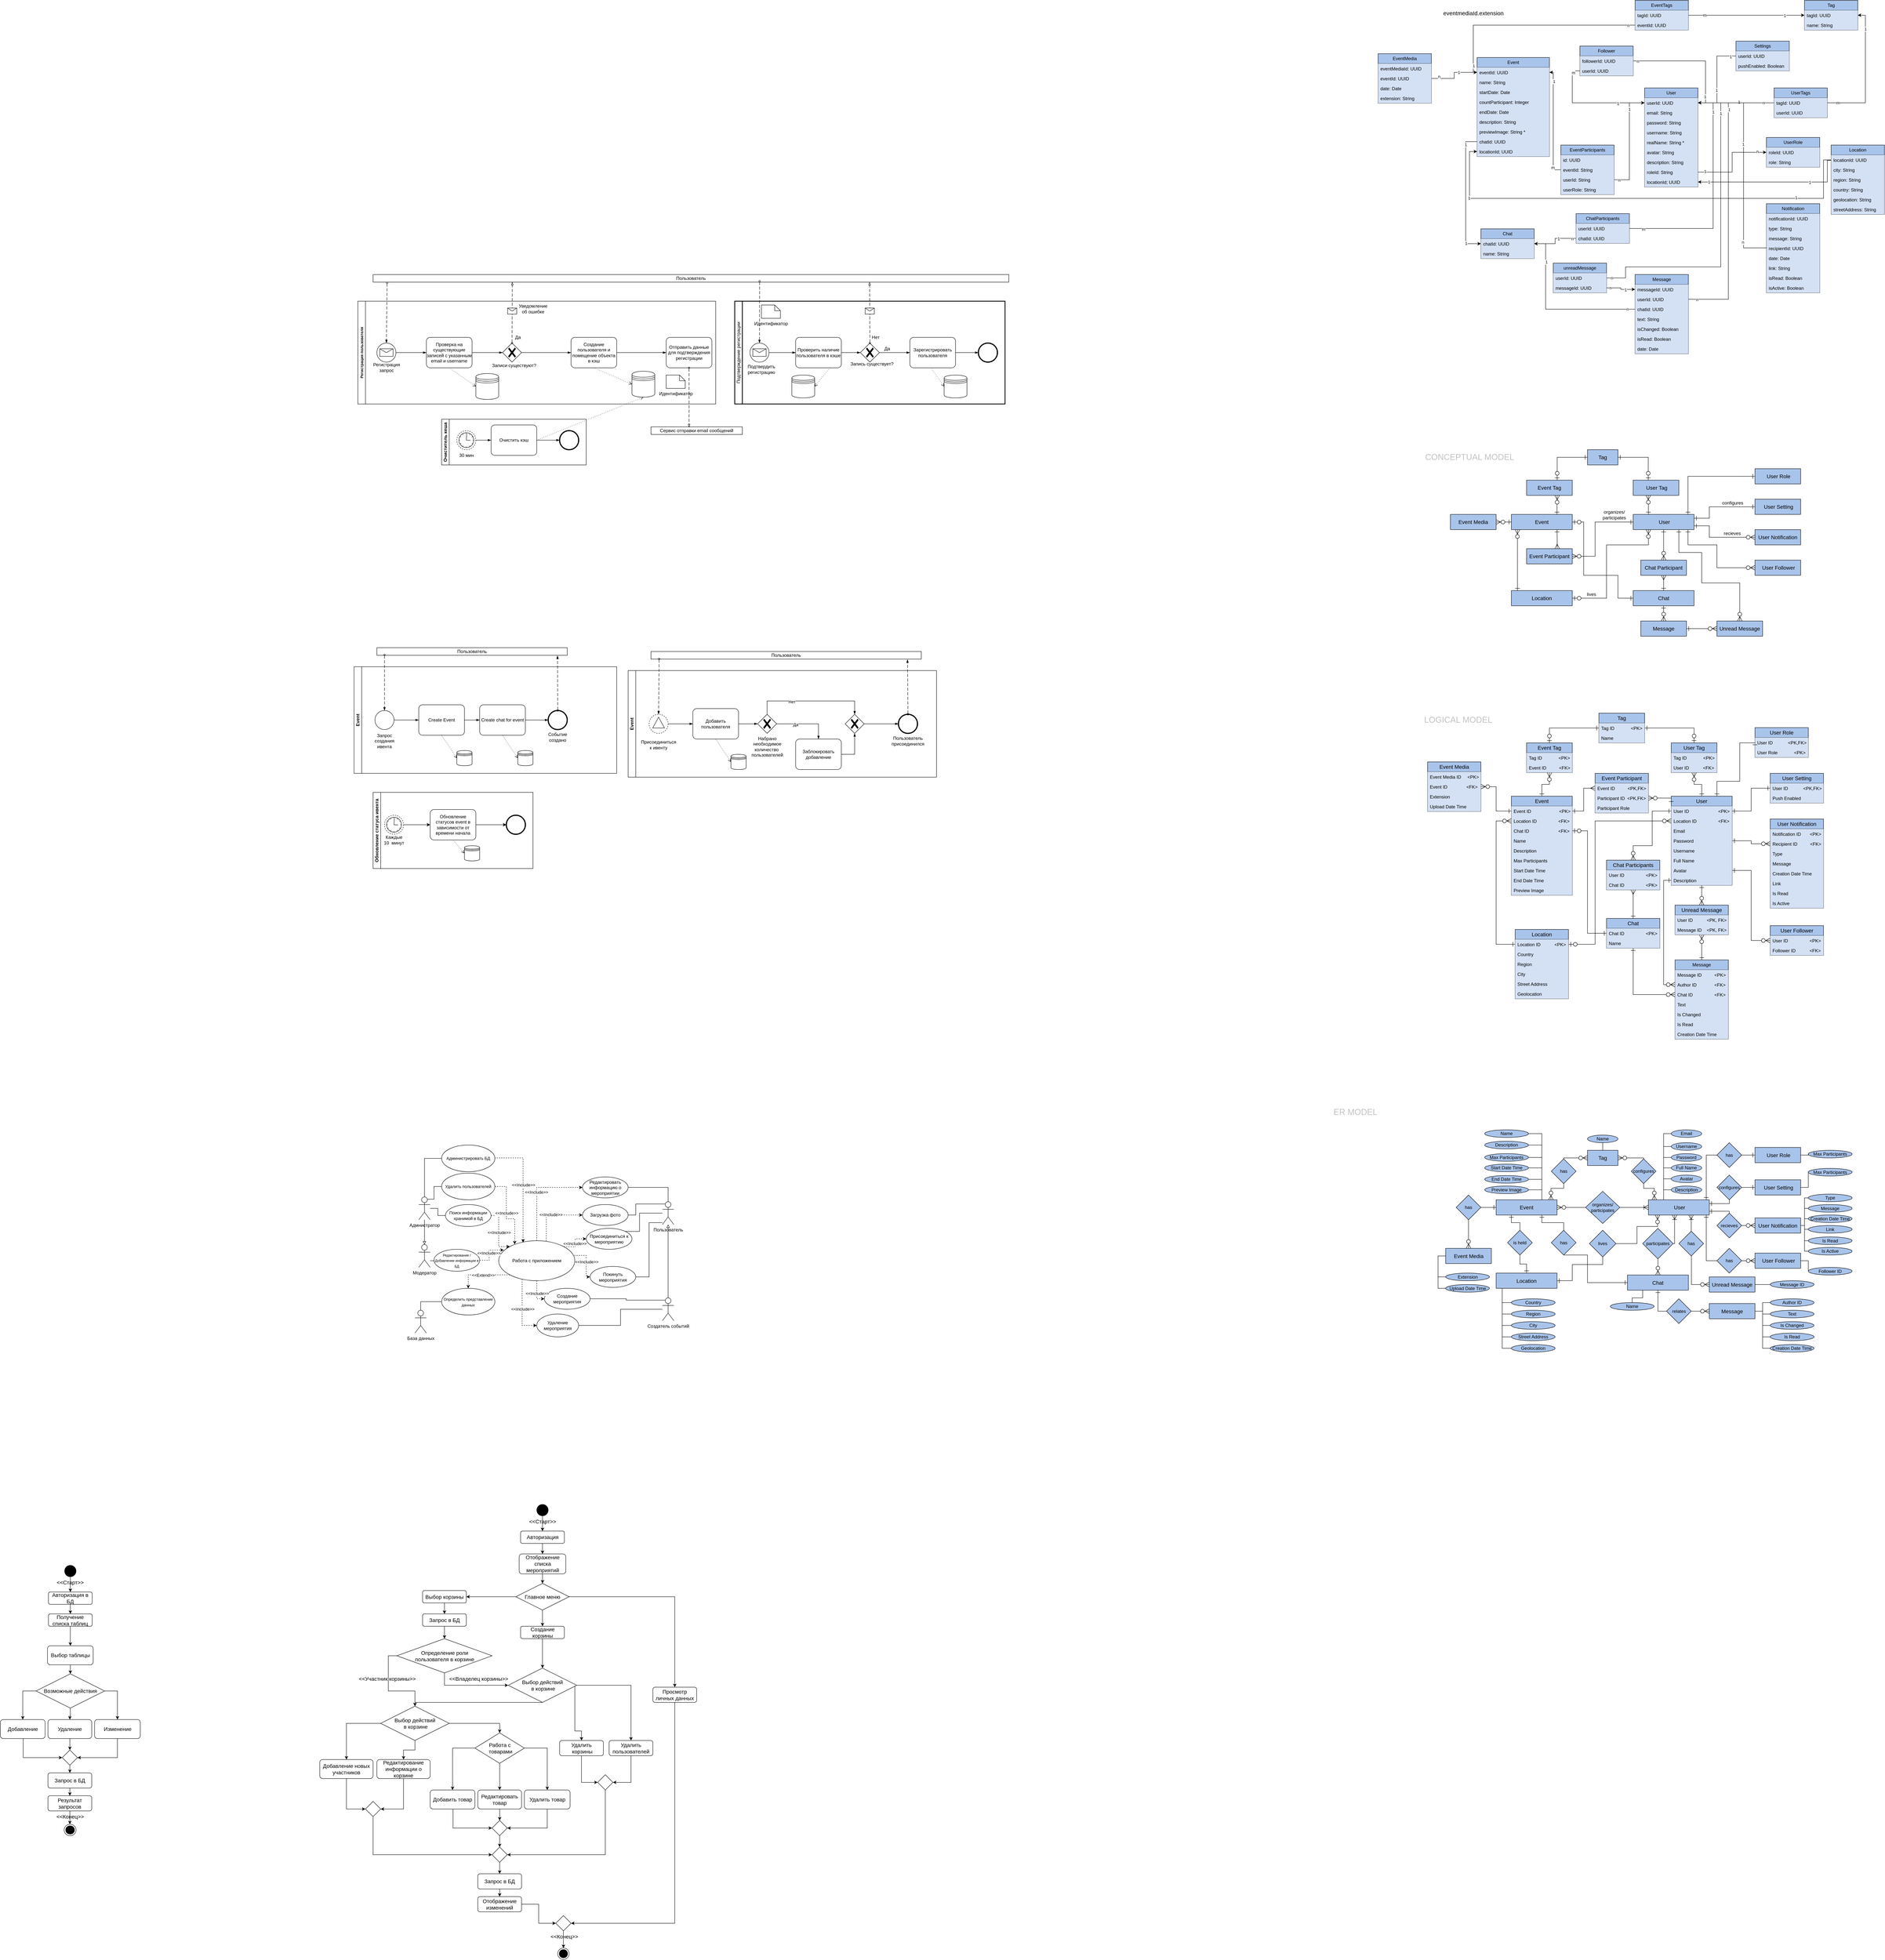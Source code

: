 <mxfile version="23.0.2" type="github">
  <diagram name="Страница 1" id="cRjUhBLCW10yVQFY3db3">
    <mxGraphModel dx="4580" dy="171" grid="1" gridSize="10" guides="1" tooltips="1" connect="1" arrows="1" fold="1" page="1" pageScale="1" pageWidth="850" pageHeight="1100" math="0" shadow="0">
      <root>
        <mxCell id="0" />
        <mxCell id="1" parent="0" />
        <mxCell id="vpUIqSmqtUPaj6e8z2Zy-1" value="Event" style="swimlane;fontStyle=0;childLayout=stackLayout;horizontal=1;startSize=26;fillColor=#A9C4EB;horizontalStack=0;resizeParent=1;resizeParentMax=0;resizeLast=0;collapsible=1;marginBottom=0;whiteSpace=wrap;html=1;" parent="1" vertex="1">
          <mxGeometry x="-130" y="200" width="190" height="260" as="geometry" />
        </mxCell>
        <mxCell id="vpUIqSmqtUPaj6e8z2Zy-34" value="eventId: UUID" style="text;strokeColor=none;fillColor=#D4E1F5;align=left;verticalAlign=top;spacingLeft=4;spacingRight=4;overflow=hidden;rotatable=0;points=[[0,0.5],[1,0.5]];portConstraint=eastwest;whiteSpace=wrap;html=1;" parent="vpUIqSmqtUPaj6e8z2Zy-1" vertex="1">
          <mxGeometry y="26" width="190" height="26" as="geometry" />
        </mxCell>
        <mxCell id="vpUIqSmqtUPaj6e8z2Zy-2" value="name: String" style="text;strokeColor=none;fillColor=#D4E1F5;align=left;verticalAlign=top;spacingLeft=4;spacingRight=4;overflow=hidden;rotatable=0;points=[[0,0.5],[1,0.5]];portConstraint=eastwest;whiteSpace=wrap;html=1;" parent="vpUIqSmqtUPaj6e8z2Zy-1" vertex="1">
          <mxGeometry y="52" width="190" height="26" as="geometry" />
        </mxCell>
        <mxCell id="vpUIqSmqtUPaj6e8z2Zy-5" value="startDate: Date" style="text;strokeColor=none;fillColor=#D4E1F5;align=left;verticalAlign=top;spacingLeft=4;spacingRight=4;overflow=hidden;rotatable=0;points=[[0,0.5],[1,0.5]];portConstraint=eastwest;whiteSpace=wrap;html=1;" parent="vpUIqSmqtUPaj6e8z2Zy-1" vertex="1">
          <mxGeometry y="78" width="190" height="26" as="geometry" />
        </mxCell>
        <mxCell id="vpUIqSmqtUPaj6e8z2Zy-111" value="countParticipant: Integer&amp;nbsp;" style="text;strokeColor=none;fillColor=#D4E1F5;align=left;verticalAlign=top;spacingLeft=4;spacingRight=4;overflow=hidden;rotatable=0;points=[[0,0.5],[1,0.5]];portConstraint=eastwest;whiteSpace=wrap;html=1;" parent="vpUIqSmqtUPaj6e8z2Zy-1" vertex="1">
          <mxGeometry y="104" width="190" height="26" as="geometry" />
        </mxCell>
        <mxCell id="vpUIqSmqtUPaj6e8z2Zy-4" value="endDate: Date" style="text;strokeColor=none;fillColor=#D4E1F5;align=left;verticalAlign=top;spacingLeft=4;spacingRight=4;overflow=hidden;rotatable=0;points=[[0,0.5],[1,0.5]];portConstraint=eastwest;whiteSpace=wrap;html=1;" parent="vpUIqSmqtUPaj6e8z2Zy-1" vertex="1">
          <mxGeometry y="130" width="190" height="26" as="geometry" />
        </mxCell>
        <mxCell id="vpUIqSmqtUPaj6e8z2Zy-6" value="description: String" style="text;strokeColor=none;fillColor=#D4E1F5;align=left;verticalAlign=top;spacingLeft=4;spacingRight=4;overflow=hidden;rotatable=0;points=[[0,0.5],[1,0.5]];portConstraint=eastwest;whiteSpace=wrap;html=1;" parent="vpUIqSmqtUPaj6e8z2Zy-1" vertex="1">
          <mxGeometry y="156" width="190" height="26" as="geometry" />
        </mxCell>
        <mxCell id="vpUIqSmqtUPaj6e8z2Zy-7" value="previewImage: String *" style="text;strokeColor=none;fillColor=#D4E1F5;align=left;verticalAlign=top;spacingLeft=4;spacingRight=4;overflow=hidden;rotatable=0;points=[[0,0.5],[1,0.5]];portConstraint=eastwest;whiteSpace=wrap;html=1;" parent="vpUIqSmqtUPaj6e8z2Zy-1" vertex="1">
          <mxGeometry y="182" width="190" height="26" as="geometry" />
        </mxCell>
        <mxCell id="vpUIqSmqtUPaj6e8z2Zy-74" value="chatId: UUID" style="text;strokeColor=none;fillColor=#D4E1F5;align=left;verticalAlign=top;spacingLeft=4;spacingRight=4;overflow=hidden;rotatable=0;points=[[0,0.5],[1,0.5]];portConstraint=eastwest;whiteSpace=wrap;html=1;" parent="vpUIqSmqtUPaj6e8z2Zy-1" vertex="1">
          <mxGeometry y="208" width="190" height="26" as="geometry" />
        </mxCell>
        <mxCell id="vpUIqSmqtUPaj6e8z2Zy-15" value="locationId; UUID" style="text;strokeColor=none;fillColor=#D4E1F5;align=left;verticalAlign=top;spacingLeft=4;spacingRight=4;overflow=hidden;rotatable=0;points=[[0,0.5],[1,0.5]];portConstraint=eastwest;whiteSpace=wrap;html=1;" parent="vpUIqSmqtUPaj6e8z2Zy-1" vertex="1">
          <mxGeometry y="234" width="190" height="26" as="geometry" />
        </mxCell>
        <mxCell id="vpUIqSmqtUPaj6e8z2Zy-9" value="User" style="swimlane;fontStyle=0;childLayout=stackLayout;horizontal=1;startSize=26;fillColor=#A9C4EB;horizontalStack=0;resizeParent=1;resizeParentMax=0;resizeLast=0;collapsible=1;marginBottom=0;whiteSpace=wrap;html=1;" parent="1" vertex="1">
          <mxGeometry x="310" y="280" width="140" height="260" as="geometry" />
        </mxCell>
        <mxCell id="vpUIqSmqtUPaj6e8z2Zy-33" value="userId: UUID" style="text;strokeColor=none;fillColor=#D4E1F5;align=left;verticalAlign=top;spacingLeft=4;spacingRight=4;overflow=hidden;rotatable=0;points=[[0,0.5],[1,0.5]];portConstraint=eastwest;whiteSpace=wrap;html=1;" parent="vpUIqSmqtUPaj6e8z2Zy-9" vertex="1">
          <mxGeometry y="26" width="140" height="26" as="geometry" />
        </mxCell>
        <mxCell id="vpUIqSmqtUPaj6e8z2Zy-10" value="email: String" style="text;strokeColor=none;fillColor=#D4E1F5;align=left;verticalAlign=top;spacingLeft=4;spacingRight=4;overflow=hidden;rotatable=0;points=[[0,0.5],[1,0.5]];portConstraint=eastwest;whiteSpace=wrap;html=1;" parent="vpUIqSmqtUPaj6e8z2Zy-9" vertex="1">
          <mxGeometry y="52" width="140" height="26" as="geometry" />
        </mxCell>
        <mxCell id="vpUIqSmqtUPaj6e8z2Zy-11" value="password: String" style="text;strokeColor=none;fillColor=#D4E1F5;align=left;verticalAlign=top;spacingLeft=4;spacingRight=4;overflow=hidden;rotatable=0;points=[[0,0.5],[1,0.5]];portConstraint=eastwest;whiteSpace=wrap;html=1;" parent="vpUIqSmqtUPaj6e8z2Zy-9" vertex="1">
          <mxGeometry y="78" width="140" height="26" as="geometry" />
        </mxCell>
        <mxCell id="vpUIqSmqtUPaj6e8z2Zy-12" value="username: String" style="text;strokeColor=none;fillColor=#D4E1F5;align=left;verticalAlign=top;spacingLeft=4;spacingRight=4;overflow=hidden;rotatable=0;points=[[0,0.5],[1,0.5]];portConstraint=eastwest;whiteSpace=wrap;html=1;" parent="vpUIqSmqtUPaj6e8z2Zy-9" vertex="1">
          <mxGeometry y="104" width="140" height="26" as="geometry" />
        </mxCell>
        <mxCell id="vpUIqSmqtUPaj6e8z2Zy-13" value="realName: String *" style="text;strokeColor=none;fillColor=#D4E1F5;align=left;verticalAlign=top;spacingLeft=4;spacingRight=4;overflow=hidden;rotatable=0;points=[[0,0.5],[1,0.5]];portConstraint=eastwest;whiteSpace=wrap;html=1;" parent="vpUIqSmqtUPaj6e8z2Zy-9" vertex="1">
          <mxGeometry y="130" width="140" height="26" as="geometry" />
        </mxCell>
        <mxCell id="vpUIqSmqtUPaj6e8z2Zy-14" value="avatar: String" style="text;strokeColor=none;fillColor=#D4E1F5;align=left;verticalAlign=top;spacingLeft=4;spacingRight=4;overflow=hidden;rotatable=0;points=[[0,0.5],[1,0.5]];portConstraint=eastwest;whiteSpace=wrap;html=1;" parent="vpUIqSmqtUPaj6e8z2Zy-9" vertex="1">
          <mxGeometry y="156" width="140" height="26" as="geometry" />
        </mxCell>
        <mxCell id="9S5c2qphNowoADKYyEm4-1" value="description: String" style="text;strokeColor=none;fillColor=#D4E1F5;align=left;verticalAlign=top;spacingLeft=4;spacingRight=4;overflow=hidden;rotatable=0;points=[[0,0.5],[1,0.5]];portConstraint=eastwest;whiteSpace=wrap;html=1;" parent="vpUIqSmqtUPaj6e8z2Zy-9" vertex="1">
          <mxGeometry y="182" width="140" height="26" as="geometry" />
        </mxCell>
        <mxCell id="KBtNhwMaTalHNmlQnlhk-2" value="roleId: String" style="text;strokeColor=none;fillColor=#D4E1F5;align=left;verticalAlign=top;spacingLeft=4;spacingRight=4;overflow=hidden;rotatable=0;points=[[0,0.5],[1,0.5]];portConstraint=eastwest;whiteSpace=wrap;html=1;" parent="vpUIqSmqtUPaj6e8z2Zy-9" vertex="1">
          <mxGeometry y="208" width="140" height="26" as="geometry" />
        </mxCell>
        <mxCell id="NgDDJWwpGHNOBmChydb1-67" value="locationId; UUID" style="text;strokeColor=none;fillColor=#D4E1F5;align=left;verticalAlign=top;spacingLeft=4;spacingRight=4;overflow=hidden;rotatable=0;points=[[0,0.5],[1,0.5]];portConstraint=eastwest;whiteSpace=wrap;html=1;" parent="vpUIqSmqtUPaj6e8z2Zy-9" vertex="1">
          <mxGeometry y="234" width="140" height="26" as="geometry" />
        </mxCell>
        <mxCell id="vpUIqSmqtUPaj6e8z2Zy-17" value="EventMedia" style="swimlane;fontStyle=0;childLayout=stackLayout;horizontal=1;startSize=26;fillColor=#A9C4EB;horizontalStack=0;resizeParent=1;resizeParentMax=0;resizeLast=0;collapsible=1;marginBottom=0;whiteSpace=wrap;html=1;" parent="1" vertex="1">
          <mxGeometry x="-390" y="190" width="140" height="130" as="geometry" />
        </mxCell>
        <mxCell id="vpUIqSmqtUPaj6e8z2Zy-52" value="eventMediaId: UUID" style="text;strokeColor=none;fillColor=#D4E1F5;align=left;verticalAlign=top;spacingLeft=4;spacingRight=4;overflow=hidden;rotatable=0;points=[[0,0.5],[1,0.5]];portConstraint=eastwest;whiteSpace=wrap;html=1;" parent="vpUIqSmqtUPaj6e8z2Zy-17" vertex="1">
          <mxGeometry y="26" width="140" height="26" as="geometry" />
        </mxCell>
        <mxCell id="vpUIqSmqtUPaj6e8z2Zy-53" value="eventId: UUID" style="text;strokeColor=none;fillColor=#D4E1F5;align=left;verticalAlign=top;spacingLeft=4;spacingRight=4;overflow=hidden;rotatable=0;points=[[0,0.5],[1,0.5]];portConstraint=eastwest;whiteSpace=wrap;html=1;" parent="vpUIqSmqtUPaj6e8z2Zy-17" vertex="1">
          <mxGeometry y="52" width="140" height="26" as="geometry" />
        </mxCell>
        <mxCell id="KBtNhwMaTalHNmlQnlhk-6" value="date: Date" style="text;strokeColor=none;fillColor=#D4E1F5;align=left;verticalAlign=top;spacingLeft=4;spacingRight=4;overflow=hidden;rotatable=0;points=[[0,0.5],[1,0.5]];portConstraint=eastwest;whiteSpace=wrap;html=1;" parent="vpUIqSmqtUPaj6e8z2Zy-17" vertex="1">
          <mxGeometry y="78" width="140" height="26" as="geometry" />
        </mxCell>
        <mxCell id="vpUIqSmqtUPaj6e8z2Zy-18" value="extension: String" style="text;strokeColor=none;fillColor=#D4E1F5;align=left;verticalAlign=top;spacingLeft=4;spacingRight=4;overflow=hidden;rotatable=0;points=[[0,0.5],[1,0.5]];portConstraint=eastwest;whiteSpace=wrap;html=1;" parent="vpUIqSmqtUPaj6e8z2Zy-17" vertex="1">
          <mxGeometry y="104" width="140" height="26" as="geometry" />
        </mxCell>
        <mxCell id="vpUIqSmqtUPaj6e8z2Zy-25" value="Chat" style="swimlane;fontStyle=0;childLayout=stackLayout;horizontal=1;startSize=26;fillColor=#A9C4EB;horizontalStack=0;resizeParent=1;resizeParentMax=0;resizeLast=0;collapsible=1;marginBottom=0;whiteSpace=wrap;html=1;" parent="1" vertex="1">
          <mxGeometry x="-120" y="650" width="140" height="78" as="geometry" />
        </mxCell>
        <mxCell id="vpUIqSmqtUPaj6e8z2Zy-26" value="chatId: UUID" style="text;strokeColor=none;fillColor=#D4E1F5;align=left;verticalAlign=top;spacingLeft=4;spacingRight=4;overflow=hidden;rotatable=0;points=[[0,0.5],[1,0.5]];portConstraint=eastwest;whiteSpace=wrap;html=1;" parent="vpUIqSmqtUPaj6e8z2Zy-25" vertex="1">
          <mxGeometry y="26" width="140" height="26" as="geometry" />
        </mxCell>
        <mxCell id="vpUIqSmqtUPaj6e8z2Zy-32" value="name: String" style="text;strokeColor=none;fillColor=#D4E1F5;align=left;verticalAlign=top;spacingLeft=4;spacingRight=4;overflow=hidden;rotatable=0;points=[[0,0.5],[1,0.5]];portConstraint=eastwest;whiteSpace=wrap;html=1;" parent="vpUIqSmqtUPaj6e8z2Zy-25" vertex="1">
          <mxGeometry y="52" width="140" height="26" as="geometry" />
        </mxCell>
        <mxCell id="vpUIqSmqtUPaj6e8z2Zy-37" value="EventParticipants" style="swimlane;fontStyle=0;childLayout=stackLayout;horizontal=1;startSize=26;fillColor=#A9C4EB;horizontalStack=0;resizeParent=1;resizeParentMax=0;resizeLast=0;collapsible=1;marginBottom=0;whiteSpace=wrap;html=1;" parent="1" vertex="1">
          <mxGeometry x="90" y="430" width="140" height="130" as="geometry" />
        </mxCell>
        <mxCell id="vpUIqSmqtUPaj6e8z2Zy-38" value="id: UUID" style="text;strokeColor=none;fillColor=#D4E1F5;align=left;verticalAlign=top;spacingLeft=4;spacingRight=4;overflow=hidden;rotatable=0;points=[[0,0.5],[1,0.5]];portConstraint=eastwest;whiteSpace=wrap;html=1;" parent="vpUIqSmqtUPaj6e8z2Zy-37" vertex="1">
          <mxGeometry y="26" width="140" height="26" as="geometry" />
        </mxCell>
        <mxCell id="vpUIqSmqtUPaj6e8z2Zy-39" value="eventId: String" style="text;strokeColor=none;fillColor=#D4E1F5;align=left;verticalAlign=top;spacingLeft=4;spacingRight=4;overflow=hidden;rotatable=0;points=[[0,0.5],[1,0.5]];portConstraint=eastwest;whiteSpace=wrap;html=1;" parent="vpUIqSmqtUPaj6e8z2Zy-37" vertex="1">
          <mxGeometry y="52" width="140" height="26" as="geometry" />
        </mxCell>
        <mxCell id="vpUIqSmqtUPaj6e8z2Zy-41" value="userId: String" style="text;strokeColor=none;fillColor=#D4E1F5;align=left;verticalAlign=top;spacingLeft=4;spacingRight=4;overflow=hidden;rotatable=0;points=[[0,0.5],[1,0.5]];portConstraint=eastwest;whiteSpace=wrap;html=1;" parent="vpUIqSmqtUPaj6e8z2Zy-37" vertex="1">
          <mxGeometry y="78" width="140" height="26" as="geometry" />
        </mxCell>
        <mxCell id="vpUIqSmqtUPaj6e8z2Zy-42" value="userRole: String" style="text;strokeColor=none;fillColor=#D4E1F5;align=left;verticalAlign=top;spacingLeft=4;spacingRight=4;overflow=hidden;rotatable=0;points=[[0,0.5],[1,0.5]];portConstraint=eastwest;whiteSpace=wrap;html=1;" parent="vpUIqSmqtUPaj6e8z2Zy-37" vertex="1">
          <mxGeometry y="104" width="140" height="26" as="geometry" />
        </mxCell>
        <mxCell id="vpUIqSmqtUPaj6e8z2Zy-46" style="edgeStyle=orthogonalEdgeStyle;rounded=0;orthogonalLoop=1;jettySize=auto;html=1;entryX=1;entryY=0.5;entryDx=0;entryDy=0;" parent="1" source="vpUIqSmqtUPaj6e8z2Zy-39" target="vpUIqSmqtUPaj6e8z2Zy-34" edge="1">
          <mxGeometry relative="1" as="geometry">
            <Array as="points">
              <mxPoint x="70" y="495" />
              <mxPoint x="70" y="239" />
            </Array>
          </mxGeometry>
        </mxCell>
        <mxCell id="BRPAVIyTNpqr_RkrU8---33" value="1" style="edgeLabel;html=1;align=center;verticalAlign=middle;resizable=0;points=[];" parent="vpUIqSmqtUPaj6e8z2Zy-46" vertex="1" connectable="0">
          <mxGeometry x="0.762" y="-2" relative="1" as="geometry">
            <mxPoint as="offset" />
          </mxGeometry>
        </mxCell>
        <mxCell id="BRPAVIyTNpqr_RkrU8---34" value="m" style="edgeLabel;html=1;align=center;verticalAlign=middle;resizable=0;points=[];" parent="vpUIqSmqtUPaj6e8z2Zy-46" vertex="1" connectable="0">
          <mxGeometry x="-0.815" y="1" relative="1" as="geometry">
            <mxPoint as="offset" />
          </mxGeometry>
        </mxCell>
        <mxCell id="vpUIqSmqtUPaj6e8z2Zy-47" style="edgeStyle=orthogonalEdgeStyle;rounded=0;orthogonalLoop=1;jettySize=auto;html=1;entryX=0;entryY=0.5;entryDx=0;entryDy=0;" parent="1" source="vpUIqSmqtUPaj6e8z2Zy-41" target="vpUIqSmqtUPaj6e8z2Zy-33" edge="1">
          <mxGeometry relative="1" as="geometry" />
        </mxCell>
        <mxCell id="BRPAVIyTNpqr_RkrU8---35" value="n" style="edgeLabel;html=1;align=center;verticalAlign=middle;resizable=0;points=[];" parent="vpUIqSmqtUPaj6e8z2Zy-47" vertex="1" connectable="0">
          <mxGeometry x="-0.911" y="-1" relative="1" as="geometry">
            <mxPoint as="offset" />
          </mxGeometry>
        </mxCell>
        <mxCell id="BRPAVIyTNpqr_RkrU8---36" value="1" style="edgeLabel;html=1;align=center;verticalAlign=middle;resizable=0;points=[];" parent="vpUIqSmqtUPaj6e8z2Zy-47" vertex="1" connectable="0">
          <mxGeometry x="0.598" relative="1" as="geometry">
            <mxPoint as="offset" />
          </mxGeometry>
        </mxCell>
        <mxCell id="vpUIqSmqtUPaj6e8z2Zy-54" style="edgeStyle=orthogonalEdgeStyle;rounded=0;orthogonalLoop=1;jettySize=auto;html=1;entryX=0;entryY=0.5;entryDx=0;entryDy=0;" parent="1" source="vpUIqSmqtUPaj6e8z2Zy-53" target="vpUIqSmqtUPaj6e8z2Zy-34" edge="1">
          <mxGeometry relative="1" as="geometry" />
        </mxCell>
        <mxCell id="BRPAVIyTNpqr_RkrU8---7" value="n" style="edgeLabel;html=1;align=center;verticalAlign=middle;resizable=0;points=[];" parent="vpUIqSmqtUPaj6e8z2Zy-54" vertex="1" connectable="0">
          <mxGeometry x="-0.693" y="-1" relative="1" as="geometry">
            <mxPoint x="-1" y="-6" as="offset" />
          </mxGeometry>
        </mxCell>
        <mxCell id="BRPAVIyTNpqr_RkrU8---8" value="1" style="edgeLabel;html=1;align=center;verticalAlign=middle;resizable=0;points=[];" parent="vpUIqSmqtUPaj6e8z2Zy-54" vertex="1" connectable="0">
          <mxGeometry x="0.285" relative="1" as="geometry">
            <mxPoint as="offset" />
          </mxGeometry>
        </mxCell>
        <mxCell id="vpUIqSmqtUPaj6e8z2Zy-55" value="Message" style="swimlane;fontStyle=0;childLayout=stackLayout;horizontal=1;startSize=26;fillColor=#A9C4EB;horizontalStack=0;resizeParent=1;resizeParentMax=0;resizeLast=0;collapsible=1;marginBottom=0;whiteSpace=wrap;html=1;" parent="1" vertex="1">
          <mxGeometry x="285" y="770" width="140" height="208" as="geometry" />
        </mxCell>
        <mxCell id="vpUIqSmqtUPaj6e8z2Zy-56" value="messageId: UUID" style="text;strokeColor=none;fillColor=#D4E1F5;align=left;verticalAlign=top;spacingLeft=4;spacingRight=4;overflow=hidden;rotatable=0;points=[[0,0.5],[1,0.5]];portConstraint=eastwest;whiteSpace=wrap;html=1;" parent="vpUIqSmqtUPaj6e8z2Zy-55" vertex="1">
          <mxGeometry y="26" width="140" height="26" as="geometry" />
        </mxCell>
        <mxCell id="vpUIqSmqtUPaj6e8z2Zy-57" value="userId: UUID" style="text;strokeColor=none;fillColor=#D4E1F5;align=left;verticalAlign=top;spacingLeft=4;spacingRight=4;overflow=hidden;rotatable=0;points=[[0,0.5],[1,0.5]];portConstraint=eastwest;whiteSpace=wrap;html=1;" parent="vpUIqSmqtUPaj6e8z2Zy-55" vertex="1">
          <mxGeometry y="52" width="140" height="26" as="geometry" />
        </mxCell>
        <mxCell id="vpUIqSmqtUPaj6e8z2Zy-58" value="chatId: UUID" style="text;strokeColor=none;fillColor=#D4E1F5;align=left;verticalAlign=top;spacingLeft=4;spacingRight=4;overflow=hidden;rotatable=0;points=[[0,0.5],[1,0.5]];portConstraint=eastwest;whiteSpace=wrap;html=1;" parent="vpUIqSmqtUPaj6e8z2Zy-55" vertex="1">
          <mxGeometry y="78" width="140" height="26" as="geometry" />
        </mxCell>
        <mxCell id="vpUIqSmqtUPaj6e8z2Zy-59" value="text: String" style="text;strokeColor=none;fillColor=#D4E1F5;align=left;verticalAlign=top;spacingLeft=4;spacingRight=4;overflow=hidden;rotatable=0;points=[[0,0.5],[1,0.5]];portConstraint=eastwest;whiteSpace=wrap;html=1;" parent="vpUIqSmqtUPaj6e8z2Zy-55" vertex="1">
          <mxGeometry y="104" width="140" height="26" as="geometry" />
        </mxCell>
        <mxCell id="vpUIqSmqtUPaj6e8z2Zy-61" value="isChanged: Boolean" style="text;strokeColor=none;fillColor=#D4E1F5;align=left;verticalAlign=top;spacingLeft=4;spacingRight=4;overflow=hidden;rotatable=0;points=[[0,0.5],[1,0.5]];portConstraint=eastwest;whiteSpace=wrap;html=1;" parent="vpUIqSmqtUPaj6e8z2Zy-55" vertex="1">
          <mxGeometry y="130" width="140" height="26" as="geometry" />
        </mxCell>
        <mxCell id="BRPAVIyTNpqr_RkrU8---4" value="isRead: Boolean" style="text;strokeColor=none;fillColor=#D4E1F5;align=left;verticalAlign=top;spacingLeft=4;spacingRight=4;overflow=hidden;rotatable=0;points=[[0,0.5],[1,0.5]];portConstraint=eastwest;whiteSpace=wrap;html=1;" parent="vpUIqSmqtUPaj6e8z2Zy-55" vertex="1">
          <mxGeometry y="156" width="140" height="26" as="geometry" />
        </mxCell>
        <mxCell id="vpUIqSmqtUPaj6e8z2Zy-62" value="date: Date" style="text;strokeColor=none;fillColor=#D4E1F5;align=left;verticalAlign=top;spacingLeft=4;spacingRight=4;overflow=hidden;rotatable=0;points=[[0,0.5],[1,0.5]];portConstraint=eastwest;whiteSpace=wrap;html=1;" parent="vpUIqSmqtUPaj6e8z2Zy-55" vertex="1">
          <mxGeometry y="182" width="140" height="26" as="geometry" />
        </mxCell>
        <mxCell id="vpUIqSmqtUPaj6e8z2Zy-63" style="edgeStyle=orthogonalEdgeStyle;rounded=0;orthogonalLoop=1;jettySize=auto;html=1;entryX=1;entryY=0.5;entryDx=0;entryDy=0;" parent="1" source="vpUIqSmqtUPaj6e8z2Zy-57" target="vpUIqSmqtUPaj6e8z2Zy-33" edge="1">
          <mxGeometry relative="1" as="geometry">
            <Array as="points">
              <mxPoint x="530" y="835" />
              <mxPoint x="530" y="319" />
            </Array>
          </mxGeometry>
        </mxCell>
        <mxCell id="BRPAVIyTNpqr_RkrU8---27" value="n" style="edgeLabel;html=1;align=center;verticalAlign=middle;resizable=0;points=[];" parent="vpUIqSmqtUPaj6e8z2Zy-63" vertex="1" connectable="0">
          <mxGeometry x="-0.936" y="-1" relative="1" as="geometry">
            <mxPoint as="offset" />
          </mxGeometry>
        </mxCell>
        <mxCell id="BRPAVIyTNpqr_RkrU8---28" value="1" style="edgeLabel;html=1;align=center;verticalAlign=middle;resizable=0;points=[];" parent="vpUIqSmqtUPaj6e8z2Zy-63" vertex="1" connectable="0">
          <mxGeometry x="0.722" y="-2" relative="1" as="geometry">
            <mxPoint as="offset" />
          </mxGeometry>
        </mxCell>
        <mxCell id="vpUIqSmqtUPaj6e8z2Zy-64" value="ChatParticipants" style="swimlane;fontStyle=0;childLayout=stackLayout;horizontal=1;startSize=26;fillColor=#A9C4EB;horizontalStack=0;resizeParent=1;resizeParentMax=0;resizeLast=0;collapsible=1;marginBottom=0;whiteSpace=wrap;html=1;" parent="1" vertex="1">
          <mxGeometry x="130" y="610" width="140" height="78" as="geometry" />
        </mxCell>
        <mxCell id="vpUIqSmqtUPaj6e8z2Zy-65" value="userId: UUID" style="text;strokeColor=none;fillColor=#D4E1F5;align=left;verticalAlign=top;spacingLeft=4;spacingRight=4;overflow=hidden;rotatable=0;points=[[0,0.5],[1,0.5]];portConstraint=eastwest;whiteSpace=wrap;html=1;" parent="vpUIqSmqtUPaj6e8z2Zy-64" vertex="1">
          <mxGeometry y="26" width="140" height="26" as="geometry" />
        </mxCell>
        <mxCell id="vpUIqSmqtUPaj6e8z2Zy-67" value="chatId: UUID" style="text;strokeColor=none;fillColor=#D4E1F5;align=left;verticalAlign=top;spacingLeft=4;spacingRight=4;overflow=hidden;rotatable=0;points=[[0,0.5],[1,0.5]];portConstraint=eastwest;whiteSpace=wrap;html=1;" parent="vpUIqSmqtUPaj6e8z2Zy-64" vertex="1">
          <mxGeometry y="52" width="140" height="26" as="geometry" />
        </mxCell>
        <mxCell id="vpUIqSmqtUPaj6e8z2Zy-72" style="edgeStyle=orthogonalEdgeStyle;rounded=0;orthogonalLoop=1;jettySize=auto;html=1;entryX=1;entryY=0.5;entryDx=0;entryDy=0;" parent="1" source="vpUIqSmqtUPaj6e8z2Zy-67" target="vpUIqSmqtUPaj6e8z2Zy-26" edge="1">
          <mxGeometry relative="1" as="geometry" />
        </mxCell>
        <mxCell id="BRPAVIyTNpqr_RkrU8---29" value="n" style="edgeLabel;html=1;align=center;verticalAlign=middle;resizable=0;points=[];" parent="vpUIqSmqtUPaj6e8z2Zy-72" vertex="1" connectable="0">
          <mxGeometry x="-0.83" y="1" relative="1" as="geometry">
            <mxPoint as="offset" />
          </mxGeometry>
        </mxCell>
        <mxCell id="BRPAVIyTNpqr_RkrU8---30" value="1" style="edgeLabel;html=1;align=center;verticalAlign=middle;resizable=0;points=[];" parent="vpUIqSmqtUPaj6e8z2Zy-72" vertex="1" connectable="0">
          <mxGeometry x="-0.261" y="1" relative="1" as="geometry">
            <mxPoint as="offset" />
          </mxGeometry>
        </mxCell>
        <mxCell id="vpUIqSmqtUPaj6e8z2Zy-73" style="edgeStyle=orthogonalEdgeStyle;rounded=0;orthogonalLoop=1;jettySize=auto;html=1;exitX=1;exitY=0.5;exitDx=0;exitDy=0;entryX=1;entryY=0.5;entryDx=0;entryDy=0;" parent="1" source="vpUIqSmqtUPaj6e8z2Zy-65" target="vpUIqSmqtUPaj6e8z2Zy-33" edge="1">
          <mxGeometry relative="1" as="geometry">
            <Array as="points">
              <mxPoint x="490" y="649" />
              <mxPoint x="490" y="319" />
            </Array>
          </mxGeometry>
        </mxCell>
        <mxCell id="BRPAVIyTNpqr_RkrU8---31" value="m" style="edgeLabel;html=1;align=center;verticalAlign=middle;resizable=0;points=[];" parent="vpUIqSmqtUPaj6e8z2Zy-73" vertex="1" connectable="0">
          <mxGeometry x="-0.876" y="-2" relative="1" as="geometry">
            <mxPoint as="offset" />
          </mxGeometry>
        </mxCell>
        <mxCell id="BRPAVIyTNpqr_RkrU8---32" value="1" style="edgeLabel;html=1;align=center;verticalAlign=middle;resizable=0;points=[];" parent="vpUIqSmqtUPaj6e8z2Zy-73" vertex="1" connectable="0">
          <mxGeometry x="0.785" relative="1" as="geometry">
            <mxPoint as="offset" />
          </mxGeometry>
        </mxCell>
        <mxCell id="vpUIqSmqtUPaj6e8z2Zy-75" style="edgeStyle=orthogonalEdgeStyle;rounded=0;orthogonalLoop=1;jettySize=auto;html=1;entryX=0;entryY=0.5;entryDx=0;entryDy=0;exitX=0;exitY=0.5;exitDx=0;exitDy=0;" parent="1" source="vpUIqSmqtUPaj6e8z2Zy-74" target="vpUIqSmqtUPaj6e8z2Zy-26" edge="1">
          <mxGeometry relative="1" as="geometry">
            <Array as="points">
              <mxPoint x="-160" y="421" />
              <mxPoint x="-160" y="689" />
            </Array>
          </mxGeometry>
        </mxCell>
        <mxCell id="BRPAVIyTNpqr_RkrU8---23" value="1" style="edgeLabel;html=1;align=center;verticalAlign=middle;resizable=0;points=[];" parent="vpUIqSmqtUPaj6e8z2Zy-75" vertex="1" connectable="0">
          <mxGeometry x="-0.777" relative="1" as="geometry">
            <mxPoint as="offset" />
          </mxGeometry>
        </mxCell>
        <mxCell id="BRPAVIyTNpqr_RkrU8---24" value="1" style="edgeLabel;html=1;align=center;verticalAlign=middle;resizable=0;points=[];" parent="vpUIqSmqtUPaj6e8z2Zy-75" vertex="1" connectable="0">
          <mxGeometry x="0.769" y="1" relative="1" as="geometry">
            <mxPoint as="offset" />
          </mxGeometry>
        </mxCell>
        <mxCell id="vpUIqSmqtUPaj6e8z2Zy-76" style="edgeStyle=orthogonalEdgeStyle;rounded=0;orthogonalLoop=1;jettySize=auto;html=1;entryX=1;entryY=0.5;entryDx=0;entryDy=0;" parent="1" source="vpUIqSmqtUPaj6e8z2Zy-58" target="vpUIqSmqtUPaj6e8z2Zy-26" edge="1">
          <mxGeometry relative="1" as="geometry">
            <Array as="points">
              <mxPoint x="50" y="861" />
              <mxPoint x="50" y="689" />
            </Array>
          </mxGeometry>
        </mxCell>
        <mxCell id="BRPAVIyTNpqr_RkrU8---25" value="n" style="edgeLabel;html=1;align=center;verticalAlign=middle;resizable=0;points=[];" parent="vpUIqSmqtUPaj6e8z2Zy-76" vertex="1" connectable="0">
          <mxGeometry x="-0.908" relative="1" as="geometry">
            <mxPoint as="offset" />
          </mxGeometry>
        </mxCell>
        <mxCell id="BRPAVIyTNpqr_RkrU8---26" value="1" style="edgeLabel;html=1;align=center;verticalAlign=middle;resizable=0;points=[];" parent="vpUIqSmqtUPaj6e8z2Zy-76" vertex="1" connectable="0">
          <mxGeometry x="0.646" y="-2" relative="1" as="geometry">
            <mxPoint as="offset" />
          </mxGeometry>
        </mxCell>
        <mxCell id="vpUIqSmqtUPaj6e8z2Zy-77" value="Settings" style="swimlane;fontStyle=0;childLayout=stackLayout;horizontal=1;startSize=26;fillColor=#A9C4EB;horizontalStack=0;resizeParent=1;resizeParentMax=0;resizeLast=0;collapsible=1;marginBottom=0;whiteSpace=wrap;html=1;" parent="1" vertex="1">
          <mxGeometry x="550" y="157" width="140" height="78" as="geometry" />
        </mxCell>
        <mxCell id="vpUIqSmqtUPaj6e8z2Zy-79" value="userId: UUID" style="text;strokeColor=none;fillColor=#D4E1F5;align=left;verticalAlign=top;spacingLeft=4;spacingRight=4;overflow=hidden;rotatable=0;points=[[0,0.5],[1,0.5]];portConstraint=eastwest;whiteSpace=wrap;html=1;" parent="vpUIqSmqtUPaj6e8z2Zy-77" vertex="1">
          <mxGeometry y="26" width="140" height="26" as="geometry" />
        </mxCell>
        <mxCell id="vpUIqSmqtUPaj6e8z2Zy-80" value="pushEnabled: Boolean" style="text;strokeColor=none;fillColor=#D4E1F5;align=left;verticalAlign=top;spacingLeft=4;spacingRight=4;overflow=hidden;rotatable=0;points=[[0,0.5],[1,0.5]];portConstraint=eastwest;whiteSpace=wrap;html=1;" parent="vpUIqSmqtUPaj6e8z2Zy-77" vertex="1">
          <mxGeometry y="52" width="140" height="26" as="geometry" />
        </mxCell>
        <mxCell id="vpUIqSmqtUPaj6e8z2Zy-85" style="edgeStyle=orthogonalEdgeStyle;rounded=0;orthogonalLoop=1;jettySize=auto;html=1;" parent="1" source="vpUIqSmqtUPaj6e8z2Zy-79" target="vpUIqSmqtUPaj6e8z2Zy-33" edge="1">
          <mxGeometry relative="1" as="geometry" />
        </mxCell>
        <mxCell id="BRPAVIyTNpqr_RkrU8---13" value="1" style="edgeLabel;html=1;align=center;verticalAlign=middle;resizable=0;points=[];" parent="vpUIqSmqtUPaj6e8z2Zy-85" vertex="1" connectable="0">
          <mxGeometry x="-0.874" y="2" relative="1" as="geometry">
            <mxPoint as="offset" />
          </mxGeometry>
        </mxCell>
        <mxCell id="BRPAVIyTNpqr_RkrU8---14" value="1" style="edgeLabel;html=1;align=center;verticalAlign=middle;resizable=0;points=[];" parent="vpUIqSmqtUPaj6e8z2Zy-85" vertex="1" connectable="0">
          <mxGeometry x="0.257" y="-1" relative="1" as="geometry">
            <mxPoint as="offset" />
          </mxGeometry>
        </mxCell>
        <mxCell id="vpUIqSmqtUPaj6e8z2Zy-90" style="edgeStyle=orthogonalEdgeStyle;rounded=0;orthogonalLoop=1;jettySize=auto;html=1;exitX=0;exitY=0.5;exitDx=0;exitDy=0;" parent="1" source="vpUIqSmqtUPaj6e8z2Zy-88" target="vpUIqSmqtUPaj6e8z2Zy-33" edge="1">
          <mxGeometry relative="1" as="geometry" />
        </mxCell>
        <mxCell id="BRPAVIyTNpqr_RkrU8---16" value="m" style="edgeLabel;html=1;align=center;verticalAlign=middle;resizable=0;points=[];" parent="vpUIqSmqtUPaj6e8z2Zy-90" vertex="1" connectable="0">
          <mxGeometry x="-0.83" y="3" relative="1" as="geometry">
            <mxPoint as="offset" />
          </mxGeometry>
        </mxCell>
        <mxCell id="BRPAVIyTNpqr_RkrU8---17" value="1" style="edgeLabel;html=1;align=center;verticalAlign=middle;resizable=0;points=[];" parent="vpUIqSmqtUPaj6e8z2Zy-90" vertex="1" connectable="0">
          <mxGeometry x="0.521" y="-2" relative="1" as="geometry">
            <mxPoint as="offset" />
          </mxGeometry>
        </mxCell>
        <mxCell id="vpUIqSmqtUPaj6e8z2Zy-86" value="Follower" style="swimlane;fontStyle=0;childLayout=stackLayout;horizontal=1;startSize=26;fillColor=#A9C4EB;horizontalStack=0;resizeParent=1;resizeParentMax=0;resizeLast=0;collapsible=1;marginBottom=0;whiteSpace=wrap;html=1;" parent="1" vertex="1">
          <mxGeometry x="140" y="170" width="140" height="78" as="geometry" />
        </mxCell>
        <mxCell id="vpUIqSmqtUPaj6e8z2Zy-87" value="followerId: UUID" style="text;strokeColor=none;fillColor=#D4E1F5;align=left;verticalAlign=top;spacingLeft=4;spacingRight=4;overflow=hidden;rotatable=0;points=[[0,0.5],[1,0.5]];portConstraint=eastwest;whiteSpace=wrap;html=1;" parent="vpUIqSmqtUPaj6e8z2Zy-86" vertex="1">
          <mxGeometry y="26" width="140" height="26" as="geometry" />
        </mxCell>
        <mxCell id="vpUIqSmqtUPaj6e8z2Zy-88" value="userId: UUID" style="text;strokeColor=none;fillColor=#D4E1F5;align=left;verticalAlign=top;spacingLeft=4;spacingRight=4;overflow=hidden;rotatable=0;points=[[0,0.5],[1,0.5]];portConstraint=eastwest;whiteSpace=wrap;html=1;" parent="vpUIqSmqtUPaj6e8z2Zy-86" vertex="1">
          <mxGeometry y="52" width="140" height="26" as="geometry" />
        </mxCell>
        <mxCell id="vpUIqSmqtUPaj6e8z2Zy-91" style="edgeStyle=orthogonalEdgeStyle;rounded=0;orthogonalLoop=1;jettySize=auto;html=1;entryX=1;entryY=0.5;entryDx=0;entryDy=0;" parent="1" source="vpUIqSmqtUPaj6e8z2Zy-87" target="vpUIqSmqtUPaj6e8z2Zy-33" edge="1">
          <mxGeometry relative="1" as="geometry" />
        </mxCell>
        <mxCell id="BRPAVIyTNpqr_RkrU8---15" value="n" style="edgeLabel;html=1;align=center;verticalAlign=middle;resizable=0;points=[];" parent="vpUIqSmqtUPaj6e8z2Zy-91" vertex="1" connectable="0">
          <mxGeometry x="-0.925" y="-1" relative="1" as="geometry">
            <mxPoint as="offset" />
          </mxGeometry>
        </mxCell>
        <mxCell id="BRPAVIyTNpqr_RkrU8---18" value="1" style="edgeLabel;html=1;align=center;verticalAlign=middle;resizable=0;points=[];" parent="vpUIqSmqtUPaj6e8z2Zy-91" vertex="1" connectable="0">
          <mxGeometry x="0.773" y="-1" relative="1" as="geometry">
            <mxPoint as="offset" />
          </mxGeometry>
        </mxCell>
        <mxCell id="vpUIqSmqtUPaj6e8z2Zy-92" value="Tag" style="swimlane;fontStyle=0;childLayout=stackLayout;horizontal=1;startSize=26;fillColor=#A9C4EB;horizontalStack=0;resizeParent=1;resizeParentMax=0;resizeLast=0;collapsible=1;marginBottom=0;whiteSpace=wrap;html=1;" parent="1" vertex="1">
          <mxGeometry x="730" y="50" width="140" height="78" as="geometry" />
        </mxCell>
        <mxCell id="vpUIqSmqtUPaj6e8z2Zy-93" value="tagId: UUID" style="text;strokeColor=none;fillColor=#D4E1F5;align=left;verticalAlign=top;spacingLeft=4;spacingRight=4;overflow=hidden;rotatable=0;points=[[0,0.5],[1,0.5]];portConstraint=eastwest;whiteSpace=wrap;html=1;" parent="vpUIqSmqtUPaj6e8z2Zy-92" vertex="1">
          <mxGeometry y="26" width="140" height="26" as="geometry" />
        </mxCell>
        <mxCell id="vpUIqSmqtUPaj6e8z2Zy-94" value="name: String" style="text;strokeColor=none;fillColor=#D4E1F5;align=left;verticalAlign=top;spacingLeft=4;spacingRight=4;overflow=hidden;rotatable=0;points=[[0,0.5],[1,0.5]];portConstraint=eastwest;whiteSpace=wrap;html=1;" parent="vpUIqSmqtUPaj6e8z2Zy-92" vertex="1">
          <mxGeometry y="52" width="140" height="26" as="geometry" />
        </mxCell>
        <mxCell id="vpUIqSmqtUPaj6e8z2Zy-100" value="EventTags" style="swimlane;fontStyle=0;childLayout=stackLayout;horizontal=1;startSize=26;fillColor=#A9C4EB;horizontalStack=0;resizeParent=1;resizeParentMax=0;resizeLast=0;collapsible=1;marginBottom=0;whiteSpace=wrap;html=1;" parent="1" vertex="1">
          <mxGeometry x="285" y="50" width="140" height="78" as="geometry" />
        </mxCell>
        <mxCell id="vpUIqSmqtUPaj6e8z2Zy-101" value="tagId: UUID" style="text;strokeColor=none;fillColor=#D4E1F5;align=left;verticalAlign=top;spacingLeft=4;spacingRight=4;overflow=hidden;rotatable=0;points=[[0,0.5],[1,0.5]];portConstraint=eastwest;whiteSpace=wrap;html=1;" parent="vpUIqSmqtUPaj6e8z2Zy-100" vertex="1">
          <mxGeometry y="26" width="140" height="26" as="geometry" />
        </mxCell>
        <mxCell id="vpUIqSmqtUPaj6e8z2Zy-102" value="eventId: UUID&amp;nbsp;" style="text;strokeColor=none;fillColor=#D4E1F5;align=left;verticalAlign=top;spacingLeft=4;spacingRight=4;overflow=hidden;rotatable=0;points=[[0,0.5],[1,0.5]];portConstraint=eastwest;whiteSpace=wrap;html=1;" parent="vpUIqSmqtUPaj6e8z2Zy-100" vertex="1">
          <mxGeometry y="52" width="140" height="26" as="geometry" />
        </mxCell>
        <mxCell id="vpUIqSmqtUPaj6e8z2Zy-104" style="edgeStyle=orthogonalEdgeStyle;rounded=0;orthogonalLoop=1;jettySize=auto;html=1;entryX=0;entryY=0.5;entryDx=0;entryDy=0;exitX=0;exitY=0.5;exitDx=0;exitDy=0;" parent="1" source="vpUIqSmqtUPaj6e8z2Zy-102" target="vpUIqSmqtUPaj6e8z2Zy-34" edge="1">
          <mxGeometry relative="1" as="geometry">
            <mxPoint x="-120" y="541" as="targetPoint" />
            <Array as="points">
              <mxPoint x="-140" y="115" />
              <mxPoint x="-140" y="239" />
            </Array>
          </mxGeometry>
        </mxCell>
        <mxCell id="BRPAVIyTNpqr_RkrU8---9" value="n" style="edgeLabel;html=1;align=center;verticalAlign=middle;resizable=0;points=[];" parent="vpUIqSmqtUPaj6e8z2Zy-104" vertex="1" connectable="0">
          <mxGeometry x="-0.934" y="1" relative="1" as="geometry">
            <mxPoint as="offset" />
          </mxGeometry>
        </mxCell>
        <mxCell id="BRPAVIyTNpqr_RkrU8---10" value="1" style="edgeLabel;html=1;align=center;verticalAlign=middle;resizable=0;points=[];" parent="vpUIqSmqtUPaj6e8z2Zy-104" vertex="1" connectable="0">
          <mxGeometry x="0.901" y="1" relative="1" as="geometry">
            <mxPoint as="offset" />
          </mxGeometry>
        </mxCell>
        <mxCell id="vpUIqSmqtUPaj6e8z2Zy-105" style="edgeStyle=orthogonalEdgeStyle;rounded=0;orthogonalLoop=1;jettySize=auto;html=1;entryX=0;entryY=0.5;entryDx=0;entryDy=0;" parent="1" source="vpUIqSmqtUPaj6e8z2Zy-101" target="vpUIqSmqtUPaj6e8z2Zy-93" edge="1">
          <mxGeometry relative="1" as="geometry" />
        </mxCell>
        <mxCell id="BRPAVIyTNpqr_RkrU8---11" value="m" style="edgeLabel;html=1;align=center;verticalAlign=middle;resizable=0;points=[];" parent="vpUIqSmqtUPaj6e8z2Zy-105" vertex="1" connectable="0">
          <mxGeometry x="-0.72" relative="1" as="geometry">
            <mxPoint as="offset" />
          </mxGeometry>
        </mxCell>
        <mxCell id="BRPAVIyTNpqr_RkrU8---12" value="1" style="edgeLabel;html=1;align=center;verticalAlign=middle;resizable=0;points=[];" parent="vpUIqSmqtUPaj6e8z2Zy-105" vertex="1" connectable="0">
          <mxGeometry x="0.659" y="-1" relative="1" as="geometry">
            <mxPoint as="offset" />
          </mxGeometry>
        </mxCell>
        <mxCell id="vpUIqSmqtUPaj6e8z2Zy-106" value="UserTags" style="swimlane;fontStyle=0;childLayout=stackLayout;horizontal=1;startSize=26;fillColor=#A9C4EB;horizontalStack=0;resizeParent=1;resizeParentMax=0;resizeLast=0;collapsible=1;marginBottom=0;whiteSpace=wrap;html=1;" parent="1" vertex="1">
          <mxGeometry x="650" y="280" width="140" height="78" as="geometry" />
        </mxCell>
        <mxCell id="vpUIqSmqtUPaj6e8z2Zy-107" value="tagId: UUID" style="text;strokeColor=none;fillColor=#D4E1F5;align=left;verticalAlign=top;spacingLeft=4;spacingRight=4;overflow=hidden;rotatable=0;points=[[0,0.5],[1,0.5]];portConstraint=eastwest;whiteSpace=wrap;html=1;" parent="vpUIqSmqtUPaj6e8z2Zy-106" vertex="1">
          <mxGeometry y="26" width="140" height="26" as="geometry" />
        </mxCell>
        <mxCell id="vpUIqSmqtUPaj6e8z2Zy-108" value="userId: UUID&amp;nbsp;" style="text;strokeColor=none;fillColor=#D4E1F5;align=left;verticalAlign=top;spacingLeft=4;spacingRight=4;overflow=hidden;rotatable=0;points=[[0,0.5],[1,0.5]];portConstraint=eastwest;whiteSpace=wrap;html=1;" parent="vpUIqSmqtUPaj6e8z2Zy-106" vertex="1">
          <mxGeometry y="52" width="140" height="26" as="geometry" />
        </mxCell>
        <mxCell id="vpUIqSmqtUPaj6e8z2Zy-109" style="edgeStyle=orthogonalEdgeStyle;rounded=0;orthogonalLoop=1;jettySize=auto;html=1;entryX=1;entryY=0.5;entryDx=0;entryDy=0;" parent="1" source="vpUIqSmqtUPaj6e8z2Zy-107" target="vpUIqSmqtUPaj6e8z2Zy-93" edge="1">
          <mxGeometry relative="1" as="geometry">
            <Array as="points">
              <mxPoint x="890" y="319" />
              <mxPoint x="890" y="89" />
            </Array>
          </mxGeometry>
        </mxCell>
        <mxCell id="BRPAVIyTNpqr_RkrU8---21" value="m" style="edgeLabel;html=1;align=center;verticalAlign=middle;resizable=0;points=[];" parent="vpUIqSmqtUPaj6e8z2Zy-109" vertex="1" connectable="0">
          <mxGeometry x="-0.839" relative="1" as="geometry">
            <mxPoint as="offset" />
          </mxGeometry>
        </mxCell>
        <mxCell id="BRPAVIyTNpqr_RkrU8---22" value="1" style="edgeLabel;html=1;align=center;verticalAlign=middle;resizable=0;points=[];" parent="vpUIqSmqtUPaj6e8z2Zy-109" vertex="1" connectable="0">
          <mxGeometry x="0.683" relative="1" as="geometry">
            <mxPoint as="offset" />
          </mxGeometry>
        </mxCell>
        <mxCell id="vpUIqSmqtUPaj6e8z2Zy-110" style="edgeStyle=orthogonalEdgeStyle;rounded=0;orthogonalLoop=1;jettySize=auto;html=1;entryX=1;entryY=0.5;entryDx=0;entryDy=0;exitX=0;exitY=0.5;exitDx=0;exitDy=0;" parent="1" source="vpUIqSmqtUPaj6e8z2Zy-107" target="vpUIqSmqtUPaj6e8z2Zy-33" edge="1">
          <mxGeometry relative="1" as="geometry">
            <Array as="points">
              <mxPoint x="630" y="319" />
              <mxPoint x="630" y="319" />
            </Array>
          </mxGeometry>
        </mxCell>
        <mxCell id="BRPAVIyTNpqr_RkrU8---19" value="n" style="edgeLabel;html=1;align=center;verticalAlign=middle;resizable=0;points=[];" parent="vpUIqSmqtUPaj6e8z2Zy-110" vertex="1" connectable="0">
          <mxGeometry x="-0.724" relative="1" as="geometry">
            <mxPoint as="offset" />
          </mxGeometry>
        </mxCell>
        <mxCell id="BRPAVIyTNpqr_RkrU8---20" value="1" style="edgeLabel;html=1;align=center;verticalAlign=middle;resizable=0;points=[];" parent="vpUIqSmqtUPaj6e8z2Zy-110" vertex="1" connectable="0">
          <mxGeometry x="-0.082" y="-2" relative="1" as="geometry">
            <mxPoint as="offset" />
          </mxGeometry>
        </mxCell>
        <mxCell id="3ObvfdJfhDbeIIYqRZE_-1" value="&lt;font style=&quot;font-size: 10px;&quot;&gt;Регистрация пользователя&lt;/font&gt;" style="swimlane;startSize=20;horizontal=0;html=1;whiteSpace=wrap;swimlaneFillColor=default;" parent="1" vertex="1">
          <mxGeometry x="-3070" y="840" width="940" height="270" as="geometry" />
        </mxCell>
        <mxCell id="3ObvfdJfhDbeIIYqRZE_-4" value="" style="points=[[0.145,0.145,0],[0.5,0,0],[0.855,0.145,0],[1,0.5,0],[0.855,0.855,0],[0.5,1,0],[0.145,0.855,0],[0,0.5,0]];shape=mxgraph.bpmn.event;html=1;verticalLabelPosition=bottom;labelBackgroundColor=#ffffff;verticalAlign=top;align=center;perimeter=ellipsePerimeter;outlineConnect=0;aspect=fixed;outline=standard;symbol=message;" parent="3ObvfdJfhDbeIIYqRZE_-1" vertex="1">
          <mxGeometry x="50" y="110" width="50" height="50" as="geometry" />
        </mxCell>
        <mxCell id="3ObvfdJfhDbeIIYqRZE_-6" value="Регистрация &lt;br&gt;запрос" style="text;html=1;align=center;verticalAlign=middle;resizable=0;points=[];autosize=1;strokeColor=none;fillColor=none;" parent="3ObvfdJfhDbeIIYqRZE_-1" vertex="1">
          <mxGeometry x="30" y="154" width="90" height="40" as="geometry" />
        </mxCell>
        <mxCell id="3ObvfdJfhDbeIIYqRZE_-7" value="Проверка на существующие записей с указанным email и username" style="points=[[0.25,0,0],[0.5,0,0],[0.75,0,0],[1,0.25,0],[1,0.5,0],[1,0.75,0],[0.75,1,0],[0.5,1,0],[0.25,1,0],[0,0.75,0],[0,0.5,0],[0,0.25,0]];shape=mxgraph.bpmn.task;whiteSpace=wrap;rectStyle=rounded;size=10;html=1;container=1;expand=0;collapsible=0;taskMarker=abstract;" parent="3ObvfdJfhDbeIIYqRZE_-1" vertex="1">
          <mxGeometry x="180" y="95" width="120" height="80" as="geometry" />
        </mxCell>
        <mxCell id="3ObvfdJfhDbeIIYqRZE_-9" value="" style="edgeStyle=elbowEdgeStyle;fontSize=12;html=1;endArrow=blockThin;endFill=1;rounded=0;exitX=1;exitY=0.5;exitDx=0;exitDy=0;exitPerimeter=0;entryX=0;entryY=0.5;entryDx=0;entryDy=0;entryPerimeter=0;" parent="3ObvfdJfhDbeIIYqRZE_-1" source="3ObvfdJfhDbeIIYqRZE_-4" target="3ObvfdJfhDbeIIYqRZE_-7" edge="1">
          <mxGeometry width="160" relative="1" as="geometry">
            <mxPoint x="160" y="130" as="sourcePoint" />
            <mxPoint x="320" y="130" as="targetPoint" />
          </mxGeometry>
        </mxCell>
        <mxCell id="3ObvfdJfhDbeIIYqRZE_-10" value="" style="shape=datastore;html=1;labelPosition=center;verticalLabelPosition=bottom;align=center;verticalAlign=top;" parent="3ObvfdJfhDbeIIYqRZE_-1" vertex="1">
          <mxGeometry x="310" y="190" width="60" height="68" as="geometry" />
        </mxCell>
        <mxCell id="3ObvfdJfhDbeIIYqRZE_-13" value="" style="endArrow=open;dashed=1;html=1;dashPattern=1 4;strokeWidth=1;rounded=1;strokeColor=default;exitX=0.5;exitY=1;exitDx=0;exitDy=0;exitPerimeter=0;entryX=0;entryY=0.5;entryDx=0;entryDy=0;endFill=0;" parent="3ObvfdJfhDbeIIYqRZE_-1" source="3ObvfdJfhDbeIIYqRZE_-7" target="3ObvfdJfhDbeIIYqRZE_-10" edge="1">
          <mxGeometry width="50" height="50" relative="1" as="geometry">
            <mxPoint x="200" y="210" as="sourcePoint" />
            <mxPoint x="280" y="230" as="targetPoint" />
          </mxGeometry>
        </mxCell>
        <mxCell id="3ObvfdJfhDbeIIYqRZE_-14" value="" style="points=[[0.25,0.25,0],[0.5,0,0],[0.75,0.25,0],[1,0.5,0],[0.75,0.75,0],[0.5,1,0],[0.25,0.75,0],[0,0.5,0]];shape=mxgraph.bpmn.gateway2;html=1;verticalLabelPosition=bottom;labelBackgroundColor=#ffffff;verticalAlign=top;align=center;perimeter=rhombusPerimeter;outlineConnect=0;outline=none;symbol=none;gwType=exclusive;" parent="3ObvfdJfhDbeIIYqRZE_-1" vertex="1">
          <mxGeometry x="380" y="110" width="50" height="50" as="geometry" />
        </mxCell>
        <mxCell id="3ObvfdJfhDbeIIYqRZE_-15" value="" style="edgeStyle=elbowEdgeStyle;fontSize=12;html=1;endArrow=blockThin;endFill=1;rounded=0;exitX=1;exitY=0.5;exitDx=0;exitDy=0;exitPerimeter=0;entryX=0;entryY=0.5;entryDx=0;entryDy=0;entryPerimeter=0;" parent="3ObvfdJfhDbeIIYqRZE_-1" source="3ObvfdJfhDbeIIYqRZE_-7" target="3ObvfdJfhDbeIIYqRZE_-14" edge="1">
          <mxGeometry width="160" relative="1" as="geometry">
            <mxPoint x="470" y="190" as="sourcePoint" />
            <mxPoint x="630" y="190" as="targetPoint" />
          </mxGeometry>
        </mxCell>
        <mxCell id="3ObvfdJfhDbeIIYqRZE_-16" value="Записи существуют?" style="text;html=1;align=center;verticalAlign=middle;resizable=0;points=[];autosize=1;strokeColor=none;fillColor=none;" parent="3ObvfdJfhDbeIIYqRZE_-1" vertex="1">
          <mxGeometry x="340" y="154" width="140" height="30" as="geometry" />
        </mxCell>
        <mxCell id="3ObvfdJfhDbeIIYqRZE_-19" value="Да" style="text;html=1;align=center;verticalAlign=middle;resizable=0;points=[];autosize=1;strokeColor=none;fillColor=none;" parent="3ObvfdJfhDbeIIYqRZE_-1" vertex="1">
          <mxGeometry x="400" y="80" width="40" height="30" as="geometry" />
        </mxCell>
        <mxCell id="3ObvfdJfhDbeIIYqRZE_-20" value="Уведомление &lt;br&gt;об ошибке" style="text;html=1;align=center;verticalAlign=middle;resizable=0;points=[];autosize=1;strokeColor=none;fillColor=none;" parent="3ObvfdJfhDbeIIYqRZE_-1" vertex="1">
          <mxGeometry x="410" width="100" height="40" as="geometry" />
        </mxCell>
        <mxCell id="3ObvfdJfhDbeIIYqRZE_-21" value="Создание пользователя и помещение объекта в кэш" style="points=[[0.25,0,0],[0.5,0,0],[0.75,0,0],[1,0.25,0],[1,0.5,0],[1,0.75,0],[0.75,1,0],[0.5,1,0],[0.25,1,0],[0,0.75,0],[0,0.5,0],[0,0.25,0]];shape=mxgraph.bpmn.task;whiteSpace=wrap;rectStyle=rounded;size=10;html=1;container=1;expand=0;collapsible=0;taskMarker=abstract;" parent="3ObvfdJfhDbeIIYqRZE_-1" vertex="1">
          <mxGeometry x="560" y="95" width="120" height="80" as="geometry" />
        </mxCell>
        <mxCell id="3ObvfdJfhDbeIIYqRZE_-23" value="" style="shape=datastore;html=1;labelPosition=center;verticalLabelPosition=bottom;align=center;verticalAlign=top;" parent="3ObvfdJfhDbeIIYqRZE_-1" vertex="1">
          <mxGeometry x="720" y="184" width="60" height="68" as="geometry" />
        </mxCell>
        <mxCell id="3ObvfdJfhDbeIIYqRZE_-25" value="" style="endArrow=open;dashed=1;html=1;dashPattern=1 4;strokeWidth=1;rounded=1;strokeColor=default;exitX=0.5;exitY=1;exitDx=0;exitDy=0;exitPerimeter=0;entryX=0;entryY=0.5;entryDx=0;entryDy=0;endFill=0;" parent="3ObvfdJfhDbeIIYqRZE_-1" source="3ObvfdJfhDbeIIYqRZE_-21" target="3ObvfdJfhDbeIIYqRZE_-23" edge="1">
          <mxGeometry width="50" height="50" relative="1" as="geometry">
            <mxPoint x="250" y="185" as="sourcePoint" />
            <mxPoint x="320" y="234" as="targetPoint" />
          </mxGeometry>
        </mxCell>
        <mxCell id="3ObvfdJfhDbeIIYqRZE_-29" value="" style="edgeStyle=elbowEdgeStyle;fontSize=12;html=1;endArrow=blockThin;endFill=1;rounded=0;exitX=1;exitY=0.5;exitDx=0;exitDy=0;exitPerimeter=0;entryX=0;entryY=0.5;entryDx=0;entryDy=0;entryPerimeter=0;" parent="3ObvfdJfhDbeIIYqRZE_-1" source="3ObvfdJfhDbeIIYqRZE_-14" target="3ObvfdJfhDbeIIYqRZE_-21" edge="1">
          <mxGeometry width="160" relative="1" as="geometry">
            <mxPoint x="430" y="220" as="sourcePoint" />
            <mxPoint x="590" y="220" as="targetPoint" />
          </mxGeometry>
        </mxCell>
        <mxCell id="3ObvfdJfhDbeIIYqRZE_-39" value="Отправить данные для подтверждения регистрации" style="points=[[0.25,0,0],[0.5,0,0],[0.75,0,0],[1,0.25,0],[1,0.5,0],[1,0.75,0],[0.75,1,0],[0.5,1,0],[0.25,1,0],[0,0.75,0],[0,0.5,0],[0,0.25,0]];shape=mxgraph.bpmn.task;whiteSpace=wrap;rectStyle=rounded;size=10;html=1;container=1;expand=0;collapsible=0;taskMarker=abstract;" parent="3ObvfdJfhDbeIIYqRZE_-1" vertex="1">
          <mxGeometry x="810" y="95" width="120" height="80" as="geometry" />
        </mxCell>
        <mxCell id="3ObvfdJfhDbeIIYqRZE_-40" value="" style="edgeStyle=elbowEdgeStyle;fontSize=12;html=1;endArrow=blockThin;endFill=1;rounded=0;exitX=1;exitY=0.5;exitDx=0;exitDy=0;exitPerimeter=0;entryX=0;entryY=0.5;entryDx=0;entryDy=0;entryPerimeter=0;" parent="3ObvfdJfhDbeIIYqRZE_-1" source="3ObvfdJfhDbeIIYqRZE_-21" target="3ObvfdJfhDbeIIYqRZE_-39" edge="1">
          <mxGeometry width="160" relative="1" as="geometry">
            <mxPoint x="440" y="145" as="sourcePoint" />
            <mxPoint x="570" y="145" as="targetPoint" />
          </mxGeometry>
        </mxCell>
        <mxCell id="3ObvfdJfhDbeIIYqRZE_-43" value="Идентификатор " style="shape=mxgraph.bpmn.data;labelPosition=center;verticalLabelPosition=bottom;align=center;verticalAlign=top;size=15;html=1;" parent="3ObvfdJfhDbeIIYqRZE_-1" vertex="1">
          <mxGeometry x="810" y="194" width="50" height="35" as="geometry" />
        </mxCell>
        <mxCell id="3ObvfdJfhDbeIIYqRZE_-3" value="Пользователь" style="shape=mxgraph.bpmn.task;part=1;taskMarker=abstract;rectStyle=square;whiteSpace=wrap;html=1;" parent="1" vertex="1">
          <mxGeometry x="-3030" y="770" width="1670" height="20" as="geometry" />
        </mxCell>
        <mxCell id="3ObvfdJfhDbeIIYqRZE_-5" value="" style="dashed=1;dashPattern=8 4;endArrow=blockThin;endFill=1;startArrow=oval;startFill=0;endSize=6;startSize=4;html=1;rounded=0;exitX=0.022;exitY=1.1;exitDx=0;exitDy=0;exitPerimeter=0;entryX=0.5;entryY=0;entryDx=0;entryDy=0;entryPerimeter=0;" parent="1" source="3ObvfdJfhDbeIIYqRZE_-3" target="3ObvfdJfhDbeIIYqRZE_-4" edge="1">
          <mxGeometry width="160" relative="1" as="geometry">
            <mxPoint x="-2860" y="920" as="sourcePoint" />
            <mxPoint x="-2700" y="920" as="targetPoint" />
          </mxGeometry>
        </mxCell>
        <mxCell id="3ObvfdJfhDbeIIYqRZE_-17" value="" style="endArrow=blockThin;html=1;labelPosition=left;verticalLabelPosition=middle;align=right;verticalAlign=middle;dashed=1;dashPattern=8 4;endFill=0;startArrow=oval;startFill=0;endSize=6;startSize=4;rounded=0;exitX=0.5;exitY=0;exitDx=0;exitDy=0;exitPerimeter=0;entryX=0.219;entryY=0.981;entryDx=0;entryDy=0;entryPerimeter=0;" parent="1" source="3ObvfdJfhDbeIIYqRZE_-14" target="3ObvfdJfhDbeIIYqRZE_-3" edge="1">
          <mxGeometry relative="1" as="geometry">
            <mxPoint x="-2710" y="900" as="sourcePoint" />
            <mxPoint x="-2550" y="900" as="targetPoint" />
          </mxGeometry>
        </mxCell>
        <mxCell id="3ObvfdJfhDbeIIYqRZE_-18" value="" style="shape=message;html=1;outlineConnect=0;labelPosition=left;verticalLabelPosition=middle;align=right;verticalAlign=middle;spacingRight=5;labelBackgroundColor=#ffffff;" parent="3ObvfdJfhDbeIIYqRZE_-17" vertex="1">
          <mxGeometry width="24" height="16" relative="1" as="geometry">
            <mxPoint x="-12" y="-12" as="offset" />
          </mxGeometry>
        </mxCell>
        <mxCell id="3ObvfdJfhDbeIIYqRZE_-22" value="Сервис отправки email сообщений" style="shape=mxgraph.bpmn.task;part=1;taskMarker=abstract;rectStyle=square;whiteSpace=wrap;html=1;" parent="1" vertex="1">
          <mxGeometry x="-2300" y="1170" width="240" height="20" as="geometry" />
        </mxCell>
        <mxCell id="3ObvfdJfhDbeIIYqRZE_-34" value="Очиститель кеша" style="swimlane;startSize=20;horizontal=0;html=1;whiteSpace=wrap;" parent="1" vertex="1">
          <mxGeometry x="-2850" y="1150" width="380" height="120" as="geometry" />
        </mxCell>
        <mxCell id="3ObvfdJfhDbeIIYqRZE_-33" value="" style="points=[[0.145,0.145,0],[0.5,0,0],[0.855,0.145,0],[1,0.5,0],[0.855,0.855,0],[0.5,1,0],[0.145,0.855,0],[0,0.5,0]];shape=mxgraph.bpmn.event;html=1;verticalLabelPosition=bottom;labelBackgroundColor=#ffffff;verticalAlign=top;align=center;perimeter=ellipsePerimeter;outlineConnect=0;aspect=fixed;outline=eventNonint;symbol=timer;" parent="3ObvfdJfhDbeIIYqRZE_-34" vertex="1">
          <mxGeometry x="40" y="30" width="50" height="50" as="geometry" />
        </mxCell>
        <mxCell id="3ObvfdJfhDbeIIYqRZE_-35" value="30 мин" style="text;html=1;align=center;verticalAlign=middle;resizable=0;points=[];autosize=1;strokeColor=none;fillColor=none;" parent="3ObvfdJfhDbeIIYqRZE_-34" vertex="1">
          <mxGeometry x="35" y="80" width="60" height="30" as="geometry" />
        </mxCell>
        <mxCell id="3ObvfdJfhDbeIIYqRZE_-36" value="Очистить кэш" style="points=[[0.25,0,0],[0.5,0,0],[0.75,0,0],[1,0.25,0],[1,0.5,0],[1,0.75,0],[0.75,1,0],[0.5,1,0],[0.25,1,0],[0,0.75,0],[0,0.5,0],[0,0.25,0]];shape=mxgraph.bpmn.task;whiteSpace=wrap;rectStyle=rounded;size=10;html=1;container=1;expand=0;collapsible=0;taskMarker=abstract;" parent="3ObvfdJfhDbeIIYqRZE_-34" vertex="1">
          <mxGeometry x="130" y="15" width="120" height="80" as="geometry" />
        </mxCell>
        <mxCell id="3ObvfdJfhDbeIIYqRZE_-37" value="" style="edgeStyle=elbowEdgeStyle;fontSize=12;html=1;endArrow=blockThin;endFill=1;rounded=0;exitX=1;exitY=0.5;exitDx=0;exitDy=0;exitPerimeter=0;entryX=0;entryY=0.5;entryDx=0;entryDy=0;entryPerimeter=0;" parent="3ObvfdJfhDbeIIYqRZE_-34" source="3ObvfdJfhDbeIIYqRZE_-33" target="3ObvfdJfhDbeIIYqRZE_-36" edge="1">
          <mxGeometry width="160" relative="1" as="geometry">
            <mxPoint x="220" y="-165" as="sourcePoint" />
            <mxPoint x="350" y="-165" as="targetPoint" />
          </mxGeometry>
        </mxCell>
        <mxCell id="3ObvfdJfhDbeIIYqRZE_-67" value="" style="points=[[0.145,0.145,0],[0.5,0,0],[0.855,0.145,0],[1,0.5,0],[0.855,0.855,0],[0.5,1,0],[0.145,0.855,0],[0,0.5,0]];shape=mxgraph.bpmn.event;html=1;verticalLabelPosition=bottom;labelBackgroundColor=#ffffff;verticalAlign=top;align=center;perimeter=ellipsePerimeter;outlineConnect=0;aspect=fixed;outline=end;symbol=terminate2;" parent="3ObvfdJfhDbeIIYqRZE_-34" vertex="1">
          <mxGeometry x="310" y="30" width="50" height="50" as="geometry" />
        </mxCell>
        <mxCell id="3ObvfdJfhDbeIIYqRZE_-68" value="" style="edgeStyle=elbowEdgeStyle;fontSize=12;html=1;endArrow=blockThin;endFill=1;rounded=0;exitX=1;exitY=0.5;exitDx=0;exitDy=0;exitPerimeter=0;entryX=0;entryY=0.5;entryDx=0;entryDy=0;entryPerimeter=0;" parent="3ObvfdJfhDbeIIYqRZE_-34" source="3ObvfdJfhDbeIIYqRZE_-36" target="3ObvfdJfhDbeIIYqRZE_-67" edge="1">
          <mxGeometry width="160" relative="1" as="geometry">
            <mxPoint x="260" y="94.13" as="sourcePoint" />
            <mxPoint x="320" y="94.13" as="targetPoint" />
          </mxGeometry>
        </mxCell>
        <mxCell id="3ObvfdJfhDbeIIYqRZE_-38" value="" style="endArrow=open;dashed=1;html=1;dashPattern=1 4;strokeWidth=1;rounded=1;strokeColor=default;exitX=1;exitY=0.5;exitDx=0;exitDy=0;exitPerimeter=0;entryX=0.5;entryY=1;entryDx=0;entryDy=0;endFill=0;" parent="1" source="3ObvfdJfhDbeIIYqRZE_-36" target="3ObvfdJfhDbeIIYqRZE_-23" edge="1">
          <mxGeometry width="50" height="50" relative="1" as="geometry">
            <mxPoint x="-2440" y="1025" as="sourcePoint" />
            <mxPoint x="-2500" y="1074" as="targetPoint" />
          </mxGeometry>
        </mxCell>
        <mxCell id="3ObvfdJfhDbeIIYqRZE_-41" value="" style="endArrow=blockThin;html=1;labelPosition=left;verticalLabelPosition=middle;align=right;verticalAlign=middle;dashed=1;dashPattern=8 4;endFill=0;startArrow=oval;startFill=0;endSize=6;startSize=4;rounded=0;exitX=0.5;exitY=1;exitDx=0;exitDy=0;exitPerimeter=0;entryX=0.417;entryY=0.067;entryDx=0;entryDy=0;entryPerimeter=0;" parent="1" source="3ObvfdJfhDbeIIYqRZE_-39" target="3ObvfdJfhDbeIIYqRZE_-22" edge="1">
          <mxGeometry relative="1" as="geometry">
            <mxPoint x="-1950" y="1081" as="sourcePoint" />
            <mxPoint x="-1950" y="920" as="targetPoint" />
          </mxGeometry>
        </mxCell>
        <mxCell id="3ObvfdJfhDbeIIYqRZE_-44" value="Подтверждение регистрации" style="swimlane;html=1;startSize=20;fontStyle=0;collapsible=0;horizontal=0;swimlaneLine=1;swimlaneFillColor=#ffffff;strokeWidth=2;whiteSpace=wrap;" parent="1" vertex="1">
          <mxGeometry x="-2080" y="840" width="710" height="270" as="geometry" />
        </mxCell>
        <mxCell id="3ObvfdJfhDbeIIYqRZE_-45" value="" style="points=[[0.145,0.145,0],[0.5,0,0],[0.855,0.145,0],[1,0.5,0],[0.855,0.855,0],[0.5,1,0],[0.145,0.855,0],[0,0.5,0]];shape=mxgraph.bpmn.event;html=1;verticalLabelPosition=bottom;labelBackgroundColor=#ffffff;verticalAlign=top;align=center;perimeter=ellipsePerimeter;outlineConnect=0;aspect=fixed;outline=standard;symbol=message;" parent="3ObvfdJfhDbeIIYqRZE_-44" vertex="1">
          <mxGeometry x="40" y="110" width="50" height="50" as="geometry" />
        </mxCell>
        <mxCell id="3ObvfdJfhDbeIIYqRZE_-47" value="Подтвердить регистрацию" style="text;html=1;strokeColor=none;fillColor=none;align=center;verticalAlign=middle;whiteSpace=wrap;rounded=0;" parent="3ObvfdJfhDbeIIYqRZE_-44" vertex="1">
          <mxGeometry x="30" y="164" width="80" height="30" as="geometry" />
        </mxCell>
        <mxCell id="3ObvfdJfhDbeIIYqRZE_-48" value="Идентификатор " style="shape=mxgraph.bpmn.data;labelPosition=center;verticalLabelPosition=bottom;align=center;verticalAlign=top;size=15;html=1;" parent="3ObvfdJfhDbeIIYqRZE_-44" vertex="1">
          <mxGeometry x="70" y="10" width="50" height="35" as="geometry" />
        </mxCell>
        <mxCell id="3ObvfdJfhDbeIIYqRZE_-49" value="" style="shape=datastore;html=1;labelPosition=center;verticalLabelPosition=bottom;align=center;verticalAlign=top;" parent="3ObvfdJfhDbeIIYqRZE_-44" vertex="1">
          <mxGeometry x="150" y="194" width="60" height="60" as="geometry" />
        </mxCell>
        <mxCell id="3ObvfdJfhDbeIIYqRZE_-50" value="Проверить наличие пользователя в кэше" style="points=[[0.25,0,0],[0.5,0,0],[0.75,0,0],[1,0.25,0],[1,0.5,0],[1,0.75,0],[0.75,1,0],[0.5,1,0],[0.25,1,0],[0,0.75,0],[0,0.5,0],[0,0.25,0]];shape=mxgraph.bpmn.task;whiteSpace=wrap;rectStyle=rounded;size=10;html=1;container=1;expand=0;collapsible=0;taskMarker=abstract;" parent="3ObvfdJfhDbeIIYqRZE_-44" vertex="1">
          <mxGeometry x="160" y="95" width="120" height="80" as="geometry" />
        </mxCell>
        <mxCell id="3ObvfdJfhDbeIIYqRZE_-51" value="" style="edgeStyle=elbowEdgeStyle;fontSize=12;html=1;endArrow=blockThin;endFill=1;rounded=0;exitX=1;exitY=0.5;exitDx=0;exitDy=0;exitPerimeter=0;entryX=0;entryY=0.5;entryDx=0;entryDy=0;entryPerimeter=0;" parent="3ObvfdJfhDbeIIYqRZE_-44" source="3ObvfdJfhDbeIIYqRZE_-45" target="3ObvfdJfhDbeIIYqRZE_-50" edge="1">
          <mxGeometry width="160" relative="1" as="geometry">
            <mxPoint x="-300" y="145" as="sourcePoint" />
            <mxPoint x="-170" y="145" as="targetPoint" />
          </mxGeometry>
        </mxCell>
        <mxCell id="3ObvfdJfhDbeIIYqRZE_-52" value="" style="endArrow=open;dashed=1;html=1;dashPattern=1 4;strokeWidth=1;rounded=1;strokeColor=default;exitX=0.75;exitY=1;exitDx=0;exitDy=0;exitPerimeter=0;entryX=1;entryY=0.5;entryDx=0;entryDy=0;endFill=0;" parent="3ObvfdJfhDbeIIYqRZE_-44" source="3ObvfdJfhDbeIIYqRZE_-50" target="3ObvfdJfhDbeIIYqRZE_-49" edge="1">
          <mxGeometry width="50" height="50" relative="1" as="geometry">
            <mxPoint x="-360" y="185" as="sourcePoint" />
            <mxPoint x="-260" y="228" as="targetPoint" />
          </mxGeometry>
        </mxCell>
        <mxCell id="3ObvfdJfhDbeIIYqRZE_-53" value="" style="points=[[0.25,0.25,0],[0.5,0,0],[0.75,0.25,0],[1,0.5,0],[0.75,0.75,0],[0.5,1,0],[0.25,0.75,0],[0,0.5,0]];shape=mxgraph.bpmn.gateway2;html=1;verticalLabelPosition=bottom;labelBackgroundColor=#ffffff;verticalAlign=top;align=center;perimeter=rhombusPerimeter;outlineConnect=0;outline=none;symbol=none;gwType=exclusive;" parent="3ObvfdJfhDbeIIYqRZE_-44" vertex="1">
          <mxGeometry x="330" y="110" width="50" height="50" as="geometry" />
        </mxCell>
        <mxCell id="3ObvfdJfhDbeIIYqRZE_-54" value="Запись существует?" style="text;html=1;align=center;verticalAlign=middle;resizable=0;points=[];autosize=1;strokeColor=none;fillColor=none;" parent="3ObvfdJfhDbeIIYqRZE_-44" vertex="1">
          <mxGeometry x="290" y="150" width="140" height="30" as="geometry" />
        </mxCell>
        <mxCell id="3ObvfdJfhDbeIIYqRZE_-55" value="" style="edgeStyle=elbowEdgeStyle;fontSize=12;html=1;endArrow=blockThin;endFill=1;rounded=0;exitX=1;exitY=0.5;exitDx=0;exitDy=0;exitPerimeter=0;entryX=0;entryY=0.5;entryDx=0;entryDy=0;entryPerimeter=0;" parent="3ObvfdJfhDbeIIYqRZE_-44" source="3ObvfdJfhDbeIIYqRZE_-50" target="3ObvfdJfhDbeIIYqRZE_-53" edge="1">
          <mxGeometry width="160" relative="1" as="geometry">
            <mxPoint x="100" y="145" as="sourcePoint" />
            <mxPoint x="170" y="145" as="targetPoint" />
          </mxGeometry>
        </mxCell>
        <mxCell id="3ObvfdJfhDbeIIYqRZE_-58" value="Нет" style="text;html=1;align=center;verticalAlign=middle;resizable=0;points=[];autosize=1;strokeColor=none;fillColor=none;" parent="3ObvfdJfhDbeIIYqRZE_-44" vertex="1">
          <mxGeometry x="350" y="80" width="40" height="30" as="geometry" />
        </mxCell>
        <mxCell id="3ObvfdJfhDbeIIYqRZE_-59" value="" style="shape=datastore;html=1;labelPosition=center;verticalLabelPosition=bottom;align=center;verticalAlign=top;" parent="3ObvfdJfhDbeIIYqRZE_-44" vertex="1">
          <mxGeometry x="550" y="194" width="60" height="60" as="geometry" />
        </mxCell>
        <mxCell id="3ObvfdJfhDbeIIYqRZE_-60" value="Зарегистрировать пользователя" style="points=[[0.25,0,0],[0.5,0,0],[0.75,0,0],[1,0.25,0],[1,0.5,0],[1,0.75,0],[0.75,1,0],[0.5,1,0],[0.25,1,0],[0,0.75,0],[0,0.5,0],[0,0.25,0]];shape=mxgraph.bpmn.task;whiteSpace=wrap;rectStyle=rounded;size=10;html=1;container=1;expand=0;collapsible=0;taskMarker=abstract;" parent="3ObvfdJfhDbeIIYqRZE_-44" vertex="1">
          <mxGeometry x="460" y="95" width="120" height="80" as="geometry" />
        </mxCell>
        <mxCell id="3ObvfdJfhDbeIIYqRZE_-62" value="" style="edgeStyle=elbowEdgeStyle;fontSize=12;html=1;endArrow=blockThin;endFill=1;rounded=0;exitX=1;exitY=0.5;exitDx=0;exitDy=0;exitPerimeter=0;entryX=0;entryY=0.5;entryDx=0;entryDy=0;entryPerimeter=0;" parent="3ObvfdJfhDbeIIYqRZE_-44" source="3ObvfdJfhDbeIIYqRZE_-53" target="3ObvfdJfhDbeIIYqRZE_-60" edge="1">
          <mxGeometry width="160" relative="1" as="geometry">
            <mxPoint x="100" y="145" as="sourcePoint" />
            <mxPoint x="170" y="145" as="targetPoint" />
          </mxGeometry>
        </mxCell>
        <mxCell id="3ObvfdJfhDbeIIYqRZE_-63" value="Да" style="text;html=1;align=center;verticalAlign=middle;resizable=0;points=[];autosize=1;strokeColor=none;fillColor=none;" parent="3ObvfdJfhDbeIIYqRZE_-44" vertex="1">
          <mxGeometry x="380" y="110" width="40" height="30" as="geometry" />
        </mxCell>
        <mxCell id="3ObvfdJfhDbeIIYqRZE_-64" value="" style="endArrow=open;dashed=1;html=1;dashPattern=1 4;strokeWidth=1;rounded=1;strokeColor=default;exitX=0.473;exitY=1.025;exitDx=0;exitDy=0;exitPerimeter=0;entryX=0;entryY=0.5;entryDx=0;entryDy=0;endFill=0;" parent="3ObvfdJfhDbeIIYqRZE_-44" source="3ObvfdJfhDbeIIYqRZE_-60" target="3ObvfdJfhDbeIIYqRZE_-59" edge="1">
          <mxGeometry width="50" height="50" relative="1" as="geometry">
            <mxPoint x="260" y="185" as="sourcePoint" />
            <mxPoint x="220" y="234" as="targetPoint" />
          </mxGeometry>
        </mxCell>
        <mxCell id="3ObvfdJfhDbeIIYqRZE_-65" value="" style="points=[[0.145,0.145,0],[0.5,0,0],[0.855,0.145,0],[1,0.5,0],[0.855,0.855,0],[0.5,1,0],[0.145,0.855,0],[0,0.5,0]];shape=mxgraph.bpmn.event;html=1;verticalLabelPosition=bottom;labelBackgroundColor=#ffffff;verticalAlign=top;align=center;perimeter=ellipsePerimeter;outlineConnect=0;aspect=fixed;outline=end;symbol=terminate2;" parent="3ObvfdJfhDbeIIYqRZE_-44" vertex="1">
          <mxGeometry x="640" y="110" width="50" height="50" as="geometry" />
        </mxCell>
        <mxCell id="3ObvfdJfhDbeIIYqRZE_-66" value="" style="edgeStyle=elbowEdgeStyle;fontSize=12;html=1;endArrow=blockThin;endFill=1;rounded=0;exitX=1;exitY=0.5;exitDx=0;exitDy=0;exitPerimeter=0;entryX=0;entryY=0.5;entryDx=0;entryDy=0;entryPerimeter=0;" parent="3ObvfdJfhDbeIIYqRZE_-44" source="3ObvfdJfhDbeIIYqRZE_-60" target="3ObvfdJfhDbeIIYqRZE_-65" edge="1">
          <mxGeometry width="160" relative="1" as="geometry">
            <mxPoint x="390" y="145" as="sourcePoint" />
            <mxPoint x="470" y="145" as="targetPoint" />
          </mxGeometry>
        </mxCell>
        <mxCell id="3ObvfdJfhDbeIIYqRZE_-46" value="" style="dashed=1;dashPattern=8 4;endArrow=blockThin;endFill=1;startArrow=oval;startFill=0;endSize=6;startSize=4;html=1;rounded=0;exitX=0.608;exitY=0.881;exitDx=0;exitDy=0;exitPerimeter=0;" parent="1" source="3ObvfdJfhDbeIIYqRZE_-3" target="3ObvfdJfhDbeIIYqRZE_-45" edge="1">
          <mxGeometry width="160" relative="1" as="geometry">
            <mxPoint x="-1908" y="848" as="sourcePoint" />
            <mxPoint x="-1910" y="1006" as="targetPoint" />
          </mxGeometry>
        </mxCell>
        <mxCell id="3ObvfdJfhDbeIIYqRZE_-56" value="" style="endArrow=blockThin;html=1;labelPosition=left;verticalLabelPosition=middle;align=right;verticalAlign=middle;dashed=1;dashPattern=8 4;endFill=0;startArrow=oval;startFill=0;endSize=6;startSize=4;rounded=0;exitX=0.5;exitY=0;exitDx=0;exitDy=0;exitPerimeter=0;entryX=0.781;entryY=1;entryDx=0;entryDy=0;entryPerimeter=0;" parent="1" source="3ObvfdJfhDbeIIYqRZE_-53" target="3ObvfdJfhDbeIIYqRZE_-3" edge="1">
          <mxGeometry relative="1" as="geometry">
            <mxPoint x="-1640" y="990" as="sourcePoint" />
            <mxPoint x="-1639" y="830" as="targetPoint" />
          </mxGeometry>
        </mxCell>
        <mxCell id="3ObvfdJfhDbeIIYqRZE_-57" value="" style="shape=message;html=1;outlineConnect=0;labelPosition=left;verticalLabelPosition=middle;align=right;verticalAlign=middle;spacingRight=5;labelBackgroundColor=#ffffff;" parent="3ObvfdJfhDbeIIYqRZE_-56" vertex="1">
          <mxGeometry width="24" height="16" relative="1" as="geometry">
            <mxPoint x="-12" y="-12" as="offset" />
          </mxGeometry>
        </mxCell>
        <mxCell id="YGGlo43UTawKJmXvd3yi-1" value="Event" style="swimlane;startSize=20;horizontal=0;html=1;whiteSpace=wrap;" parent="1" vertex="1">
          <mxGeometry x="-3080" y="1800" width="690" height="280" as="geometry" />
        </mxCell>
        <mxCell id="YGGlo43UTawKJmXvd3yi-3" value="" style="points=[[0.145,0.145,0],[0.5,0,0],[0.855,0.145,0],[1,0.5,0],[0.855,0.855,0],[0.5,1,0],[0.145,0.855,0],[0,0.5,0]];shape=mxgraph.bpmn.event;html=1;verticalLabelPosition=bottom;labelBackgroundColor=#ffffff;verticalAlign=top;align=center;perimeter=ellipsePerimeter;outlineConnect=0;aspect=fixed;outline=standard;symbol=general;" parent="YGGlo43UTawKJmXvd3yi-1" vertex="1">
          <mxGeometry x="55" y="115" width="50" height="50" as="geometry" />
        </mxCell>
        <mxCell id="YGGlo43UTawKJmXvd3yi-6" value="Запрос создания ивента" style="text;html=1;strokeColor=none;fillColor=none;align=center;verticalAlign=middle;whiteSpace=wrap;rounded=0;" parent="YGGlo43UTawKJmXvd3yi-1" vertex="1">
          <mxGeometry x="50" y="180" width="60" height="30" as="geometry" />
        </mxCell>
        <mxCell id="YGGlo43UTawKJmXvd3yi-7" value="Create Event" style="points=[[0.25,0,0],[0.5,0,0],[0.75,0,0],[1,0.25,0],[1,0.5,0],[1,0.75,0],[0.75,1,0],[0.5,1,0],[0.25,1,0],[0,0.75,0],[0,0.5,0],[0,0.25,0]];shape=mxgraph.bpmn.task;whiteSpace=wrap;rectStyle=rounded;size=10;html=1;container=1;expand=0;collapsible=0;taskMarker=abstract;" parent="YGGlo43UTawKJmXvd3yi-1" vertex="1">
          <mxGeometry x="170" y="100" width="120" height="80" as="geometry" />
        </mxCell>
        <mxCell id="YGGlo43UTawKJmXvd3yi-9" value="" style="edgeStyle=elbowEdgeStyle;fontSize=12;html=1;endArrow=blockThin;endFill=1;rounded=0;exitX=1;exitY=0.5;exitDx=0;exitDy=0;exitPerimeter=0;entryX=0;entryY=0.5;entryDx=0;entryDy=0;entryPerimeter=0;" parent="YGGlo43UTawKJmXvd3yi-1" source="YGGlo43UTawKJmXvd3yi-3" target="YGGlo43UTawKJmXvd3yi-7" edge="1">
          <mxGeometry width="160" relative="1" as="geometry">
            <mxPoint x="190" y="-20" as="sourcePoint" />
            <mxPoint x="170" y="140" as="targetPoint" />
          </mxGeometry>
        </mxCell>
        <mxCell id="YGGlo43UTawKJmXvd3yi-10" value="" style="shape=datastore;html=1;labelPosition=center;verticalLabelPosition=bottom;align=center;verticalAlign=top;" parent="YGGlo43UTawKJmXvd3yi-1" vertex="1">
          <mxGeometry x="270" y="220" width="40" height="40" as="geometry" />
        </mxCell>
        <mxCell id="YGGlo43UTawKJmXvd3yi-11" value="" style="endArrow=none;dashed=1;html=1;dashPattern=1 3;strokeWidth=1;rounded=0;entryX=0.5;entryY=1;entryDx=0;entryDy=0;entryPerimeter=0;exitX=0;exitY=0.5;exitDx=0;exitDy=0;endFill=0;startArrow=open;startFill=0;" parent="YGGlo43UTawKJmXvd3yi-1" source="YGGlo43UTawKJmXvd3yi-10" target="YGGlo43UTawKJmXvd3yi-7" edge="1">
          <mxGeometry width="50" height="50" relative="1" as="geometry">
            <mxPoint x="380" y="200" as="sourcePoint" />
            <mxPoint x="430" y="150" as="targetPoint" />
          </mxGeometry>
        </mxCell>
        <mxCell id="YGGlo43UTawKJmXvd3yi-14" value="" style="shape=datastore;html=1;labelPosition=center;verticalLabelPosition=bottom;align=center;verticalAlign=top;" parent="YGGlo43UTawKJmXvd3yi-1" vertex="1">
          <mxGeometry x="430" y="220" width="40" height="40" as="geometry" />
        </mxCell>
        <mxCell id="YGGlo43UTawKJmXvd3yi-15" value="" style="endArrow=none;dashed=1;html=1;dashPattern=1 3;strokeWidth=1;rounded=0;entryX=0.5;entryY=1;entryDx=0;entryDy=0;entryPerimeter=0;exitX=0;exitY=0.5;exitDx=0;exitDy=0;endFill=0;startArrow=open;startFill=0;" parent="YGGlo43UTawKJmXvd3yi-1" source="YGGlo43UTawKJmXvd3yi-14" target="Gbo_iP_GYP2ymjgIXE-_-1" edge="1">
          <mxGeometry width="50" height="50" relative="1" as="geometry">
            <mxPoint x="380" y="250" as="sourcePoint" />
            <mxPoint x="340" y="190" as="targetPoint" />
          </mxGeometry>
        </mxCell>
        <mxCell id="Gbo_iP_GYP2ymjgIXE-_-1" value="Create chat for event" style="points=[[0.25,0,0],[0.5,0,0],[0.75,0,0],[1,0.25,0],[1,0.5,0],[1,0.75,0],[0.75,1,0],[0.5,1,0],[0.25,1,0],[0,0.75,0],[0,0.5,0],[0,0.25,0]];shape=mxgraph.bpmn.task;whiteSpace=wrap;rectStyle=rounded;size=10;html=1;container=1;expand=0;collapsible=0;taskMarker=abstract;" parent="YGGlo43UTawKJmXvd3yi-1" vertex="1">
          <mxGeometry x="330" y="100" width="120" height="80" as="geometry" />
        </mxCell>
        <mxCell id="Gbo_iP_GYP2ymjgIXE-_-2" value="" style="edgeStyle=elbowEdgeStyle;fontSize=12;html=1;endArrow=blockThin;endFill=1;rounded=0;exitX=1;exitY=0.5;exitDx=0;exitDy=0;exitPerimeter=0;entryX=0;entryY=0.5;entryDx=0;entryDy=0;entryPerimeter=0;" parent="YGGlo43UTawKJmXvd3yi-1" source="YGGlo43UTawKJmXvd3yi-7" target="Gbo_iP_GYP2ymjgIXE-_-1" edge="1">
          <mxGeometry width="160" relative="1" as="geometry">
            <mxPoint x="115" y="150" as="sourcePoint" />
            <mxPoint x="180" y="150" as="targetPoint" />
          </mxGeometry>
        </mxCell>
        <mxCell id="Gbo_iP_GYP2ymjgIXE-_-3" value="" style="edgeStyle=elbowEdgeStyle;fontSize=12;html=1;endArrow=blockThin;endFill=1;rounded=0;exitX=1;exitY=0.5;exitDx=0;exitDy=0;exitPerimeter=0;" parent="YGGlo43UTawKJmXvd3yi-1" source="Gbo_iP_GYP2ymjgIXE-_-1" edge="1">
          <mxGeometry width="160" relative="1" as="geometry">
            <mxPoint x="470" y="139.76" as="sourcePoint" />
            <mxPoint x="510" y="140" as="targetPoint" />
          </mxGeometry>
        </mxCell>
        <mxCell id="Gbo_iP_GYP2ymjgIXE-_-4" value="" style="points=[[0.145,0.145,0],[0.5,0,0],[0.855,0.145,0],[1,0.5,0],[0.855,0.855,0],[0.5,1,0],[0.145,0.855,0],[0,0.5,0]];shape=mxgraph.bpmn.event;html=1;verticalLabelPosition=bottom;labelBackgroundColor=#ffffff;verticalAlign=top;align=center;perimeter=ellipsePerimeter;outlineConnect=0;aspect=fixed;outline=end;symbol=terminate2;" parent="YGGlo43UTawKJmXvd3yi-1" vertex="1">
          <mxGeometry x="510" y="115" width="50" height="50" as="geometry" />
        </mxCell>
        <mxCell id="Gbo_iP_GYP2ymjgIXE-_-5" value="Событие создано" style="text;html=1;strokeColor=none;fillColor=none;align=center;verticalAlign=middle;whiteSpace=wrap;rounded=0;" parent="YGGlo43UTawKJmXvd3yi-1" vertex="1">
          <mxGeometry x="505" y="170" width="60" height="30" as="geometry" />
        </mxCell>
        <mxCell id="YGGlo43UTawKJmXvd3yi-2" value="Пользователь" style="shape=mxgraph.bpmn.task;part=1;taskMarker=abstract;rectStyle=square;whiteSpace=wrap;html=1;" parent="1" vertex="1">
          <mxGeometry x="-3020" y="1750" width="500" height="20" as="geometry" />
        </mxCell>
        <mxCell id="YGGlo43UTawKJmXvd3yi-4" value="" style="dashed=1;dashPattern=8 4;endArrow=blockThin;endFill=1;startArrow=oval;startFill=0;endSize=6;startSize=4;html=1;rounded=0;exitX=0.04;exitY=0.953;exitDx=0;exitDy=0;exitPerimeter=0;entryX=0.5;entryY=0;entryDx=0;entryDy=0;entryPerimeter=0;" parent="1" source="YGGlo43UTawKJmXvd3yi-2" target="YGGlo43UTawKJmXvd3yi-3" edge="1">
          <mxGeometry width="160" relative="1" as="geometry">
            <mxPoint x="-2999" y="1757" as="sourcePoint" />
            <mxPoint x="-3001" y="1915" as="targetPoint" />
          </mxGeometry>
        </mxCell>
        <mxCell id="YGGlo43UTawKJmXvd3yi-17" value="Обновление статуса ивента" style="swimlane;startSize=20;horizontal=0;html=1;whiteSpace=wrap;" parent="1" vertex="1">
          <mxGeometry x="-3030" y="2130" width="420" height="200" as="geometry" />
        </mxCell>
        <mxCell id="YGGlo43UTawKJmXvd3yi-26" style="edgeStyle=orthogonalEdgeStyle;rounded=0;orthogonalLoop=1;jettySize=auto;html=1;exitX=1;exitY=0.5;exitDx=0;exitDy=0;exitPerimeter=0;entryX=0;entryY=0.5;entryDx=0;entryDy=0;entryPerimeter=0;" parent="YGGlo43UTawKJmXvd3yi-17" source="YGGlo43UTawKJmXvd3yi-23" target="YGGlo43UTawKJmXvd3yi-25" edge="1">
          <mxGeometry relative="1" as="geometry" />
        </mxCell>
        <mxCell id="YGGlo43UTawKJmXvd3yi-23" value="" style="points=[[0.145,0.145,0],[0.5,0,0],[0.855,0.145,0],[1,0.5,0],[0.855,0.855,0],[0.5,1,0],[0.145,0.855,0],[0,0.5,0]];shape=mxgraph.bpmn.event;html=1;verticalLabelPosition=bottom;labelBackgroundColor=#ffffff;verticalAlign=top;align=center;perimeter=ellipsePerimeter;outlineConnect=0;aspect=fixed;outline=eventNonint;symbol=timer;" parent="YGGlo43UTawKJmXvd3yi-17" vertex="1">
          <mxGeometry x="30" y="60" width="50" height="50" as="geometry" />
        </mxCell>
        <mxCell id="YGGlo43UTawKJmXvd3yi-24" value="Каждые 10&amp;nbsp; минут" style="text;html=1;strokeColor=none;fillColor=none;align=center;verticalAlign=middle;whiteSpace=wrap;rounded=0;" parent="YGGlo43UTawKJmXvd3yi-17" vertex="1">
          <mxGeometry x="25" y="110" width="60" height="30" as="geometry" />
        </mxCell>
        <mxCell id="YGGlo43UTawKJmXvd3yi-30" style="edgeStyle=orthogonalEdgeStyle;rounded=0;orthogonalLoop=1;jettySize=auto;html=1;entryX=0;entryY=0.5;entryDx=0;entryDy=0;entryPerimeter=0;" parent="YGGlo43UTawKJmXvd3yi-17" source="YGGlo43UTawKJmXvd3yi-25" target="YGGlo43UTawKJmXvd3yi-29" edge="1">
          <mxGeometry relative="1" as="geometry" />
        </mxCell>
        <mxCell id="YGGlo43UTawKJmXvd3yi-25" value="Обновление статусов event в зависимости от времени начала" style="points=[[0.25,0,0],[0.5,0,0],[0.75,0,0],[1,0.25,0],[1,0.5,0],[1,0.75,0],[0.75,1,0],[0.5,1,0],[0.25,1,0],[0,0.75,0],[0,0.5,0],[0,0.25,0]];shape=mxgraph.bpmn.task;whiteSpace=wrap;rectStyle=rounded;size=10;html=1;container=1;expand=0;collapsible=0;taskMarker=abstract;" parent="YGGlo43UTawKJmXvd3yi-17" vertex="1">
          <mxGeometry x="150" y="45" width="120" height="80" as="geometry" />
        </mxCell>
        <mxCell id="YGGlo43UTawKJmXvd3yi-29" value="" style="points=[[0.145,0.145,0],[0.5,0,0],[0.855,0.145,0],[1,0.5,0],[0.855,0.855,0],[0.5,1,0],[0.145,0.855,0],[0,0.5,0]];shape=mxgraph.bpmn.event;html=1;verticalLabelPosition=bottom;labelBackgroundColor=#ffffff;verticalAlign=top;align=center;perimeter=ellipsePerimeter;outlineConnect=0;aspect=fixed;outline=end;symbol=terminate2;" parent="YGGlo43UTawKJmXvd3yi-17" vertex="1">
          <mxGeometry x="350" y="60" width="50" height="50" as="geometry" />
        </mxCell>
        <mxCell id="Gbo_iP_GYP2ymjgIXE-_-6" value="" style="shape=datastore;html=1;labelPosition=center;verticalLabelPosition=bottom;align=center;verticalAlign=top;" parent="YGGlo43UTawKJmXvd3yi-17" vertex="1">
          <mxGeometry x="240" y="140" width="40" height="40" as="geometry" />
        </mxCell>
        <mxCell id="YGGlo43UTawKJmXvd3yi-28" value="" style="endArrow=none;dashed=1;html=1;dashPattern=1 3;strokeWidth=1;rounded=0;entryX=0.5;entryY=1;entryDx=0;entryDy=0;entryPerimeter=0;exitX=0;exitY=0.5;exitDx=0;exitDy=0;endFill=0;startArrow=open;startFill=0;" parent="YGGlo43UTawKJmXvd3yi-17" source="Gbo_iP_GYP2ymjgIXE-_-6" target="YGGlo43UTawKJmXvd3yi-25" edge="1">
          <mxGeometry width="50" height="50" relative="1" as="geometry">
            <mxPoint x="230" y="-80" as="sourcePoint" />
            <mxPoint x="190" y="-140" as="targetPoint" />
          </mxGeometry>
        </mxCell>
        <mxCell id="Gbo_iP_GYP2ymjgIXE-_-7" value="" style="dashed=1;dashPattern=8 4;endArrow=blockThin;endFill=1;startArrow=oval;startFill=0;endSize=6;startSize=4;html=1;rounded=0;exitX=0.5;exitY=0;exitDx=0;exitDy=0;exitPerimeter=0;entryX=0.949;entryY=1.05;entryDx=0;entryDy=0;entryPerimeter=0;" parent="1" source="Gbo_iP_GYP2ymjgIXE-_-4" target="YGGlo43UTawKJmXvd3yi-2" edge="1">
          <mxGeometry width="160" relative="1" as="geometry">
            <mxPoint x="-2480" y="1800" as="sourcePoint" />
            <mxPoint x="-2480" y="1946" as="targetPoint" />
          </mxGeometry>
        </mxCell>
        <mxCell id="Gbo_iP_GYP2ymjgIXE-_-8" value="Event" style="swimlane;startSize=20;horizontal=0;html=1;whiteSpace=wrap;" parent="1" vertex="1">
          <mxGeometry x="-2360" y="1810" width="810" height="280" as="geometry" />
        </mxCell>
        <mxCell id="Gbo_iP_GYP2ymjgIXE-_-10" value="Присоединиться к ивенту" style="text;html=1;strokeColor=none;fillColor=none;align=center;verticalAlign=middle;whiteSpace=wrap;rounded=0;" parent="Gbo_iP_GYP2ymjgIXE-_-8" vertex="1">
          <mxGeometry x="50" y="180" width="60" height="30" as="geometry" />
        </mxCell>
        <mxCell id="Gbo_iP_GYP2ymjgIXE-_-11" value="Добавить пользователя" style="points=[[0.25,0,0],[0.5,0,0],[0.75,0,0],[1,0.25,0],[1,0.5,0],[1,0.75,0],[0.75,1,0],[0.5,1,0],[0.25,1,0],[0,0.75,0],[0,0.5,0],[0,0.25,0]];shape=mxgraph.bpmn.task;whiteSpace=wrap;rectStyle=rounded;size=10;html=1;container=1;expand=0;collapsible=0;taskMarker=abstract;" parent="Gbo_iP_GYP2ymjgIXE-_-8" vertex="1">
          <mxGeometry x="170" y="100" width="120" height="80" as="geometry" />
        </mxCell>
        <mxCell id="Gbo_iP_GYP2ymjgIXE-_-12" value="" style="edgeStyle=elbowEdgeStyle;fontSize=12;html=1;endArrow=blockThin;endFill=1;rounded=0;exitX=1;exitY=0.5;exitDx=0;exitDy=0;exitPerimeter=0;entryX=0;entryY=0.5;entryDx=0;entryDy=0;entryPerimeter=0;" parent="Gbo_iP_GYP2ymjgIXE-_-8" target="Gbo_iP_GYP2ymjgIXE-_-11" edge="1">
          <mxGeometry width="160" relative="1" as="geometry">
            <mxPoint x="105" y="140" as="sourcePoint" />
            <mxPoint x="170" y="140" as="targetPoint" />
          </mxGeometry>
        </mxCell>
        <mxCell id="Gbo_iP_GYP2ymjgIXE-_-13" value="" style="shape=datastore;html=1;labelPosition=center;verticalLabelPosition=bottom;align=center;verticalAlign=top;" parent="Gbo_iP_GYP2ymjgIXE-_-8" vertex="1">
          <mxGeometry x="270" y="220" width="40" height="40" as="geometry" />
        </mxCell>
        <mxCell id="Gbo_iP_GYP2ymjgIXE-_-14" value="" style="endArrow=none;dashed=1;html=1;dashPattern=1 3;strokeWidth=1;rounded=0;entryX=0.5;entryY=1;entryDx=0;entryDy=0;entryPerimeter=0;exitX=0;exitY=0.5;exitDx=0;exitDy=0;endFill=0;startArrow=open;startFill=0;" parent="Gbo_iP_GYP2ymjgIXE-_-8" source="Gbo_iP_GYP2ymjgIXE-_-13" target="Gbo_iP_GYP2ymjgIXE-_-11" edge="1">
          <mxGeometry width="50" height="50" relative="1" as="geometry">
            <mxPoint x="380" y="200" as="sourcePoint" />
            <mxPoint x="430" y="150" as="targetPoint" />
          </mxGeometry>
        </mxCell>
        <mxCell id="Gbo_iP_GYP2ymjgIXE-_-18" value="" style="edgeStyle=elbowEdgeStyle;fontSize=12;html=1;endArrow=blockThin;endFill=1;rounded=0;exitX=1;exitY=0.5;exitDx=0;exitDy=0;exitPerimeter=0;entryX=0;entryY=0.5;entryDx=0;entryDy=0;entryPerimeter=0;" parent="Gbo_iP_GYP2ymjgIXE-_-8" source="Gbo_iP_GYP2ymjgIXE-_-11" target="Gbo_iP_GYP2ymjgIXE-_-26" edge="1">
          <mxGeometry width="160" relative="1" as="geometry">
            <mxPoint x="115" y="150" as="sourcePoint" />
            <mxPoint x="330" y="140" as="targetPoint" />
          </mxGeometry>
        </mxCell>
        <mxCell id="Gbo_iP_GYP2ymjgIXE-_-20" value="" style="points=[[0.145,0.145,0],[0.5,0,0],[0.855,0.145,0],[1,0.5,0],[0.855,0.855,0],[0.5,1,0],[0.145,0.855,0],[0,0.5,0]];shape=mxgraph.bpmn.event;html=1;verticalLabelPosition=bottom;labelBackgroundColor=#ffffff;verticalAlign=top;align=center;perimeter=ellipsePerimeter;outlineConnect=0;aspect=fixed;outline=end;symbol=terminate2;" parent="Gbo_iP_GYP2ymjgIXE-_-8" vertex="1">
          <mxGeometry x="710" y="115" width="50" height="50" as="geometry" />
        </mxCell>
        <mxCell id="Gbo_iP_GYP2ymjgIXE-_-21" value="Пользователь присоединился" style="text;html=1;strokeColor=none;fillColor=none;align=center;verticalAlign=middle;whiteSpace=wrap;rounded=0;" parent="Gbo_iP_GYP2ymjgIXE-_-8" vertex="1">
          <mxGeometry x="705" y="170" width="60" height="30" as="geometry" />
        </mxCell>
        <mxCell id="Gbo_iP_GYP2ymjgIXE-_-25" value="" style="points=[[0.145,0.145,0],[0.5,0,0],[0.855,0.145,0],[1,0.5,0],[0.855,0.855,0],[0.5,1,0],[0.145,0.855,0],[0,0.5,0]];shape=mxgraph.bpmn.event;html=1;verticalLabelPosition=bottom;labelBackgroundColor=#ffffff;verticalAlign=top;align=center;perimeter=ellipsePerimeter;outlineConnect=0;aspect=fixed;outline=eventNonint;symbol=signal;" parent="Gbo_iP_GYP2ymjgIXE-_-8" vertex="1">
          <mxGeometry x="55" y="115" width="50" height="50" as="geometry" />
        </mxCell>
        <mxCell id="Gbo_iP_GYP2ymjgIXE-_-26" value="&lt;div&gt;Набрано&lt;/div&gt;&lt;div&gt;&amp;nbsp;необходимое&amp;nbsp;&lt;/div&gt;&lt;div&gt;количество&amp;nbsp;&lt;/div&gt;&lt;div&gt;пользователей&lt;/div&gt;" style="points=[[0.25,0.25,0],[0.5,0,0],[0.75,0.25,0],[1,0.5,0],[0.75,0.75,0],[0.5,1,0],[0.25,0.75,0],[0,0.5,0]];shape=mxgraph.bpmn.gateway2;html=1;verticalLabelPosition=bottom;labelBackgroundColor=#ffffff;verticalAlign=top;align=center;perimeter=rhombusPerimeter;outlineConnect=0;outline=none;symbol=none;gwType=exclusive;" parent="Gbo_iP_GYP2ymjgIXE-_-8" vertex="1">
          <mxGeometry x="340" y="115" width="50" height="50" as="geometry" />
        </mxCell>
        <mxCell id="Gbo_iP_GYP2ymjgIXE-_-27" value="Заблокировать добавление" style="points=[[0.25,0,0],[0.5,0,0],[0.75,0,0],[1,0.25,0],[1,0.5,0],[1,0.75,0],[0.75,1,0],[0.5,1,0],[0.25,1,0],[0,0.75,0],[0,0.5,0],[0,0.25,0]];shape=mxgraph.bpmn.task;whiteSpace=wrap;rectStyle=rounded;size=10;html=1;container=1;expand=0;collapsible=0;taskMarker=abstract;" parent="Gbo_iP_GYP2ymjgIXE-_-8" vertex="1">
          <mxGeometry x="440" y="180" width="120" height="80" as="geometry" />
        </mxCell>
        <mxCell id="Gbo_iP_GYP2ymjgIXE-_-31" value="" style="edgeStyle=elbowEdgeStyle;fontSize=12;html=1;endArrow=blockThin;endFill=1;rounded=0;exitX=1;exitY=0.5;exitDx=0;exitDy=0;exitPerimeter=0;entryX=0.5;entryY=0;entryDx=0;entryDy=0;entryPerimeter=0;" parent="Gbo_iP_GYP2ymjgIXE-_-8" source="Gbo_iP_GYP2ymjgIXE-_-26" target="Gbo_iP_GYP2ymjgIXE-_-27" edge="1">
          <mxGeometry width="160" relative="1" as="geometry">
            <mxPoint x="380" y="110" as="sourcePoint" />
            <mxPoint x="540" y="110" as="targetPoint" />
            <Array as="points">
              <mxPoint x="500" y="160" />
            </Array>
          </mxGeometry>
        </mxCell>
        <mxCell id="Gbo_iP_GYP2ymjgIXE-_-32" value="Да" style="edgeLabel;html=1;align=center;verticalAlign=middle;resizable=0;points=[];" parent="Gbo_iP_GYP2ymjgIXE-_-31" vertex="1" connectable="0">
          <mxGeometry x="-0.332" y="-2" relative="1" as="geometry">
            <mxPoint as="offset" />
          </mxGeometry>
        </mxCell>
        <mxCell id="Gbo_iP_GYP2ymjgIXE-_-33" value="" style="edgeStyle=elbowEdgeStyle;fontSize=12;html=1;endArrow=blockThin;endFill=1;rounded=0;exitX=0.5;exitY=0;exitDx=0;exitDy=0;exitPerimeter=0;entryX=0.5;entryY=0;entryDx=0;entryDy=0;entryPerimeter=0;" parent="Gbo_iP_GYP2ymjgIXE-_-8" source="Gbo_iP_GYP2ymjgIXE-_-26" target="Gbo_iP_GYP2ymjgIXE-_-35" edge="1">
          <mxGeometry width="160" relative="1" as="geometry">
            <mxPoint x="400" y="75" as="sourcePoint" />
            <mxPoint x="510" y="115" as="targetPoint" />
            <Array as="points">
              <mxPoint x="365" y="80" />
            </Array>
          </mxGeometry>
        </mxCell>
        <mxCell id="Gbo_iP_GYP2ymjgIXE-_-34" value="Нет" style="edgeLabel;html=1;align=center;verticalAlign=middle;resizable=0;points=[];" parent="Gbo_iP_GYP2ymjgIXE-_-33" vertex="1" connectable="0">
          <mxGeometry x="-0.332" y="-2" relative="1" as="geometry">
            <mxPoint as="offset" />
          </mxGeometry>
        </mxCell>
        <mxCell id="Gbo_iP_GYP2ymjgIXE-_-35" value="" style="points=[[0.25,0.25,0],[0.5,0,0],[0.75,0.25,0],[1,0.5,0],[0.75,0.75,0],[0.5,1,0],[0.25,0.75,0],[0,0.5,0]];shape=mxgraph.bpmn.gateway2;html=1;verticalLabelPosition=bottom;labelBackgroundColor=#ffffff;verticalAlign=top;align=center;perimeter=rhombusPerimeter;outlineConnect=0;outline=none;symbol=none;gwType=exclusive;" parent="Gbo_iP_GYP2ymjgIXE-_-8" vertex="1">
          <mxGeometry x="570" y="115" width="50" height="50" as="geometry" />
        </mxCell>
        <mxCell id="Gbo_iP_GYP2ymjgIXE-_-36" value="" style="edgeStyle=elbowEdgeStyle;fontSize=12;html=1;endArrow=blockThin;endFill=1;rounded=0;exitX=1;exitY=0.5;exitDx=0;exitDy=0;exitPerimeter=0;entryX=0.5;entryY=1;entryDx=0;entryDy=0;entryPerimeter=0;" parent="Gbo_iP_GYP2ymjgIXE-_-8" source="Gbo_iP_GYP2ymjgIXE-_-27" target="Gbo_iP_GYP2ymjgIXE-_-35" edge="1">
          <mxGeometry width="160" relative="1" as="geometry">
            <mxPoint x="350" y="110" as="sourcePoint" />
            <mxPoint x="510" y="110" as="targetPoint" />
            <Array as="points">
              <mxPoint x="595" y="200" />
            </Array>
          </mxGeometry>
        </mxCell>
        <mxCell id="Gbo_iP_GYP2ymjgIXE-_-37" value="" style="edgeStyle=elbowEdgeStyle;fontSize=12;html=1;endArrow=blockThin;endFill=1;rounded=0;exitX=1;exitY=0.5;exitDx=0;exitDy=0;exitPerimeter=0;entryX=0;entryY=0.5;entryDx=0;entryDy=0;entryPerimeter=0;" parent="Gbo_iP_GYP2ymjgIXE-_-8" source="Gbo_iP_GYP2ymjgIXE-_-35" target="Gbo_iP_GYP2ymjgIXE-_-20" edge="1">
          <mxGeometry width="160" relative="1" as="geometry">
            <mxPoint x="620" y="194.71" as="sourcePoint" />
            <mxPoint x="780" y="194.71" as="targetPoint" />
          </mxGeometry>
        </mxCell>
        <mxCell id="Gbo_iP_GYP2ymjgIXE-_-22" value="Пользователь" style="shape=mxgraph.bpmn.task;part=1;taskMarker=abstract;rectStyle=square;whiteSpace=wrap;html=1;" parent="1" vertex="1">
          <mxGeometry x="-2300" y="1760" width="710" height="20" as="geometry" />
        </mxCell>
        <mxCell id="Gbo_iP_GYP2ymjgIXE-_-23" value="" style="dashed=1;dashPattern=8 4;endArrow=blockThin;endFill=1;startArrow=oval;startFill=0;endSize=6;startSize=4;html=1;rounded=0;exitX=0.03;exitY=0.976;exitDx=0;exitDy=0;exitPerimeter=0;entryX=0.5;entryY=0;entryDx=0;entryDy=0;entryPerimeter=0;" parent="1" source="Gbo_iP_GYP2ymjgIXE-_-22" target="Gbo_iP_GYP2ymjgIXE-_-25" edge="1">
          <mxGeometry width="160" relative="1" as="geometry">
            <mxPoint x="-2279" y="1767" as="sourcePoint" />
            <mxPoint x="-2280" y="1920" as="targetPoint" />
          </mxGeometry>
        </mxCell>
        <mxCell id="Gbo_iP_GYP2ymjgIXE-_-24" value="" style="dashed=1;dashPattern=8 4;endArrow=blockThin;endFill=1;startArrow=oval;startFill=0;endSize=6;startSize=4;html=1;rounded=0;exitX=0.5;exitY=0;exitDx=0;exitDy=0;exitPerimeter=0;entryX=0.949;entryY=1.05;entryDx=0;entryDy=0;entryPerimeter=0;" parent="1" source="Gbo_iP_GYP2ymjgIXE-_-20" target="Gbo_iP_GYP2ymjgIXE-_-22" edge="1">
          <mxGeometry width="160" relative="1" as="geometry">
            <mxPoint x="-1760" y="1810" as="sourcePoint" />
            <mxPoint x="-1760" y="1956" as="targetPoint" />
          </mxGeometry>
        </mxCell>
        <mxCell id="80fhiYl1MLd-mTjG4RnU-1" value="unreadMessage" style="swimlane;fontStyle=0;childLayout=stackLayout;horizontal=1;startSize=26;fillColor=#A9C4EB;horizontalStack=0;resizeParent=1;resizeParentMax=0;resizeLast=0;collapsible=1;marginBottom=0;whiteSpace=wrap;html=1;" parent="1" vertex="1">
          <mxGeometry x="70" y="740" width="140" height="78" as="geometry" />
        </mxCell>
        <mxCell id="80fhiYl1MLd-mTjG4RnU-3" value="userId: UUID" style="text;strokeColor=none;fillColor=#D4E1F5;align=left;verticalAlign=top;spacingLeft=4;spacingRight=4;overflow=hidden;rotatable=0;points=[[0,0.5],[1,0.5]];portConstraint=eastwest;whiteSpace=wrap;html=1;" parent="80fhiYl1MLd-mTjG4RnU-1" vertex="1">
          <mxGeometry y="26" width="140" height="26" as="geometry" />
        </mxCell>
        <mxCell id="80fhiYl1MLd-mTjG4RnU-2" value="messageId: UUID" style="text;strokeColor=none;fillColor=#D4E1F5;align=left;verticalAlign=top;spacingLeft=4;spacingRight=4;overflow=hidden;rotatable=0;points=[[0,0.5],[1,0.5]];portConstraint=eastwest;whiteSpace=wrap;html=1;" parent="80fhiYl1MLd-mTjG4RnU-1" vertex="1">
          <mxGeometry y="52" width="140" height="26" as="geometry" />
        </mxCell>
        <mxCell id="80fhiYl1MLd-mTjG4RnU-9" value="1" style="edgeStyle=orthogonalEdgeStyle;rounded=0;orthogonalLoop=1;jettySize=auto;html=1;entryX=0;entryY=0.5;entryDx=0;entryDy=0;" parent="1" source="80fhiYl1MLd-mTjG4RnU-2" target="vpUIqSmqtUPaj6e8z2Zy-56" edge="1">
          <mxGeometry x="0.367" y="-1" relative="1" as="geometry">
            <mxPoint as="offset" />
          </mxGeometry>
        </mxCell>
        <mxCell id="80fhiYl1MLd-mTjG4RnU-12" value="n" style="edgeLabel;html=1;align=center;verticalAlign=middle;resizable=0;points=[];" parent="80fhiYl1MLd-mTjG4RnU-9" vertex="1" connectable="0">
          <mxGeometry x="-0.263" relative="1" as="geometry">
            <mxPoint x="-19" as="offset" />
          </mxGeometry>
        </mxCell>
        <mxCell id="80fhiYl1MLd-mTjG4RnU-11" style="edgeStyle=orthogonalEdgeStyle;rounded=0;orthogonalLoop=1;jettySize=auto;html=1;entryX=1;entryY=0.5;entryDx=0;entryDy=0;exitX=1;exitY=0.5;exitDx=0;exitDy=0;" parent="1" source="80fhiYl1MLd-mTjG4RnU-3" target="vpUIqSmqtUPaj6e8z2Zy-33" edge="1">
          <mxGeometry relative="1" as="geometry">
            <Array as="points">
              <mxPoint x="260" y="779" />
              <mxPoint x="260" y="750" />
              <mxPoint x="510" y="750" />
              <mxPoint x="510" y="319" />
            </Array>
          </mxGeometry>
        </mxCell>
        <mxCell id="80fhiYl1MLd-mTjG4RnU-13" value="n" style="edgeLabel;html=1;align=center;verticalAlign=middle;resizable=0;points=[];" parent="80fhiYl1MLd-mTjG4RnU-11" vertex="1" connectable="0">
          <mxGeometry x="-0.967" relative="1" as="geometry">
            <mxPoint as="offset" />
          </mxGeometry>
        </mxCell>
        <mxCell id="80fhiYl1MLd-mTjG4RnU-14" value="1" style="edgeLabel;html=1;align=center;verticalAlign=middle;resizable=0;points=[];" parent="80fhiYl1MLd-mTjG4RnU-11" vertex="1" connectable="0">
          <mxGeometry x="0.786" relative="1" as="geometry">
            <mxPoint as="offset" />
          </mxGeometry>
        </mxCell>
        <mxCell id="NgDDJWwpGHNOBmChydb1-1" value="Notification" style="swimlane;fontStyle=0;childLayout=stackLayout;horizontal=1;startSize=26;fillColor=#A9C4EB;horizontalStack=0;resizeParent=1;resizeParentMax=0;resizeLast=0;collapsible=1;marginBottom=0;whiteSpace=wrap;html=1;" parent="1" vertex="1">
          <mxGeometry x="630" y="584" width="140" height="234" as="geometry" />
        </mxCell>
        <mxCell id="NgDDJWwpGHNOBmChydb1-2" value="notificationId: UUID" style="text;strokeColor=none;fillColor=#D4E1F5;align=left;verticalAlign=top;spacingLeft=4;spacingRight=4;overflow=hidden;rotatable=0;points=[[0,0.5],[1,0.5]];portConstraint=eastwest;whiteSpace=wrap;html=1;" parent="NgDDJWwpGHNOBmChydb1-1" vertex="1">
          <mxGeometry y="26" width="140" height="26" as="geometry" />
        </mxCell>
        <mxCell id="NgDDJWwpGHNOBmChydb1-3" value="type: String" style="text;strokeColor=none;fillColor=#D4E1F5;align=left;verticalAlign=top;spacingLeft=4;spacingRight=4;overflow=hidden;rotatable=0;points=[[0,0.5],[1,0.5]];portConstraint=eastwest;whiteSpace=wrap;html=1;" parent="NgDDJWwpGHNOBmChydb1-1" vertex="1">
          <mxGeometry y="52" width="140" height="26" as="geometry" />
        </mxCell>
        <mxCell id="NgDDJWwpGHNOBmChydb1-4" value="message: String" style="text;strokeColor=none;fillColor=#D4E1F5;align=left;verticalAlign=top;spacingLeft=4;spacingRight=4;overflow=hidden;rotatable=0;points=[[0,0.5],[1,0.5]];portConstraint=eastwest;whiteSpace=wrap;html=1;" parent="NgDDJWwpGHNOBmChydb1-1" vertex="1">
          <mxGeometry y="78" width="140" height="26" as="geometry" />
        </mxCell>
        <mxCell id="NgDDJWwpGHNOBmChydb1-5" value="recipientId: UUID" style="text;strokeColor=none;fillColor=#D4E1F5;align=left;verticalAlign=top;spacingLeft=4;spacingRight=4;overflow=hidden;rotatable=0;points=[[0,0.5],[1,0.5]];portConstraint=eastwest;whiteSpace=wrap;html=1;" parent="NgDDJWwpGHNOBmChydb1-1" vertex="1">
          <mxGeometry y="104" width="140" height="26" as="geometry" />
        </mxCell>
        <mxCell id="NgDDJWwpGHNOBmChydb1-6" value="date: Date" style="text;strokeColor=none;fillColor=#D4E1F5;align=left;verticalAlign=top;spacingLeft=4;spacingRight=4;overflow=hidden;rotatable=0;points=[[0,0.5],[1,0.5]];portConstraint=eastwest;whiteSpace=wrap;html=1;" parent="NgDDJWwpGHNOBmChydb1-1" vertex="1">
          <mxGeometry y="130" width="140" height="26" as="geometry" />
        </mxCell>
        <mxCell id="NgDDJWwpGHNOBmChydb1-10" value="link: String" style="text;strokeColor=none;fillColor=#D4E1F5;align=left;verticalAlign=top;spacingLeft=4;spacingRight=4;overflow=hidden;rotatable=0;points=[[0,0.5],[1,0.5]];portConstraint=eastwest;whiteSpace=wrap;html=1;" parent="NgDDJWwpGHNOBmChydb1-1" vertex="1">
          <mxGeometry y="156" width="140" height="26" as="geometry" />
        </mxCell>
        <mxCell id="NgDDJWwpGHNOBmChydb1-15" value="isRead: Boolean" style="text;strokeColor=none;fillColor=#D4E1F5;align=left;verticalAlign=top;spacingLeft=4;spacingRight=4;overflow=hidden;rotatable=0;points=[[0,0.5],[1,0.5]];portConstraint=eastwest;whiteSpace=wrap;html=1;" parent="NgDDJWwpGHNOBmChydb1-1" vertex="1">
          <mxGeometry y="182" width="140" height="26" as="geometry" />
        </mxCell>
        <mxCell id="NgDDJWwpGHNOBmChydb1-16" value="isActive: Boolean" style="text;strokeColor=none;fillColor=#D4E1F5;align=left;verticalAlign=top;spacingLeft=4;spacingRight=4;overflow=hidden;rotatable=0;points=[[0,0.5],[1,0.5]];portConstraint=eastwest;whiteSpace=wrap;html=1;" parent="NgDDJWwpGHNOBmChydb1-1" vertex="1">
          <mxGeometry y="208" width="140" height="26" as="geometry" />
        </mxCell>
        <mxCell id="NgDDJWwpGHNOBmChydb1-11" style="edgeStyle=orthogonalEdgeStyle;rounded=0;orthogonalLoop=1;jettySize=auto;html=1;entryX=1;entryY=0.5;entryDx=0;entryDy=0;exitX=0;exitY=0.5;exitDx=0;exitDy=0;" parent="1" source="NgDDJWwpGHNOBmChydb1-5" target="vpUIqSmqtUPaj6e8z2Zy-33" edge="1">
          <mxGeometry relative="1" as="geometry">
            <Array as="points">
              <mxPoint x="570" y="700" />
              <mxPoint x="570" y="319" />
            </Array>
          </mxGeometry>
        </mxCell>
        <mxCell id="NgDDJWwpGHNOBmChydb1-13" value="1" style="edgeLabel;html=1;align=center;verticalAlign=middle;resizable=0;points=[];" parent="NgDDJWwpGHNOBmChydb1-11" vertex="1" connectable="0">
          <mxGeometry x="0.265" y="1" relative="1" as="geometry">
            <mxPoint y="22" as="offset" />
          </mxGeometry>
        </mxCell>
        <mxCell id="NgDDJWwpGHNOBmChydb1-14" value="n" style="edgeLabel;html=1;align=center;verticalAlign=middle;resizable=0;points=[];" parent="NgDDJWwpGHNOBmChydb1-11" vertex="1" connectable="0">
          <mxGeometry x="-0.84" y="4" relative="1" as="geometry">
            <mxPoint x="-18" y="-19" as="offset" />
          </mxGeometry>
        </mxCell>
        <mxCell id="NgDDJWwpGHNOBmChydb1-17" value="UserRole" style="swimlane;fontStyle=0;childLayout=stackLayout;horizontal=1;startSize=26;fillColor=#A9C4EB;horizontalStack=0;resizeParent=1;resizeParentMax=0;resizeLast=0;collapsible=1;marginBottom=0;whiteSpace=wrap;html=1;" parent="1" vertex="1">
          <mxGeometry x="630" y="410" width="140" height="78" as="geometry" />
        </mxCell>
        <mxCell id="NgDDJWwpGHNOBmChydb1-18" value="roleId: UUID" style="text;strokeColor=none;fillColor=#D4E1F5;align=left;verticalAlign=top;spacingLeft=4;spacingRight=4;overflow=hidden;rotatable=0;points=[[0,0.5],[1,0.5]];portConstraint=eastwest;whiteSpace=wrap;html=1;" parent="NgDDJWwpGHNOBmChydb1-17" vertex="1">
          <mxGeometry y="26" width="140" height="26" as="geometry" />
        </mxCell>
        <mxCell id="NgDDJWwpGHNOBmChydb1-19" value="role: String" style="text;strokeColor=none;fillColor=#D4E1F5;align=left;verticalAlign=top;spacingLeft=4;spacingRight=4;overflow=hidden;rotatable=0;points=[[0,0.5],[1,0.5]];portConstraint=eastwest;whiteSpace=wrap;html=1;" parent="NgDDJWwpGHNOBmChydb1-17" vertex="1">
          <mxGeometry y="52" width="140" height="26" as="geometry" />
        </mxCell>
        <mxCell id="NgDDJWwpGHNOBmChydb1-32" value="&lt;font style=&quot;font-size: 15px;&quot;&gt;eventmediaId.extension&lt;/font&gt;" style="text;html=1;align=center;verticalAlign=middle;resizable=0;points=[];autosize=1;strokeColor=none;fillColor=none;" parent="1" vertex="1">
          <mxGeometry x="-230" y="68" width="180" height="30" as="geometry" />
        </mxCell>
        <mxCell id="NgDDJWwpGHNOBmChydb1-34" value="Location" style="swimlane;fontStyle=0;childLayout=stackLayout;horizontal=1;startSize=26;fillColor=#A9C4EB;horizontalStack=0;resizeParent=1;resizeParentMax=0;resizeLast=0;collapsible=1;marginBottom=0;whiteSpace=wrap;html=1;" parent="1" vertex="1">
          <mxGeometry x="800" y="430" width="140" height="182" as="geometry" />
        </mxCell>
        <mxCell id="NgDDJWwpGHNOBmChydb1-37" value="locationId: UUID" style="text;strokeColor=none;fillColor=#D4E1F5;align=left;verticalAlign=top;spacingLeft=4;spacingRight=4;overflow=hidden;rotatable=0;points=[[0,0.5],[1,0.5]];portConstraint=eastwest;whiteSpace=wrap;html=1;" parent="NgDDJWwpGHNOBmChydb1-34" vertex="1">
          <mxGeometry y="26" width="140" height="26" as="geometry" />
        </mxCell>
        <mxCell id="NgDDJWwpGHNOBmChydb1-36" value="city: String" style="text;strokeColor=none;fillColor=#D4E1F5;align=left;verticalAlign=top;spacingLeft=4;spacingRight=4;overflow=hidden;rotatable=0;points=[[0,0.5],[1,0.5]];portConstraint=eastwest;whiteSpace=wrap;html=1;" parent="NgDDJWwpGHNOBmChydb1-34" vertex="1">
          <mxGeometry y="52" width="140" height="26" as="geometry" />
        </mxCell>
        <mxCell id="NgDDJWwpGHNOBmChydb1-51" value="region: String" style="text;strokeColor=none;fillColor=#D4E1F5;align=left;verticalAlign=top;spacingLeft=4;spacingRight=4;overflow=hidden;rotatable=0;points=[[0,0.5],[1,0.5]];portConstraint=eastwest;whiteSpace=wrap;html=1;" parent="NgDDJWwpGHNOBmChydb1-34" vertex="1">
          <mxGeometry y="78" width="140" height="26" as="geometry" />
        </mxCell>
        <mxCell id="NgDDJWwpGHNOBmChydb1-40" value="country: String" style="text;strokeColor=none;fillColor=#D4E1F5;align=left;verticalAlign=top;spacingLeft=4;spacingRight=4;overflow=hidden;rotatable=0;points=[[0,0.5],[1,0.5]];portConstraint=eastwest;whiteSpace=wrap;html=1;" parent="NgDDJWwpGHNOBmChydb1-34" vertex="1">
          <mxGeometry y="104" width="140" height="26" as="geometry" />
        </mxCell>
        <mxCell id="NgDDJWwpGHNOBmChydb1-54" value="geolocation: String" style="text;strokeColor=none;fillColor=#D4E1F5;align=left;verticalAlign=top;spacingLeft=4;spacingRight=4;overflow=hidden;rotatable=0;points=[[0,0.5],[1,0.5]];portConstraint=eastwest;whiteSpace=wrap;html=1;" parent="NgDDJWwpGHNOBmChydb1-34" vertex="1">
          <mxGeometry y="130" width="140" height="26" as="geometry" />
        </mxCell>
        <mxCell id="NgDDJWwpGHNOBmChydb1-55" value="streetAddress: String" style="text;strokeColor=none;fillColor=#D4E1F5;align=left;verticalAlign=top;spacingLeft=4;spacingRight=4;overflow=hidden;rotatable=0;points=[[0,0.5],[1,0.5]];portConstraint=eastwest;whiteSpace=wrap;html=1;" parent="NgDDJWwpGHNOBmChydb1-34" vertex="1">
          <mxGeometry y="156" width="140" height="26" as="geometry" />
        </mxCell>
        <mxCell id="NgDDJWwpGHNOBmChydb1-68" style="edgeStyle=orthogonalEdgeStyle;rounded=0;orthogonalLoop=1;jettySize=auto;html=1;entryX=1;entryY=0.5;entryDx=0;entryDy=0;" parent="1" source="NgDDJWwpGHNOBmChydb1-37" target="NgDDJWwpGHNOBmChydb1-67" edge="1">
          <mxGeometry relative="1" as="geometry">
            <Array as="points">
              <mxPoint x="790" y="470" />
              <mxPoint x="790" y="527" />
            </Array>
          </mxGeometry>
        </mxCell>
        <mxCell id="Wu9j8oFSJmymL73DoXZR-1" value="1" style="edgeLabel;html=1;align=center;verticalAlign=middle;resizable=0;points=[];" parent="NgDDJWwpGHNOBmChydb1-68" vertex="1" connectable="0">
          <mxGeometry x="0.861" relative="1" as="geometry">
            <mxPoint as="offset" />
          </mxGeometry>
        </mxCell>
        <mxCell id="Wu9j8oFSJmymL73DoXZR-2" value="1" style="edgeLabel;html=1;align=center;verticalAlign=middle;resizable=0;points=[];" parent="NgDDJWwpGHNOBmChydb1-68" vertex="1" connectable="0">
          <mxGeometry x="-0.443" y="1" relative="1" as="geometry">
            <mxPoint as="offset" />
          </mxGeometry>
        </mxCell>
        <mxCell id="NgDDJWwpGHNOBmChydb1-69" style="edgeStyle=orthogonalEdgeStyle;rounded=0;orthogonalLoop=1;jettySize=auto;html=1;exitX=0;exitY=0.5;exitDx=0;exitDy=0;entryX=0;entryY=0.5;entryDx=0;entryDy=0;" parent="1" source="NgDDJWwpGHNOBmChydb1-37" target="vpUIqSmqtUPaj6e8z2Zy-15" edge="1">
          <mxGeometry relative="1" as="geometry">
            <Array as="points">
              <mxPoint x="780" y="469" />
              <mxPoint x="780" y="570" />
              <mxPoint x="-150" y="570" />
              <mxPoint x="-150" y="447" />
            </Array>
          </mxGeometry>
        </mxCell>
        <mxCell id="Wu9j8oFSJmymL73DoXZR-3" value="1" style="edgeLabel;html=1;align=center;verticalAlign=middle;resizable=0;points=[];" parent="NgDDJWwpGHNOBmChydb1-69" vertex="1" connectable="0">
          <mxGeometry x="-0.677" y="-2" relative="1" as="geometry">
            <mxPoint as="offset" />
          </mxGeometry>
        </mxCell>
        <mxCell id="Wu9j8oFSJmymL73DoXZR-4" value="1" style="edgeLabel;html=1;align=center;verticalAlign=middle;resizable=0;points=[];" parent="NgDDJWwpGHNOBmChydb1-69" vertex="1" connectable="0">
          <mxGeometry x="0.763" y="1" relative="1" as="geometry">
            <mxPoint as="offset" />
          </mxGeometry>
        </mxCell>
        <mxCell id="KBtNhwMaTalHNmlQnlhk-3" style="edgeStyle=orthogonalEdgeStyle;rounded=0;orthogonalLoop=1;jettySize=auto;html=1;entryX=0;entryY=0.5;entryDx=0;entryDy=0;" parent="1" source="KBtNhwMaTalHNmlQnlhk-2" target="NgDDJWwpGHNOBmChydb1-17" edge="1">
          <mxGeometry relative="1" as="geometry" />
        </mxCell>
        <mxCell id="KBtNhwMaTalHNmlQnlhk-4" value="n" style="edgeLabel;html=1;align=center;verticalAlign=middle;resizable=0;points=[];" parent="KBtNhwMaTalHNmlQnlhk-3" vertex="1" connectable="0">
          <mxGeometry x="0.792" y="2" relative="1" as="geometry">
            <mxPoint as="offset" />
          </mxGeometry>
        </mxCell>
        <mxCell id="KBtNhwMaTalHNmlQnlhk-5" value="1" style="edgeLabel;html=1;align=center;verticalAlign=middle;resizable=0;points=[];" parent="KBtNhwMaTalHNmlQnlhk-3" vertex="1" connectable="0">
          <mxGeometry x="-0.835" y="2" relative="1" as="geometry">
            <mxPoint as="offset" />
          </mxGeometry>
        </mxCell>
        <mxCell id="3RRvcS2GI4CWFZHNi4U6-2" value="&lt;font style=&quot;font-size: 14px;&quot;&gt;Event Media&lt;/font&gt;" style="swimlane;fontStyle=0;childLayout=stackLayout;horizontal=1;startSize=40;fillColor=#A9C4EB;horizontalStack=0;resizeParent=1;resizeParentMax=0;resizeLast=0;collapsible=1;marginBottom=0;whiteSpace=wrap;html=1;" parent="1" vertex="1">
          <mxGeometry x="-200" y="1400" width="120" height="40" as="geometry" />
        </mxCell>
        <mxCell id="3RRvcS2GI4CWFZHNi4U6-3" style="edgeStyle=orthogonalEdgeStyle;rounded=0;orthogonalLoop=1;jettySize=auto;html=1;exitX=0;exitY=0.5;exitDx=0;exitDy=0;entryX=1;entryY=0.5;entryDx=0;entryDy=0;endArrow=ERzeroToMany;endFill=0;startArrow=ERone;startFill=0;endSize=10;startSize=10;" parent="1" source="3RRvcS2GI4CWFZHNi4U6-4" target="3RRvcS2GI4CWFZHNi4U6-2" edge="1">
          <mxGeometry relative="1" as="geometry" />
        </mxCell>
        <mxCell id="3RRvcS2GI4CWFZHNi4U6-4" value="&lt;font style=&quot;font-size: 14px;&quot;&gt;Event&lt;/font&gt;" style="swimlane;fontStyle=0;childLayout=stackLayout;horizontal=1;startSize=40;fillColor=#A9C4EB;horizontalStack=0;resizeParent=1;resizeParentMax=0;resizeLast=0;collapsible=1;marginBottom=0;whiteSpace=wrap;html=1;points=[[0,0,0,0,0],[0,0.25,0,0,0],[0,0.5,0,0,0],[0,0.75,0,0,0],[0,1,0,0,0],[0.1,1,0,0,0],[0.25,0,0,0,0],[0.5,0,0,0,0],[0.5,1,0,0,0],[0.75,0,0,0,0],[0.75,1,0,0,0],[1,0,0,0,0],[1,0.25,0,0,0],[1,0.5,0,0,0],[1,0.75,0,0,0],[1,1,0,0,0]];" parent="1" vertex="1">
          <mxGeometry x="-40" y="1400" width="160" height="40" as="geometry" />
        </mxCell>
        <mxCell id="3RRvcS2GI4CWFZHNi4U6-5" value="&lt;font style=&quot;font-size: 14px;&quot;&gt;Event Tag&lt;/font&gt;" style="swimlane;fontStyle=0;childLayout=stackLayout;horizontal=1;startSize=40;fillColor=#A9C4EB;horizontalStack=0;resizeParent=1;resizeParentMax=0;resizeLast=0;collapsible=1;marginBottom=0;whiteSpace=wrap;html=1;points=[[0,0,0,0,0],[0,0.25,0,0,0],[0,0.5,0,0,0],[0,0.75,0,0,0],[0,1,0,0,0],[0.25,0,0,0,0],[0.25,1,0,0,0],[0.5,0,0,0,0],[0.5,1,0,0,0],[0.67,0,0,0,0],[0.67,1,0,0,0],[1,0,0,0,0],[1,0.25,0,0,0],[1,0.5,0,0,0],[1,0.75,0,0,0],[1,1,0,0,0]];" parent="1" vertex="1">
          <mxGeometry y="1310" width="120" height="40" as="geometry" />
        </mxCell>
        <mxCell id="3RRvcS2GI4CWFZHNi4U6-6" style="edgeStyle=orthogonalEdgeStyle;rounded=0;orthogonalLoop=1;jettySize=auto;html=1;exitX=0.75;exitY=0;exitDx=0;exitDy=0;entryX=0.67;entryY=1;entryDx=0;entryDy=0;entryPerimeter=0;startArrow=ERone;startFill=0;endArrow=ERzeroToMany;endFill=0;endSize=10;startSize=10;" parent="1" source="3RRvcS2GI4CWFZHNi4U6-4" target="3RRvcS2GI4CWFZHNi4U6-5" edge="1">
          <mxGeometry relative="1" as="geometry">
            <mxPoint x="110" y="1370" as="targetPoint" />
          </mxGeometry>
        </mxCell>
        <mxCell id="3RRvcS2GI4CWFZHNi4U6-7" value="&lt;font style=&quot;font-size: 14px;&quot;&gt;Tag&lt;/font&gt;" style="swimlane;fontStyle=0;childLayout=stackLayout;horizontal=1;startSize=40;fillColor=#A9C4EB;horizontalStack=0;resizeParent=1;resizeParentMax=0;resizeLast=0;collapsible=1;marginBottom=0;whiteSpace=wrap;html=1;" parent="1" vertex="1">
          <mxGeometry x="160" y="1230" width="80" height="40" as="geometry" />
        </mxCell>
        <mxCell id="3RRvcS2GI4CWFZHNi4U6-8" style="edgeStyle=orthogonalEdgeStyle;rounded=0;orthogonalLoop=1;jettySize=auto;html=1;exitX=0.67;exitY=0;exitDx=0;exitDy=0;entryX=0;entryY=0.5;entryDx=0;entryDy=0;startArrow=ERzeroToOne;startFill=0;endArrow=ERone;endFill=0;endSize=10;startSize=10;exitPerimeter=0;" parent="1" source="3RRvcS2GI4CWFZHNi4U6-5" target="3RRvcS2GI4CWFZHNi4U6-7" edge="1">
          <mxGeometry relative="1" as="geometry" />
        </mxCell>
        <mxCell id="3RRvcS2GI4CWFZHNi4U6-9" style="edgeStyle=orthogonalEdgeStyle;rounded=0;orthogonalLoop=1;jettySize=auto;html=1;exitX=0.33;exitY=0;exitDx=0;exitDy=0;entryX=1;entryY=0.5;entryDx=0;entryDy=0;endArrow=ERone;endFill=0;startArrow=ERzeroToOne;startFill=0;endSize=10;startSize=10;exitPerimeter=0;" parent="1" source="3RRvcS2GI4CWFZHNi4U6-10" target="3RRvcS2GI4CWFZHNi4U6-7" edge="1">
          <mxGeometry relative="1" as="geometry" />
        </mxCell>
        <mxCell id="3RRvcS2GI4CWFZHNi4U6-10" value="&lt;font style=&quot;font-size: 14px;&quot;&gt;&amp;nbsp;User Tag&lt;/font&gt;" style="swimlane;fontStyle=0;childLayout=stackLayout;horizontal=1;startSize=40;fillColor=#A9C4EB;horizontalStack=0;resizeParent=1;resizeParentMax=0;resizeLast=0;collapsible=1;marginBottom=0;whiteSpace=wrap;html=1;points=[[0,0,0,0,0],[0,0.25,0,0,0],[0,0.5,0,0,0],[0,0.75,0,0,0],[0,1,0,0,0],[0.33,0,0,0,0],[0.33,1,0,0,0],[0.5,0,0,0,0],[0.5,1,0,0,0],[0.75,0,0,0,0],[0.75,1,0,0,0],[1,0,0,0,0],[1,0.25,0,0,0],[1,0.5,0,0,0],[1,0.75,0,0,0],[1,1,0,0,0]];" parent="1" vertex="1">
          <mxGeometry x="280" y="1310" width="120" height="40" as="geometry" />
        </mxCell>
        <mxCell id="3RRvcS2GI4CWFZHNi4U6-11" value="&lt;font style=&quot;font-size: 14px;&quot;&gt;&amp;nbsp;User&lt;/font&gt;" style="swimlane;fontStyle=0;childLayout=stackLayout;horizontal=1;startSize=40;fillColor=#A9C4EB;horizontalStack=0;resizeParent=1;resizeParentMax=0;resizeLast=0;collapsible=1;marginBottom=0;whiteSpace=wrap;html=1;points=[[0,0,0,0,0],[0,0.25,0,0,0],[0,0.5,0,0,0],[0,0.75,0,0,0],[0,1,0,0,0],[0.1,1,0,0,0],[0.25,0,0,0,0],[0.25,1,0,0,0],[0.5,0,0,0,0],[0.5,1,0,0,0],[0.75,1,0,0,0],[0.9,0,0,0,0],[0.9,1,0,0,0],[1,0,0,0,0],[1,0.25,0,0,0],[1,0.5,0,0,0],[1,0.75,0,0,0],[1,1,0,0,0]];" parent="1" vertex="1">
          <mxGeometry x="280" y="1400" width="160" height="40" as="geometry" />
        </mxCell>
        <mxCell id="3RRvcS2GI4CWFZHNi4U6-12" value="&lt;font style=&quot;font-size: 14px;&quot;&gt;&amp;nbsp;User Setting&lt;/font&gt;" style="swimlane;fontStyle=0;childLayout=stackLayout;horizontal=1;startSize=40;fillColor=#A9C4EB;horizontalStack=0;resizeParent=1;resizeParentMax=0;resizeLast=0;collapsible=1;marginBottom=0;whiteSpace=wrap;html=1;" parent="1" vertex="1">
          <mxGeometry x="600" y="1360" width="120" height="40" as="geometry" />
        </mxCell>
        <mxCell id="3RRvcS2GI4CWFZHNi4U6-13" style="edgeStyle=orthogonalEdgeStyle;rounded=0;orthogonalLoop=1;jettySize=auto;html=1;exitX=1;exitY=0.25;exitDx=0;exitDy=0;exitPerimeter=0;endSize=10;startSize=10;endArrow=ERone;endFill=0;startArrow=ERone;startFill=0;" parent="1" source="3RRvcS2GI4CWFZHNi4U6-11" target="3RRvcS2GI4CWFZHNi4U6-12" edge="1">
          <mxGeometry relative="1" as="geometry">
            <Array as="points">
              <mxPoint x="480" y="1410" />
              <mxPoint x="480" y="1380" />
            </Array>
          </mxGeometry>
        </mxCell>
        <mxCell id="3RRvcS2GI4CWFZHNi4U6-14" value="&lt;font style=&quot;font-size: 12px;&quot;&gt;configures&lt;/font&gt;" style="edgeLabel;html=1;align=center;verticalAlign=middle;resizable=0;points=[];fontSize=12;" parent="3RRvcS2GI4CWFZHNi4U6-13" vertex="1" connectable="0">
          <mxGeometry x="0.269" y="-1" relative="1" as="geometry">
            <mxPoint x="10" y="-11" as="offset" />
          </mxGeometry>
        </mxCell>
        <mxCell id="3RRvcS2GI4CWFZHNi4U6-15" value="&lt;font style=&quot;font-size: 14px;&quot;&gt;&amp;nbsp;User Role&lt;/font&gt;" style="swimlane;fontStyle=0;childLayout=stackLayout;horizontal=1;startSize=40;fillColor=#A9C4EB;horizontalStack=0;resizeParent=1;resizeParentMax=0;resizeLast=0;collapsible=1;marginBottom=0;whiteSpace=wrap;html=1;" parent="1" vertex="1">
          <mxGeometry x="600" y="1280" width="120" height="40" as="geometry" />
        </mxCell>
        <mxCell id="3RRvcS2GI4CWFZHNi4U6-16" style="edgeStyle=orthogonalEdgeStyle;rounded=0;orthogonalLoop=1;jettySize=auto;html=1;entryX=0;entryY=0.5;entryDx=0;entryDy=0;exitX=0.9;exitY=0;exitDx=0;exitDy=0;exitPerimeter=0;startArrow=ERone;startFill=0;endArrow=ERone;endFill=0;endSize=10;startSize=10;" parent="1" source="3RRvcS2GI4CWFZHNi4U6-11" target="3RRvcS2GI4CWFZHNi4U6-15" edge="1">
          <mxGeometry relative="1" as="geometry">
            <mxPoint x="430" y="1360" as="sourcePoint" />
            <mxPoint x="450" y="1230" as="targetPoint" />
            <Array as="points">
              <mxPoint x="424" y="1300" />
            </Array>
          </mxGeometry>
        </mxCell>
        <mxCell id="3RRvcS2GI4CWFZHNi4U6-17" style="edgeStyle=orthogonalEdgeStyle;rounded=0;orthogonalLoop=1;jettySize=auto;html=1;exitX=0.67;exitY=0;exitDx=0;exitDy=0;exitPerimeter=0;entryX=0.75;entryY=1;entryDx=0;entryDy=0;endArrow=ERone;endFill=0;startArrow=ERmany;startFill=0;endSize=10;startSize=10;" parent="1" source="3RRvcS2GI4CWFZHNi4U6-18" target="3RRvcS2GI4CWFZHNi4U6-4" edge="1">
          <mxGeometry relative="1" as="geometry" />
        </mxCell>
        <mxCell id="3RRvcS2GI4CWFZHNi4U6-18" value="&lt;font style=&quot;font-size: 14px;&quot;&gt;Event Participant&lt;/font&gt;" style="swimlane;fontStyle=0;childLayout=stackLayout;horizontal=1;startSize=40;fillColor=#A9C4EB;horizontalStack=0;resizeParent=1;resizeParentMax=0;resizeLast=0;collapsible=1;marginBottom=0;whiteSpace=wrap;html=1;points=[[0,0,0,0,0],[0,0.25,0,0,0],[0,0.5,0,0,0],[0,0.75,0,0,0],[0,1,0,0,0],[0.25,0,0,0,0],[0.25,1,0,0,0],[0.5,0,0,0,0],[0.5,1,0,0,0],[0.67,0,0,0,0],[0.75,1,0,0,0],[1,0,0,0,0],[1,0.25,0,0,0],[1,0.5,0,0,0],[1,0.75,0,0,0],[1,1,0,0,0]];" parent="1" vertex="1">
          <mxGeometry y="1490" width="120" height="40" as="geometry" />
        </mxCell>
        <mxCell id="3RRvcS2GI4CWFZHNi4U6-19" style="edgeStyle=orthogonalEdgeStyle;rounded=0;orthogonalLoop=1;jettySize=auto;html=1;exitX=0;exitY=0.5;exitDx=0;exitDy=0;exitPerimeter=0;entryX=1;entryY=0.5;entryDx=0;entryDy=0;entryPerimeter=0;endArrow=ERzeroToMany;endFill=0;endSize=10;startSize=10;startArrow=ERone;startFill=0;" parent="1" source="3RRvcS2GI4CWFZHNi4U6-11" target="3RRvcS2GI4CWFZHNi4U6-18" edge="1">
          <mxGeometry relative="1" as="geometry">
            <mxPoint x="280" y="1410" as="sourcePoint" />
            <mxPoint x="140" y="1530" as="targetPoint" />
            <Array as="points">
              <mxPoint x="180" y="1420" />
              <mxPoint x="180" y="1510" />
            </Array>
          </mxGeometry>
        </mxCell>
        <mxCell id="3RRvcS2GI4CWFZHNi4U6-20" value="&lt;font style=&quot;font-size: 12px;&quot;&gt;organizes/&lt;br&gt;participates&lt;/font&gt;" style="edgeLabel;html=1;align=center;verticalAlign=middle;resizable=0;points=[];" parent="3RRvcS2GI4CWFZHNi4U6-19" vertex="1" connectable="0">
          <mxGeometry x="0.475" y="-1" relative="1" as="geometry">
            <mxPoint x="51" y="-104" as="offset" />
          </mxGeometry>
        </mxCell>
        <mxCell id="3RRvcS2GI4CWFZHNi4U6-21" value="&lt;font style=&quot;font-size: 14px;&quot;&gt;&amp;nbsp;User Follower&lt;/font&gt;" style="swimlane;fontStyle=0;childLayout=stackLayout;horizontal=1;startSize=40;fillColor=#A9C4EB;horizontalStack=0;resizeParent=1;resizeParentMax=0;resizeLast=0;collapsible=1;marginBottom=0;whiteSpace=wrap;html=1;" parent="1" vertex="1">
          <mxGeometry x="600" y="1520" width="120" height="40" as="geometry" />
        </mxCell>
        <mxCell id="3RRvcS2GI4CWFZHNi4U6-22" style="edgeStyle=orthogonalEdgeStyle;rounded=0;orthogonalLoop=1;jettySize=auto;html=1;entryX=0;entryY=0.5;entryDx=0;entryDy=0;exitX=0.9;exitY=1;exitDx=0;exitDy=0;exitPerimeter=0;endArrow=ERzeroToMany;endFill=0;startArrow=ERone;startFill=0;endSize=10;startSize=10;" parent="1" source="3RRvcS2GI4CWFZHNi4U6-11" target="3RRvcS2GI4CWFZHNi4U6-21" edge="1">
          <mxGeometry relative="1" as="geometry">
            <mxPoint x="470" y="1510" as="sourcePoint" />
            <Array as="points">
              <mxPoint x="424" y="1480" />
              <mxPoint x="500" y="1480" />
              <mxPoint x="500" y="1540" />
            </Array>
          </mxGeometry>
        </mxCell>
        <mxCell id="3RRvcS2GI4CWFZHNi4U6-23" value="&lt;font style=&quot;font-size: 14px;&quot;&gt;User Notification&lt;/font&gt;" style="swimlane;fontStyle=0;childLayout=stackLayout;horizontal=1;startSize=40;fillColor=#A9C4EB;horizontalStack=0;resizeParent=1;resizeParentMax=0;resizeLast=0;collapsible=1;marginBottom=0;whiteSpace=wrap;html=1;" parent="1" vertex="1">
          <mxGeometry x="600" y="1440" width="120" height="40" as="geometry">
            <mxRectangle x="600" y="1440" width="140" height="40" as="alternateBounds" />
          </mxGeometry>
        </mxCell>
        <mxCell id="3RRvcS2GI4CWFZHNi4U6-24" style="edgeStyle=orthogonalEdgeStyle;rounded=0;orthogonalLoop=1;jettySize=auto;html=1;entryX=0;entryY=0.5;entryDx=0;entryDy=0;exitX=1;exitY=0.75;exitDx=0;exitDy=0;exitPerimeter=0;endArrow=ERzeroToMany;endFill=0;startArrow=ERone;startFill=0;endSize=10;startSize=10;" parent="1" source="3RRvcS2GI4CWFZHNi4U6-11" target="3RRvcS2GI4CWFZHNi4U6-23" edge="1">
          <mxGeometry relative="1" as="geometry">
            <mxPoint x="480" y="1490" as="sourcePoint" />
            <Array as="points">
              <mxPoint x="480" y="1430" />
              <mxPoint x="480" y="1460" />
            </Array>
          </mxGeometry>
        </mxCell>
        <mxCell id="3RRvcS2GI4CWFZHNi4U6-25" value="&lt;font style=&quot;font-size: 12px;&quot;&gt;recieves&lt;/font&gt;" style="edgeLabel;html=1;align=center;verticalAlign=middle;resizable=0;points=[];fontSize=12;" parent="3RRvcS2GI4CWFZHNi4U6-24" vertex="1" connectable="0">
          <mxGeometry x="0.124" y="8" relative="1" as="geometry">
            <mxPoint x="23" y="-2" as="offset" />
          </mxGeometry>
        </mxCell>
        <mxCell id="3RRvcS2GI4CWFZHNi4U6-26" style="edgeStyle=orthogonalEdgeStyle;rounded=0;orthogonalLoop=1;jettySize=auto;html=1;exitX=0;exitY=0.5;exitDx=0;exitDy=0;entryX=1;entryY=0.5;entryDx=0;entryDy=0;entryPerimeter=0;startArrow=ERone;startFill=0;endArrow=ERzeroToOne;endFill=0;endSize=10;startSize=10;" parent="1" source="3RRvcS2GI4CWFZHNi4U6-27" target="3RRvcS2GI4CWFZHNi4U6-4" edge="1">
          <mxGeometry relative="1" as="geometry">
            <mxPoint x="140" y="1420" as="targetPoint" />
            <Array as="points">
              <mxPoint x="240" y="1620" />
              <mxPoint x="240" y="1560" />
              <mxPoint x="150" y="1560" />
              <mxPoint x="150" y="1420" />
            </Array>
          </mxGeometry>
        </mxCell>
        <mxCell id="3RRvcS2GI4CWFZHNi4U6-27" value="&lt;font style=&quot;font-size: 14px;&quot;&gt;Chat&lt;/font&gt;" style="swimlane;fontStyle=0;childLayout=stackLayout;horizontal=1;startSize=40;fillColor=#A9C4EB;horizontalStack=0;resizeParent=1;resizeParentMax=0;resizeLast=0;collapsible=1;marginBottom=0;whiteSpace=wrap;html=1;" parent="1" vertex="1">
          <mxGeometry x="280" y="1600" width="160" height="40" as="geometry" />
        </mxCell>
        <mxCell id="3RRvcS2GI4CWFZHNi4U6-28" style="edgeStyle=orthogonalEdgeStyle;rounded=0;orthogonalLoop=1;jettySize=auto;html=1;exitX=0.5;exitY=0;exitDx=0;exitDy=0;entryX=0.5;entryY=1;entryDx=0;entryDy=0;endArrow=ERone;endFill=0;startArrow=ERzeroToMany;startFill=0;endSize=10;startSize=10;" parent="1" source="3RRvcS2GI4CWFZHNi4U6-29" target="3RRvcS2GI4CWFZHNi4U6-27" edge="1">
          <mxGeometry relative="1" as="geometry" />
        </mxCell>
        <mxCell id="3RRvcS2GI4CWFZHNi4U6-29" value="&lt;font style=&quot;font-size: 14px;&quot;&gt;Message&lt;/font&gt;" style="swimlane;fontStyle=0;childLayout=stackLayout;horizontal=1;startSize=40;fillColor=#A9C4EB;horizontalStack=0;resizeParent=1;resizeParentMax=0;resizeLast=0;collapsible=1;marginBottom=0;whiteSpace=wrap;html=1;" parent="1" vertex="1">
          <mxGeometry x="300" y="1680" width="120" height="40" as="geometry" />
        </mxCell>
        <mxCell id="3RRvcS2GI4CWFZHNi4U6-30" style="edgeStyle=orthogonalEdgeStyle;rounded=0;orthogonalLoop=1;jettySize=auto;html=1;exitX=0.5;exitY=1;exitDx=0;exitDy=0;entryX=0.5;entryY=0;entryDx=0;entryDy=0;endArrow=ERone;endFill=0;startArrow=ERmany;startFill=0;startSize=10;endSize=10;" parent="1" source="3RRvcS2GI4CWFZHNi4U6-31" target="3RRvcS2GI4CWFZHNi4U6-27" edge="1">
          <mxGeometry relative="1" as="geometry" />
        </mxCell>
        <mxCell id="3RRvcS2GI4CWFZHNi4U6-31" value="&lt;font style=&quot;font-size: 14px;&quot;&gt;Chat Participant&lt;/font&gt;" style="swimlane;fontStyle=0;childLayout=stackLayout;horizontal=1;startSize=40;fillColor=#A9C4EB;horizontalStack=0;resizeParent=1;resizeParentMax=0;resizeLast=0;collapsible=1;marginBottom=0;whiteSpace=wrap;html=1;" parent="1" vertex="1">
          <mxGeometry x="300" y="1520" width="120" height="40" as="geometry" />
        </mxCell>
        <mxCell id="3RRvcS2GI4CWFZHNi4U6-32" style="edgeStyle=orthogonalEdgeStyle;rounded=0;orthogonalLoop=1;jettySize=auto;html=1;exitX=0.5;exitY=1;exitDx=0;exitDy=0;exitPerimeter=0;entryX=0.5;entryY=0;entryDx=0;entryDy=0;endArrow=ERzeroToMany;endFill=0;startArrow=ERone;startFill=0;endSize=10;startSize=10;" parent="1" source="3RRvcS2GI4CWFZHNi4U6-11" target="3RRvcS2GI4CWFZHNi4U6-31" edge="1">
          <mxGeometry relative="1" as="geometry" />
        </mxCell>
        <mxCell id="3RRvcS2GI4CWFZHNi4U6-33" value="&lt;font style=&quot;font-size: 14px;&quot;&gt;Location&lt;/font&gt;" style="swimlane;fontStyle=0;childLayout=stackLayout;horizontal=1;startSize=40;fillColor=#A9C4EB;horizontalStack=0;resizeParent=1;resizeParentMax=0;resizeLast=0;collapsible=1;marginBottom=0;whiteSpace=wrap;html=1;points=[[0,0,0,0,0],[0,0.25,0,0,0],[0,0.5,0,0,0],[0,0.75,0,0,0],[0,1,0,0,0],[0.1,0,0,0,0],[0.25,1,0,0,0],[0.5,0,0,0,0],[0.5,1,0,0,0],[0.75,0,0,0,0],[0.75,1,0,0,0],[1,0,0,0,0],[1,0.25,0,0,0],[1,0.5,0,0,0],[1,0.75,0,0,0],[1,1,0,0,0]];" parent="1" vertex="1">
          <mxGeometry x="-40" y="1600" width="160" height="40" as="geometry" />
        </mxCell>
        <mxCell id="3RRvcS2GI4CWFZHNi4U6-34" style="edgeStyle=orthogonalEdgeStyle;rounded=0;orthogonalLoop=1;jettySize=auto;html=1;exitX=0.1;exitY=1;exitDx=0;exitDy=0;exitPerimeter=0;entryX=0.1;entryY=0;entryDx=0;entryDy=0;entryPerimeter=0;endArrow=ERone;endFill=0;endSize=10;startSize=10;startArrow=ERzeroToMany;startFill=0;" parent="1" source="3RRvcS2GI4CWFZHNi4U6-4" target="3RRvcS2GI4CWFZHNi4U6-33" edge="1">
          <mxGeometry relative="1" as="geometry">
            <mxPoint x="-10" y="1460" as="sourcePoint" />
            <mxPoint x="10" y="1570" as="targetPoint" />
            <Array as="points" />
          </mxGeometry>
        </mxCell>
        <mxCell id="3RRvcS2GI4CWFZHNi4U6-35" style="edgeStyle=orthogonalEdgeStyle;rounded=0;orthogonalLoop=1;jettySize=auto;html=1;exitX=0;exitY=0.5;exitDx=0;exitDy=0;entryX=1;entryY=0.5;entryDx=0;entryDy=0;endArrow=ERone;endFill=0;startArrow=ERzeroToMany;startFill=0;endSize=10;startSize=10;" parent="1" source="3RRvcS2GI4CWFZHNi4U6-37" target="3RRvcS2GI4CWFZHNi4U6-29" edge="1">
          <mxGeometry relative="1" as="geometry" />
        </mxCell>
        <mxCell id="3RRvcS2GI4CWFZHNi4U6-36" style="edgeStyle=orthogonalEdgeStyle;rounded=0;orthogonalLoop=1;jettySize=auto;html=1;exitX=0.5;exitY=0;exitDx=0;exitDy=0;entryX=0.75;entryY=1;entryDx=0;entryDy=0;entryPerimeter=0;endArrow=ERone;endFill=0;startArrow=ERzeroToMany;startFill=0;endSize=10;startSize=10;" parent="1" source="3RRvcS2GI4CWFZHNi4U6-37" target="3RRvcS2GI4CWFZHNi4U6-11" edge="1">
          <mxGeometry relative="1" as="geometry">
            <mxPoint x="400" y="1500" as="targetPoint" />
            <Array as="points">
              <mxPoint x="560" y="1580" />
              <mxPoint x="460" y="1580" />
              <mxPoint x="460" y="1500" />
              <mxPoint x="400" y="1500" />
            </Array>
          </mxGeometry>
        </mxCell>
        <mxCell id="3RRvcS2GI4CWFZHNi4U6-37" value="&lt;font style=&quot;font-size: 14px;&quot;&gt;Unread Message&lt;/font&gt;" style="swimlane;fontStyle=0;childLayout=stackLayout;horizontal=1;startSize=40;fillColor=#A9C4EB;horizontalStack=0;resizeParent=1;resizeParentMax=0;resizeLast=0;collapsible=1;marginBottom=0;whiteSpace=wrap;html=1;" parent="1" vertex="1">
          <mxGeometry x="500" y="1680" width="120" height="40" as="geometry" />
        </mxCell>
        <mxCell id="3RRvcS2GI4CWFZHNi4U6-38" style="edgeStyle=orthogonalEdgeStyle;rounded=0;orthogonalLoop=1;jettySize=auto;html=1;entryX=1;entryY=0.5;entryDx=0;entryDy=0;entryPerimeter=0;exitX=0.25;exitY=1;exitDx=0;exitDy=0;exitPerimeter=0;endSize=10;startSize=10;endArrow=ERzeroToOne;endFill=0;startArrow=ERzeroToMany;startFill=0;" parent="1" source="3RRvcS2GI4CWFZHNi4U6-11" target="3RRvcS2GI4CWFZHNi4U6-33" edge="1">
          <mxGeometry relative="1" as="geometry">
            <mxPoint x="330" y="1480" as="sourcePoint" />
            <mxPoint x="130" y="1620" as="targetPoint" />
            <Array as="points">
              <mxPoint x="320" y="1480" />
              <mxPoint x="210" y="1480" />
              <mxPoint x="210" y="1620" />
            </Array>
          </mxGeometry>
        </mxCell>
        <mxCell id="3RRvcS2GI4CWFZHNi4U6-39" value="&lt;font style=&quot;font-size: 12px;&quot;&gt;lives&lt;/font&gt;" style="edgeLabel;html=1;align=center;verticalAlign=middle;resizable=0;points=[];" parent="3RRvcS2GI4CWFZHNi4U6-38" vertex="1" connectable="0">
          <mxGeometry x="0.471" y="-2" relative="1" as="geometry">
            <mxPoint x="-38" as="offset" />
          </mxGeometry>
        </mxCell>
        <mxCell id="3RRvcS2GI4CWFZHNi4U6-40" style="edgeStyle=orthogonalEdgeStyle;rounded=0;orthogonalLoop=1;jettySize=auto;html=1;exitX=0.25;exitY=0;exitDx=0;exitDy=0;exitPerimeter=0;entryX=0.33;entryY=1;entryDx=0;entryDy=0;entryPerimeter=0;endArrow=ERzeroToMany;endFill=0;endSize=10;startSize=10;startArrow=ERone;startFill=0;" parent="1" source="3RRvcS2GI4CWFZHNi4U6-11" target="3RRvcS2GI4CWFZHNi4U6-10" edge="1">
          <mxGeometry relative="1" as="geometry">
            <mxPoint x="290" y="1380" as="targetPoint" />
          </mxGeometry>
        </mxCell>
        <mxCell id="3RRvcS2GI4CWFZHNi4U6-41" value="&lt;font style=&quot;font-size: 22px;&quot;&gt;CONCEPTUAL MODEL&lt;/font&gt;" style="text;html=1;align=center;verticalAlign=middle;resizable=0;points=[];autosize=1;strokeColor=none;fillColor=none;fontColor=#c2c2c2;" parent="1" vertex="1">
          <mxGeometry x="-280" y="1230" width="260" height="40" as="geometry" />
        </mxCell>
        <mxCell id="3RRvcS2GI4CWFZHNi4U6-42" value="&lt;font style=&quot;font-size: 22px;&quot;&gt;LOGICAL MODEL&lt;/font&gt;" style="text;html=1;align=center;verticalAlign=middle;resizable=0;points=[];autosize=1;strokeColor=none;fillColor=none;fontColor=#c2c2c2;" parent="1" vertex="1">
          <mxGeometry x="-280" y="1920" width="200" height="40" as="geometry" />
        </mxCell>
        <mxCell id="3RRvcS2GI4CWFZHNi4U6-43" value="&lt;font style=&quot;font-size: 14px;&quot;&gt;Tag&lt;/font&gt;" style="swimlane;fontStyle=0;childLayout=stackLayout;horizontal=1;startSize=26;fillColor=#A9C4EB;horizontalStack=0;resizeParent=1;resizeParentMax=0;resizeLast=0;collapsible=1;marginBottom=0;whiteSpace=wrap;html=1;" parent="1" vertex="1">
          <mxGeometry x="190" y="1922" width="120" height="78" as="geometry" />
        </mxCell>
        <mxCell id="3RRvcS2GI4CWFZHNi4U6-44" value="Tag ID&amp;nbsp; &amp;nbsp; &amp;nbsp; &amp;nbsp; &amp;nbsp; &amp;nbsp; &amp;nbsp;&amp;lt;PK&amp;gt;" style="text;strokeColor=none;fillColor=#D4E1F5;align=left;verticalAlign=top;spacingLeft=4;spacingRight=4;overflow=hidden;rotatable=0;points=[[0,0.5],[1,0.5]];portConstraint=eastwest;whiteSpace=wrap;html=1;" parent="3RRvcS2GI4CWFZHNi4U6-43" vertex="1">
          <mxGeometry y="26" width="120" height="26" as="geometry" />
        </mxCell>
        <mxCell id="3RRvcS2GI4CWFZHNi4U6-45" value="Name" style="text;strokeColor=none;fillColor=#D4E1F5;align=left;verticalAlign=top;spacingLeft=4;spacingRight=4;overflow=hidden;rotatable=0;points=[[0,0.5],[1,0.5]];portConstraint=eastwest;whiteSpace=wrap;html=1;" parent="3RRvcS2GI4CWFZHNi4U6-43" vertex="1">
          <mxGeometry y="52" width="120" height="26" as="geometry" />
        </mxCell>
        <mxCell id="3RRvcS2GI4CWFZHNi4U6-46" value="&lt;font style=&quot;font-size: 14px;&quot;&gt;Event Tag&lt;/font&gt;" style="swimlane;fontStyle=0;childLayout=stackLayout;horizontal=1;startSize=26;fillColor=#A9C4EB;horizontalStack=0;resizeParent=1;resizeParentMax=0;resizeLast=0;collapsible=1;marginBottom=0;whiteSpace=wrap;html=1;" parent="1" vertex="1">
          <mxGeometry y="2000" width="120" height="78" as="geometry" />
        </mxCell>
        <mxCell id="3RRvcS2GI4CWFZHNi4U6-47" value="Tag ID&amp;nbsp; &amp;nbsp; &amp;nbsp; &amp;nbsp; &amp;nbsp; &amp;nbsp; &amp;nbsp;&amp;lt;PK&amp;gt;" style="text;strokeColor=none;fillColor=#D4E1F5;align=left;verticalAlign=top;spacingLeft=4;spacingRight=4;overflow=hidden;rotatable=0;points=[[0,0.5],[1,0.5]];portConstraint=eastwest;whiteSpace=wrap;html=1;" parent="3RRvcS2GI4CWFZHNi4U6-46" vertex="1">
          <mxGeometry y="26" width="120" height="26" as="geometry" />
        </mxCell>
        <mxCell id="3RRvcS2GI4CWFZHNi4U6-48" value="Event ID&amp;nbsp; &amp;nbsp; &amp;nbsp; &amp;nbsp; &amp;nbsp; &amp;lt;FK&amp;gt;" style="text;strokeColor=none;fillColor=#D4E1F5;align=left;verticalAlign=top;spacingLeft=4;spacingRight=4;overflow=hidden;rotatable=0;points=[[0,0.5],[1,0.5]];portConstraint=eastwest;whiteSpace=wrap;html=1;" parent="3RRvcS2GI4CWFZHNi4U6-46" vertex="1">
          <mxGeometry y="52" width="120" height="26" as="geometry" />
        </mxCell>
        <mxCell id="3RRvcS2GI4CWFZHNi4U6-49" style="edgeStyle=orthogonalEdgeStyle;rounded=0;orthogonalLoop=1;jettySize=auto;html=1;exitX=0.5;exitY=0;exitDx=0;exitDy=0;entryX=0;entryY=0.5;entryDx=0;entryDy=0;startArrow=ERzeroToOne;startFill=0;endArrow=ERone;endFill=0;endSize=10;startSize=10;" parent="1" source="3RRvcS2GI4CWFZHNi4U6-46" target="3RRvcS2GI4CWFZHNi4U6-44" edge="1">
          <mxGeometry relative="1" as="geometry">
            <mxPoint x="80.4" y="2030" as="sourcePoint" />
            <mxPoint x="160" y="1995" as="targetPoint" />
          </mxGeometry>
        </mxCell>
        <mxCell id="3RRvcS2GI4CWFZHNi4U6-50" value="&lt;font style=&quot;font-size: 14px;&quot;&gt;User Tag&lt;/font&gt;" style="swimlane;fontStyle=0;childLayout=stackLayout;horizontal=1;startSize=26;fillColor=#A9C4EB;horizontalStack=0;resizeParent=1;resizeParentMax=0;resizeLast=0;collapsible=1;marginBottom=0;whiteSpace=wrap;html=1;" parent="1" vertex="1">
          <mxGeometry x="380" y="2000" width="120" height="78" as="geometry" />
        </mxCell>
        <mxCell id="3RRvcS2GI4CWFZHNi4U6-51" value="Tag ID&amp;nbsp; &amp;nbsp; &amp;nbsp; &amp;nbsp; &amp;nbsp; &amp;nbsp; &amp;nbsp;&amp;lt;PK&amp;gt;" style="text;strokeColor=none;fillColor=#D4E1F5;align=left;verticalAlign=top;spacingLeft=4;spacingRight=4;overflow=hidden;rotatable=0;points=[[0,0.5],[1,0.5]];portConstraint=eastwest;whiteSpace=wrap;html=1;" parent="3RRvcS2GI4CWFZHNi4U6-50" vertex="1">
          <mxGeometry y="26" width="120" height="26" as="geometry" />
        </mxCell>
        <mxCell id="3RRvcS2GI4CWFZHNi4U6-52" value="User ID&amp;nbsp; &amp;nbsp; &amp;nbsp; &amp;nbsp; &amp;nbsp; &amp;nbsp;&amp;lt;FK&amp;gt;" style="text;strokeColor=none;fillColor=#D4E1F5;align=left;verticalAlign=top;spacingLeft=4;spacingRight=4;overflow=hidden;rotatable=0;points=[[0,0.5],[1,0.5]];portConstraint=eastwest;whiteSpace=wrap;html=1;" parent="3RRvcS2GI4CWFZHNi4U6-50" vertex="1">
          <mxGeometry y="52" width="120" height="26" as="geometry" />
        </mxCell>
        <mxCell id="3RRvcS2GI4CWFZHNi4U6-53" style="edgeStyle=orthogonalEdgeStyle;rounded=0;orthogonalLoop=1;jettySize=auto;html=1;exitX=0.5;exitY=0;exitDx=0;exitDy=0;endArrow=ERone;endFill=0;startArrow=ERzeroToOne;startFill=0;endSize=10;startSize=10;entryX=1;entryY=0.5;entryDx=0;entryDy=0;" parent="1" source="3RRvcS2GI4CWFZHNi4U6-50" target="3RRvcS2GI4CWFZHNi4U6-44" edge="1">
          <mxGeometry relative="1" as="geometry">
            <mxPoint x="319.6" y="2030" as="sourcePoint" />
            <mxPoint x="240" y="1995" as="targetPoint" />
          </mxGeometry>
        </mxCell>
        <mxCell id="3RRvcS2GI4CWFZHNi4U6-54" value="&lt;font style=&quot;font-size: 14px;&quot;&gt;Event&lt;/font&gt;" style="swimlane;fontStyle=0;childLayout=stackLayout;horizontal=1;startSize=26;fillColor=#A9C4EB;horizontalStack=0;resizeParent=1;resizeParentMax=0;resizeLast=0;collapsible=1;marginBottom=0;whiteSpace=wrap;html=1;" parent="1" vertex="1">
          <mxGeometry x="-40" y="2140" width="160" height="260" as="geometry" />
        </mxCell>
        <mxCell id="3RRvcS2GI4CWFZHNi4U6-55" value="Event ID&amp;nbsp; &amp;nbsp; &amp;nbsp; &amp;nbsp; &amp;nbsp; &amp;nbsp; &amp;nbsp; &amp;nbsp; &amp;nbsp; &amp;nbsp; &amp;nbsp; &amp;lt;PK&amp;gt;" style="text;strokeColor=none;fillColor=#D4E1F5;align=left;verticalAlign=top;spacingLeft=4;spacingRight=4;overflow=hidden;rotatable=0;points=[[0,0.5],[1,0.5]];portConstraint=eastwest;whiteSpace=wrap;html=1;" parent="3RRvcS2GI4CWFZHNi4U6-54" vertex="1">
          <mxGeometry y="26" width="160" height="26" as="geometry" />
        </mxCell>
        <mxCell id="3RRvcS2GI4CWFZHNi4U6-56" value="Location ID&amp;nbsp; &amp;nbsp; &amp;nbsp; &amp;nbsp; &amp;nbsp; &amp;nbsp; &amp;nbsp; &amp;nbsp; &amp;nbsp;&amp;lt;FK&amp;gt;" style="text;strokeColor=none;fillColor=#D4E1F5;align=left;verticalAlign=top;spacingLeft=4;spacingRight=4;overflow=hidden;rotatable=0;points=[[0,0.5],[1,0.5]];portConstraint=eastwest;whiteSpace=wrap;html=1;" parent="3RRvcS2GI4CWFZHNi4U6-54" vertex="1">
          <mxGeometry y="52" width="160" height="26" as="geometry" />
        </mxCell>
        <mxCell id="3RRvcS2GI4CWFZHNi4U6-57" value="Chat ID&amp;nbsp; &amp;nbsp; &amp;nbsp; &amp;nbsp; &amp;nbsp; &amp;nbsp; &amp;nbsp; &amp;nbsp; &amp;nbsp; &amp;nbsp; &amp;nbsp; &amp;nbsp;&amp;lt;FK&amp;gt;" style="text;strokeColor=none;fillColor=#D4E1F5;align=left;verticalAlign=top;spacingLeft=4;spacingRight=4;overflow=hidden;rotatable=0;points=[[0,0.5],[1,0.5]];portConstraint=eastwest;whiteSpace=wrap;html=1;" parent="3RRvcS2GI4CWFZHNi4U6-54" vertex="1">
          <mxGeometry y="78" width="160" height="26" as="geometry" />
        </mxCell>
        <mxCell id="3RRvcS2GI4CWFZHNi4U6-58" value="Name" style="text;strokeColor=none;fillColor=#D4E1F5;align=left;verticalAlign=top;spacingLeft=4;spacingRight=4;overflow=hidden;rotatable=0;points=[[0,0.5],[1,0.5]];portConstraint=eastwest;whiteSpace=wrap;html=1;" parent="3RRvcS2GI4CWFZHNi4U6-54" vertex="1">
          <mxGeometry y="104" width="160" height="26" as="geometry" />
        </mxCell>
        <mxCell id="3RRvcS2GI4CWFZHNi4U6-59" value="Description" style="text;strokeColor=none;fillColor=#D4E1F5;align=left;verticalAlign=top;spacingLeft=4;spacingRight=4;overflow=hidden;rotatable=0;points=[[0,0.5],[1,0.5]];portConstraint=eastwest;whiteSpace=wrap;html=1;" parent="3RRvcS2GI4CWFZHNi4U6-54" vertex="1">
          <mxGeometry y="130" width="160" height="26" as="geometry" />
        </mxCell>
        <mxCell id="3RRvcS2GI4CWFZHNi4U6-60" value="Max Participants" style="text;strokeColor=none;fillColor=#D4E1F5;align=left;verticalAlign=top;spacingLeft=4;spacingRight=4;overflow=hidden;rotatable=0;points=[[0,0.5],[1,0.5]];portConstraint=eastwest;whiteSpace=wrap;html=1;" parent="3RRvcS2GI4CWFZHNi4U6-54" vertex="1">
          <mxGeometry y="156" width="160" height="26" as="geometry" />
        </mxCell>
        <mxCell id="3RRvcS2GI4CWFZHNi4U6-61" value="Start Date Time" style="text;strokeColor=none;fillColor=#D4E1F5;align=left;verticalAlign=top;spacingLeft=4;spacingRight=4;overflow=hidden;rotatable=0;points=[[0,0.5],[1,0.5]];portConstraint=eastwest;whiteSpace=wrap;html=1;" parent="3RRvcS2GI4CWFZHNi4U6-54" vertex="1">
          <mxGeometry y="182" width="160" height="26" as="geometry" />
        </mxCell>
        <mxCell id="3RRvcS2GI4CWFZHNi4U6-62" value="End Date Time" style="text;strokeColor=none;fillColor=#D4E1F5;align=left;verticalAlign=top;spacingLeft=4;spacingRight=4;overflow=hidden;rotatable=0;points=[[0,0.5],[1,0.5]];portConstraint=eastwest;whiteSpace=wrap;html=1;" parent="3RRvcS2GI4CWFZHNi4U6-54" vertex="1">
          <mxGeometry y="208" width="160" height="26" as="geometry" />
        </mxCell>
        <mxCell id="3RRvcS2GI4CWFZHNi4U6-63" value="Preview Image" style="text;strokeColor=none;fillColor=#D4E1F5;align=left;verticalAlign=top;spacingLeft=4;spacingRight=4;overflow=hidden;rotatable=0;points=[[0,0.5],[1,0.5]];portConstraint=eastwest;whiteSpace=wrap;html=1;" parent="3RRvcS2GI4CWFZHNi4U6-54" vertex="1">
          <mxGeometry y="234" width="160" height="26" as="geometry" />
        </mxCell>
        <mxCell id="3RRvcS2GI4CWFZHNi4U6-64" style="edgeStyle=orthogonalEdgeStyle;rounded=0;orthogonalLoop=1;jettySize=auto;html=1;startArrow=ERone;startFill=0;endArrow=ERzeroToMany;endFill=0;endSize=10;startSize=10;entryX=0.5;entryY=1;entryDx=0;entryDy=0;exitX=0.5;exitY=0;exitDx=0;exitDy=0;" parent="1" source="3RRvcS2GI4CWFZHNi4U6-54" target="3RRvcS2GI4CWFZHNi4U6-46" edge="1">
          <mxGeometry relative="1" as="geometry">
            <mxPoint x="160" y="2080" as="targetPoint" />
            <mxPoint x="80" y="2120" as="sourcePoint" />
          </mxGeometry>
        </mxCell>
        <mxCell id="3RRvcS2GI4CWFZHNi4U6-65" value="&lt;font style=&quot;font-size: 14px;&quot;&gt;Event &lt;/font&gt;&lt;font style=&quot;font-size: 14px;&quot;&gt;Media&lt;/font&gt;" style="swimlane;fontStyle=0;childLayout=stackLayout;horizontal=1;startSize=26;fillColor=#A9C4EB;horizontalStack=0;resizeParent=1;resizeParentMax=0;resizeLast=0;collapsible=1;marginBottom=0;whiteSpace=wrap;html=1;" parent="1" vertex="1">
          <mxGeometry x="-260" y="2050" width="140" height="130" as="geometry" />
        </mxCell>
        <mxCell id="3RRvcS2GI4CWFZHNi4U6-66" value="Event Media ID&amp;nbsp; &amp;nbsp; &amp;nbsp;&amp;lt;PK&amp;gt;" style="text;strokeColor=none;fillColor=#D4E1F5;align=left;verticalAlign=top;spacingLeft=4;spacingRight=4;overflow=hidden;rotatable=0;points=[[0,0.5],[1,0.5]];portConstraint=eastwest;whiteSpace=wrap;html=1;" parent="3RRvcS2GI4CWFZHNi4U6-65" vertex="1">
          <mxGeometry y="26" width="140" height="26" as="geometry" />
        </mxCell>
        <mxCell id="3RRvcS2GI4CWFZHNi4U6-67" value="Event ID&amp;nbsp; &amp;nbsp; &amp;nbsp; &amp;nbsp; &amp;nbsp; &amp;nbsp; &amp;nbsp; &amp;nbsp;&amp;lt;FK&amp;gt;&amp;nbsp;" style="text;strokeColor=none;fillColor=#D4E1F5;align=left;verticalAlign=top;spacingLeft=4;spacingRight=4;overflow=hidden;rotatable=0;points=[[0,0.5],[1,0.5]];portConstraint=eastwest;whiteSpace=wrap;html=1;" parent="3RRvcS2GI4CWFZHNi4U6-65" vertex="1">
          <mxGeometry y="52" width="140" height="26" as="geometry" />
        </mxCell>
        <mxCell id="3RRvcS2GI4CWFZHNi4U6-68" value="Extension" style="text;strokeColor=none;fillColor=#D4E1F5;align=left;verticalAlign=top;spacingLeft=4;spacingRight=4;overflow=hidden;rotatable=0;points=[[0,0.5],[1,0.5]];portConstraint=eastwest;whiteSpace=wrap;html=1;" parent="3RRvcS2GI4CWFZHNi4U6-65" vertex="1">
          <mxGeometry y="78" width="140" height="26" as="geometry" />
        </mxCell>
        <mxCell id="3RRvcS2GI4CWFZHNi4U6-69" value="Upload Date Time&amp;nbsp;" style="text;strokeColor=none;fillColor=#D4E1F5;align=left;verticalAlign=top;spacingLeft=4;spacingRight=4;overflow=hidden;rotatable=0;points=[[0,0.5],[1,0.5]];portConstraint=eastwest;whiteSpace=wrap;html=1;" parent="3RRvcS2GI4CWFZHNi4U6-65" vertex="1">
          <mxGeometry y="104" width="140" height="26" as="geometry" />
        </mxCell>
        <mxCell id="3RRvcS2GI4CWFZHNi4U6-70" style="edgeStyle=orthogonalEdgeStyle;rounded=0;orthogonalLoop=1;jettySize=auto;html=1;entryX=1;entryY=0.5;entryDx=0;entryDy=0;endArrow=ERzeroToMany;endFill=0;startArrow=ERone;startFill=0;endSize=10;startSize=10;exitX=0;exitY=0.5;exitDx=0;exitDy=0;" parent="1" source="3RRvcS2GI4CWFZHNi4U6-55" target="3RRvcS2GI4CWFZHNi4U6-67" edge="1">
          <mxGeometry relative="1" as="geometry">
            <mxPoint x="-70" y="2000" as="sourcePoint" />
            <mxPoint x="-160" y="2140" as="targetPoint" />
          </mxGeometry>
        </mxCell>
        <mxCell id="3RRvcS2GI4CWFZHNi4U6-71" value="&lt;font style=&quot;font-size: 14px;&quot;&gt;Event Participant&lt;/font&gt;" style="swimlane;fontStyle=0;childLayout=stackLayout;horizontal=1;startSize=26;fillColor=#A9C4EB;horizontalStack=0;resizeParent=1;resizeParentMax=0;resizeLast=0;collapsible=1;marginBottom=0;whiteSpace=wrap;html=1;" parent="1" vertex="1">
          <mxGeometry x="180" y="2080" width="140" height="104" as="geometry" />
        </mxCell>
        <mxCell id="3RRvcS2GI4CWFZHNi4U6-72" value="Event ID&amp;nbsp; &amp;nbsp; &amp;nbsp; &amp;nbsp; &amp;nbsp; &amp;lt;PK,FK&amp;gt;" style="text;strokeColor=none;fillColor=#D4E1F5;align=left;verticalAlign=top;spacingLeft=4;spacingRight=4;overflow=hidden;rotatable=0;points=[[0,0.5],[1,0.5]];portConstraint=eastwest;whiteSpace=wrap;html=1;" parent="3RRvcS2GI4CWFZHNi4U6-71" vertex="1">
          <mxGeometry y="26" width="140" height="26" as="geometry" />
        </mxCell>
        <mxCell id="3RRvcS2GI4CWFZHNi4U6-73" value="Participant ID&amp;nbsp; &amp;lt;PK,FK&amp;gt;" style="text;strokeColor=none;fillColor=#D4E1F5;align=left;verticalAlign=top;spacingLeft=4;spacingRight=4;overflow=hidden;rotatable=0;points=[[0,0.5],[1,0.5]];portConstraint=eastwest;whiteSpace=wrap;html=1;" parent="3RRvcS2GI4CWFZHNi4U6-71" vertex="1">
          <mxGeometry y="52" width="140" height="26" as="geometry" />
        </mxCell>
        <mxCell id="3RRvcS2GI4CWFZHNi4U6-74" value="Participant Role" style="text;strokeColor=none;fillColor=#D4E1F5;align=left;verticalAlign=top;spacingLeft=4;spacingRight=4;overflow=hidden;rotatable=0;points=[[0,0.5],[1,0.5]];portConstraint=eastwest;whiteSpace=wrap;html=1;" parent="3RRvcS2GI4CWFZHNi4U6-71" vertex="1">
          <mxGeometry y="78" width="140" height="26" as="geometry" />
        </mxCell>
        <mxCell id="3RRvcS2GI4CWFZHNi4U6-75" style="edgeStyle=orthogonalEdgeStyle;rounded=0;orthogonalLoop=1;jettySize=auto;html=1;exitX=0;exitY=0.5;exitDx=0;exitDy=0;entryX=1;entryY=0.5;entryDx=0;entryDy=0;endArrow=ERone;endFill=0;startArrow=ERmany;startFill=0;endSize=10;startSize=10;" parent="1" source="3RRvcS2GI4CWFZHNi4U6-72" target="3RRvcS2GI4CWFZHNi4U6-55" edge="1">
          <mxGeometry relative="1" as="geometry">
            <mxPoint x="80" y="2160" as="targetPoint" />
          </mxGeometry>
        </mxCell>
        <mxCell id="3RRvcS2GI4CWFZHNi4U6-76" value="&lt;font style=&quot;font-size: 14px;&quot;&gt;User&lt;/font&gt;" style="swimlane;fontStyle=0;childLayout=stackLayout;horizontal=1;startSize=26;fillColor=#A9C4EB;horizontalStack=0;resizeParent=1;resizeParentMax=0;resizeLast=0;collapsible=1;marginBottom=0;whiteSpace=wrap;html=1;" parent="1" vertex="1">
          <mxGeometry x="380" y="2140" width="160" height="234" as="geometry" />
        </mxCell>
        <mxCell id="3RRvcS2GI4CWFZHNi4U6-77" value="User ID&amp;nbsp; &amp;nbsp; &amp;nbsp; &amp;nbsp; &amp;nbsp; &amp;nbsp; &amp;nbsp; &amp;nbsp; &amp;nbsp; &amp;nbsp; &amp;nbsp; &amp;nbsp;&amp;lt;PK&amp;gt;" style="text;strokeColor=none;fillColor=#D4E1F5;align=left;verticalAlign=top;spacingLeft=4;spacingRight=4;overflow=hidden;rotatable=0;points=[[0,0.5],[1,0.5]];portConstraint=eastwest;whiteSpace=wrap;html=1;" parent="3RRvcS2GI4CWFZHNi4U6-76" vertex="1">
          <mxGeometry y="26" width="160" height="26" as="geometry" />
        </mxCell>
        <mxCell id="3RRvcS2GI4CWFZHNi4U6-78" value="Location ID&amp;nbsp; &amp;nbsp; &amp;nbsp; &amp;nbsp; &amp;nbsp; &amp;nbsp; &amp;nbsp; &amp;nbsp; &amp;nbsp;&amp;lt;FK&amp;gt;" style="text;strokeColor=none;fillColor=#D4E1F5;align=left;verticalAlign=top;spacingLeft=4;spacingRight=4;overflow=hidden;rotatable=0;points=[[0,0.5],[1,0.5]];portConstraint=eastwest;whiteSpace=wrap;html=1;" parent="3RRvcS2GI4CWFZHNi4U6-76" vertex="1">
          <mxGeometry y="52" width="160" height="26" as="geometry" />
        </mxCell>
        <mxCell id="3RRvcS2GI4CWFZHNi4U6-79" value="Email" style="text;strokeColor=none;fillColor=#D4E1F5;align=left;verticalAlign=top;spacingLeft=4;spacingRight=4;overflow=hidden;rotatable=0;points=[[0,0.5],[1,0.5]];portConstraint=eastwest;whiteSpace=wrap;html=1;" parent="3RRvcS2GI4CWFZHNi4U6-76" vertex="1">
          <mxGeometry y="78" width="160" height="26" as="geometry" />
        </mxCell>
        <mxCell id="3RRvcS2GI4CWFZHNi4U6-80" value="Password" style="text;strokeColor=none;fillColor=#D4E1F5;align=left;verticalAlign=top;spacingLeft=4;spacingRight=4;overflow=hidden;rotatable=0;points=[[0,0.5],[1,0.5]];portConstraint=eastwest;whiteSpace=wrap;html=1;" parent="3RRvcS2GI4CWFZHNi4U6-76" vertex="1">
          <mxGeometry y="104" width="160" height="26" as="geometry" />
        </mxCell>
        <mxCell id="3RRvcS2GI4CWFZHNi4U6-81" value="Username" style="text;strokeColor=none;fillColor=#D4E1F5;align=left;verticalAlign=top;spacingLeft=4;spacingRight=4;overflow=hidden;rotatable=0;points=[[0,0.5],[1,0.5]];portConstraint=eastwest;whiteSpace=wrap;html=1;" parent="3RRvcS2GI4CWFZHNi4U6-76" vertex="1">
          <mxGeometry y="130" width="160" height="26" as="geometry" />
        </mxCell>
        <mxCell id="3RRvcS2GI4CWFZHNi4U6-82" value="Full Name" style="text;strokeColor=none;fillColor=#D4E1F5;align=left;verticalAlign=top;spacingLeft=4;spacingRight=4;overflow=hidden;rotatable=0;points=[[0,0.5],[1,0.5]];portConstraint=eastwest;whiteSpace=wrap;html=1;" parent="3RRvcS2GI4CWFZHNi4U6-76" vertex="1">
          <mxGeometry y="156" width="160" height="26" as="geometry" />
        </mxCell>
        <mxCell id="3RRvcS2GI4CWFZHNi4U6-83" value="Avatar" style="text;strokeColor=none;fillColor=#D4E1F5;align=left;verticalAlign=top;spacingLeft=4;spacingRight=4;overflow=hidden;rotatable=0;points=[[0,0.5],[1,0.5]];portConstraint=eastwest;whiteSpace=wrap;html=1;" parent="3RRvcS2GI4CWFZHNi4U6-76" vertex="1">
          <mxGeometry y="182" width="160" height="26" as="geometry" />
        </mxCell>
        <mxCell id="3RRvcS2GI4CWFZHNi4U6-84" value="Description" style="text;strokeColor=none;fillColor=#D4E1F5;align=left;verticalAlign=top;spacingLeft=4;spacingRight=4;overflow=hidden;rotatable=0;points=[[0,0.5],[1,0.5]];portConstraint=eastwest;whiteSpace=wrap;html=1;" parent="3RRvcS2GI4CWFZHNi4U6-76" vertex="1">
          <mxGeometry y="208" width="160" height="26" as="geometry" />
        </mxCell>
        <mxCell id="3RRvcS2GI4CWFZHNi4U6-85" style="edgeStyle=orthogonalEdgeStyle;rounded=0;orthogonalLoop=1;jettySize=auto;html=1;entryX=1;entryY=0.5;entryDx=0;entryDy=0;endArrow=ERzeroToMany;endFill=0;endSize=10;startSize=10;startArrow=ERone;startFill=0;" parent="1" target="3RRvcS2GI4CWFZHNi4U6-73" edge="1">
          <mxGeometry relative="1" as="geometry">
            <mxPoint x="380" y="2160" as="sourcePoint" />
            <mxPoint x="120" y="2510" as="targetPoint" />
            <Array as="points">
              <mxPoint x="380" y="2145" />
            </Array>
          </mxGeometry>
        </mxCell>
        <mxCell id="3RRvcS2GI4CWFZHNi4U6-86" style="edgeStyle=orthogonalEdgeStyle;rounded=0;orthogonalLoop=1;jettySize=auto;html=1;exitX=0.5;exitY=0;exitDx=0;exitDy=0;endArrow=ERzeroToMany;endFill=0;endSize=10;startSize=10;startArrow=ERone;startFill=0;entryX=0.5;entryY=1;entryDx=0;entryDy=0;" parent="1" source="3RRvcS2GI4CWFZHNi4U6-76" target="3RRvcS2GI4CWFZHNi4U6-50" edge="1">
          <mxGeometry relative="1" as="geometry">
            <mxPoint x="300" y="2090" as="targetPoint" />
          </mxGeometry>
        </mxCell>
        <mxCell id="3RRvcS2GI4CWFZHNi4U6-87" value="&lt;font style=&quot;font-size: 14px;&quot;&gt;User Role&lt;/font&gt;" style="swimlane;fontStyle=0;childLayout=stackLayout;horizontal=1;startSize=26;fillColor=#A9C4EB;horizontalStack=0;resizeParent=1;resizeParentMax=0;resizeLast=0;collapsible=1;marginBottom=0;whiteSpace=wrap;html=1;" parent="1" vertex="1">
          <mxGeometry x="600" y="1960" width="140" height="78" as="geometry" />
        </mxCell>
        <mxCell id="3RRvcS2GI4CWFZHNi4U6-88" value="User ID&amp;nbsp; &amp;nbsp; &amp;nbsp; &amp;nbsp; &amp;nbsp; &amp;nbsp; &amp;lt;PK,FK&amp;gt;" style="text;strokeColor=none;fillColor=#D4E1F5;align=left;verticalAlign=top;spacingLeft=4;spacingRight=4;overflow=hidden;rotatable=0;points=[[0,0.5],[1,0.5]];portConstraint=eastwest;whiteSpace=wrap;html=1;" parent="3RRvcS2GI4CWFZHNi4U6-87" vertex="1">
          <mxGeometry y="26" width="140" height="26" as="geometry" />
        </mxCell>
        <mxCell id="3RRvcS2GI4CWFZHNi4U6-89" value="User Role&amp;nbsp; &amp;nbsp; &amp;nbsp; &amp;nbsp; &amp;nbsp; &amp;nbsp; &amp;nbsp;&amp;lt;PK&amp;gt;" style="text;strokeColor=none;fillColor=#D4E1F5;align=left;verticalAlign=top;spacingLeft=4;spacingRight=4;overflow=hidden;rotatable=0;points=[[0,0.5],[1,0.5]];portConstraint=eastwest;whiteSpace=wrap;html=1;" parent="3RRvcS2GI4CWFZHNi4U6-87" vertex="1">
          <mxGeometry y="52" width="140" height="26" as="geometry" />
        </mxCell>
        <mxCell id="3RRvcS2GI4CWFZHNi4U6-90" style="edgeStyle=orthogonalEdgeStyle;rounded=0;orthogonalLoop=1;jettySize=auto;html=1;startArrow=ERone;startFill=0;endArrow=ERone;endFill=0;endSize=10;startSize=10;exitX=0.75;exitY=0;exitDx=0;exitDy=0;entryX=0;entryY=0.5;entryDx=0;entryDy=0;" parent="1" source="3RRvcS2GI4CWFZHNi4U6-76" target="3RRvcS2GI4CWFZHNi4U6-88" edge="1">
          <mxGeometry relative="1" as="geometry">
            <mxPoint x="570" y="2120" as="sourcePoint" />
            <mxPoint x="580" y="1950" as="targetPoint" />
            <Array as="points">
              <mxPoint x="500" y="2101" />
              <mxPoint x="560" y="2101" />
              <mxPoint x="560" y="2000" />
            </Array>
          </mxGeometry>
        </mxCell>
        <mxCell id="3RRvcS2GI4CWFZHNi4U6-91" value="&lt;font style=&quot;font-size: 14px;&quot;&gt;User &lt;/font&gt;&lt;font style=&quot;font-size: 14px;&quot;&gt;Setting&lt;/font&gt;" style="swimlane;fontStyle=0;childLayout=stackLayout;horizontal=1;startSize=26;fillColor=#A9C4EB;horizontalStack=0;resizeParent=1;resizeParentMax=0;resizeLast=0;collapsible=1;marginBottom=0;whiteSpace=wrap;html=1;" parent="1" vertex="1">
          <mxGeometry x="640" y="2080" width="140" height="78" as="geometry" />
        </mxCell>
        <mxCell id="3RRvcS2GI4CWFZHNi4U6-92" value="User ID&amp;nbsp; &amp;nbsp; &amp;nbsp; &amp;nbsp; &amp;nbsp; &amp;nbsp; &amp;lt;PK,FK&amp;gt;" style="text;strokeColor=none;fillColor=#D4E1F5;align=left;verticalAlign=top;spacingLeft=4;spacingRight=4;overflow=hidden;rotatable=0;points=[[0,0.5],[1,0.5]];portConstraint=eastwest;whiteSpace=wrap;html=1;" parent="3RRvcS2GI4CWFZHNi4U6-91" vertex="1">
          <mxGeometry y="26" width="140" height="26" as="geometry" />
        </mxCell>
        <mxCell id="3RRvcS2GI4CWFZHNi4U6-93" value="Push Enabled" style="text;strokeColor=none;fillColor=#D4E1F5;align=left;verticalAlign=top;spacingLeft=4;spacingRight=4;overflow=hidden;rotatable=0;points=[[0,0.5],[1,0.5]];portConstraint=eastwest;whiteSpace=wrap;html=1;" parent="3RRvcS2GI4CWFZHNi4U6-91" vertex="1">
          <mxGeometry y="52" width="140" height="26" as="geometry" />
        </mxCell>
        <mxCell id="3RRvcS2GI4CWFZHNi4U6-94" style="edgeStyle=orthogonalEdgeStyle;rounded=0;orthogonalLoop=1;jettySize=auto;html=1;exitX=1;exitY=0.5;exitDx=0;exitDy=0;endSize=10;startSize=10;endArrow=ERone;endFill=0;startArrow=ERone;startFill=0;entryX=0;entryY=0.5;entryDx=0;entryDy=0;" parent="1" source="3RRvcS2GI4CWFZHNi4U6-77" target="3RRvcS2GI4CWFZHNi4U6-91" edge="1">
          <mxGeometry relative="1" as="geometry">
            <mxPoint x="750" y="2150" as="targetPoint" />
          </mxGeometry>
        </mxCell>
        <mxCell id="3RRvcS2GI4CWFZHNi4U6-95" value="&lt;font style=&quot;font-size: 14px;&quot;&gt;User Notification&lt;/font&gt;" style="swimlane;fontStyle=0;childLayout=stackLayout;horizontal=1;startSize=26;fillColor=#A9C4EB;horizontalStack=0;resizeParent=1;resizeParentMax=0;resizeLast=0;collapsible=1;marginBottom=0;whiteSpace=wrap;html=1;" parent="1" vertex="1">
          <mxGeometry x="640" y="2200" width="140" height="234" as="geometry" />
        </mxCell>
        <mxCell id="3RRvcS2GI4CWFZHNi4U6-96" value="Notification ID&amp;nbsp; &amp;nbsp; &amp;nbsp; &amp;nbsp;&amp;lt;PK&amp;gt;" style="text;strokeColor=none;fillColor=#D4E1F5;align=left;verticalAlign=top;spacingLeft=4;spacingRight=4;overflow=hidden;rotatable=0;points=[[0,0.5],[1,0.5]];portConstraint=eastwest;whiteSpace=wrap;html=1;" parent="3RRvcS2GI4CWFZHNi4U6-95" vertex="1">
          <mxGeometry y="26" width="140" height="26" as="geometry" />
        </mxCell>
        <mxCell id="3RRvcS2GI4CWFZHNi4U6-97" value="Recipient ID&amp;nbsp; &amp;nbsp; &amp;nbsp; &amp;nbsp; &amp;nbsp; &amp;lt;FK&amp;gt;" style="text;strokeColor=none;fillColor=#D4E1F5;align=left;verticalAlign=top;spacingLeft=4;spacingRight=4;overflow=hidden;rotatable=0;points=[[0,0.5],[1,0.5]];portConstraint=eastwest;whiteSpace=wrap;html=1;" parent="3RRvcS2GI4CWFZHNi4U6-95" vertex="1">
          <mxGeometry y="52" width="140" height="26" as="geometry" />
        </mxCell>
        <mxCell id="3RRvcS2GI4CWFZHNi4U6-98" value="Type" style="text;strokeColor=none;fillColor=#D4E1F5;align=left;verticalAlign=top;spacingLeft=4;spacingRight=4;overflow=hidden;rotatable=0;points=[[0,0.5],[1,0.5]];portConstraint=eastwest;whiteSpace=wrap;html=1;" parent="3RRvcS2GI4CWFZHNi4U6-95" vertex="1">
          <mxGeometry y="78" width="140" height="26" as="geometry" />
        </mxCell>
        <mxCell id="3RRvcS2GI4CWFZHNi4U6-99" value="Message" style="text;strokeColor=none;fillColor=#D4E1F5;align=left;verticalAlign=top;spacingLeft=4;spacingRight=4;overflow=hidden;rotatable=0;points=[[0,0.5],[1,0.5]];portConstraint=eastwest;whiteSpace=wrap;html=1;" parent="3RRvcS2GI4CWFZHNi4U6-95" vertex="1">
          <mxGeometry y="104" width="140" height="26" as="geometry" />
        </mxCell>
        <mxCell id="3RRvcS2GI4CWFZHNi4U6-100" value="Creation Date Time" style="text;strokeColor=none;fillColor=#D4E1F5;align=left;verticalAlign=top;spacingLeft=4;spacingRight=4;overflow=hidden;rotatable=0;points=[[0,0.5],[1,0.5]];portConstraint=eastwest;whiteSpace=wrap;html=1;" parent="3RRvcS2GI4CWFZHNi4U6-95" vertex="1">
          <mxGeometry y="130" width="140" height="26" as="geometry" />
        </mxCell>
        <mxCell id="3RRvcS2GI4CWFZHNi4U6-101" value="Link" style="text;strokeColor=none;fillColor=#D4E1F5;align=left;verticalAlign=top;spacingLeft=4;spacingRight=4;overflow=hidden;rotatable=0;points=[[0,0.5],[1,0.5]];portConstraint=eastwest;whiteSpace=wrap;html=1;" parent="3RRvcS2GI4CWFZHNi4U6-95" vertex="1">
          <mxGeometry y="156" width="140" height="26" as="geometry" />
        </mxCell>
        <mxCell id="3RRvcS2GI4CWFZHNi4U6-102" value="Is Read" style="text;strokeColor=none;fillColor=#D4E1F5;align=left;verticalAlign=top;spacingLeft=4;spacingRight=4;overflow=hidden;rotatable=0;points=[[0,0.5],[1,0.5]];portConstraint=eastwest;whiteSpace=wrap;html=1;" parent="3RRvcS2GI4CWFZHNi4U6-95" vertex="1">
          <mxGeometry y="182" width="140" height="26" as="geometry" />
        </mxCell>
        <mxCell id="3RRvcS2GI4CWFZHNi4U6-103" value="Is Active" style="text;strokeColor=none;fillColor=#D4E1F5;align=left;verticalAlign=top;spacingLeft=4;spacingRight=4;overflow=hidden;rotatable=0;points=[[0,0.5],[1,0.5]];portConstraint=eastwest;whiteSpace=wrap;html=1;" parent="3RRvcS2GI4CWFZHNi4U6-95" vertex="1">
          <mxGeometry y="208" width="140" height="26" as="geometry" />
        </mxCell>
        <mxCell id="3RRvcS2GI4CWFZHNi4U6-104" style="edgeStyle=orthogonalEdgeStyle;rounded=0;orthogonalLoop=1;jettySize=auto;html=1;entryX=0;entryY=0.5;entryDx=0;entryDy=0;exitX=1;exitY=0.5;exitDx=0;exitDy=0;endArrow=ERzeroToMany;endFill=0;startArrow=ERone;startFill=0;endSize=10;startSize=10;" parent="1" source="3RRvcS2GI4CWFZHNi4U6-80" target="3RRvcS2GI4CWFZHNi4U6-97" edge="1">
          <mxGeometry relative="1" as="geometry">
            <mxPoint x="480" y="2210" as="sourcePoint" />
            <mxPoint x="760" y="2366" as="targetPoint" />
          </mxGeometry>
        </mxCell>
        <mxCell id="3RRvcS2GI4CWFZHNi4U6-105" value="&lt;font style=&quot;font-size: 14px;&quot;&gt;User Follower&lt;/font&gt;" style="swimlane;fontStyle=0;childLayout=stackLayout;horizontal=1;startSize=26;fillColor=#A9C4EB;horizontalStack=0;resizeParent=1;resizeParentMax=0;resizeLast=0;collapsible=1;marginBottom=0;whiteSpace=wrap;html=1;" parent="1" vertex="1">
          <mxGeometry x="640" y="2480" width="140" height="78" as="geometry" />
        </mxCell>
        <mxCell id="3RRvcS2GI4CWFZHNi4U6-106" value="User ID&amp;nbsp; &amp;nbsp; &amp;nbsp; &amp;nbsp; &amp;nbsp; &amp;nbsp; &amp;nbsp; &amp;nbsp; &amp;nbsp;&amp;lt;PK&amp;gt;" style="text;strokeColor=none;fillColor=#D4E1F5;align=left;verticalAlign=top;spacingLeft=4;spacingRight=4;overflow=hidden;rotatable=0;points=[[0,0.5],[1,0.5]];portConstraint=eastwest;whiteSpace=wrap;html=1;" parent="3RRvcS2GI4CWFZHNi4U6-105" vertex="1">
          <mxGeometry y="26" width="140" height="26" as="geometry" />
        </mxCell>
        <mxCell id="3RRvcS2GI4CWFZHNi4U6-107" value="Follower ID&amp;nbsp; &amp;nbsp; &amp;nbsp; &amp;nbsp; &amp;nbsp; &amp;nbsp;&amp;lt;FK&amp;gt;" style="text;strokeColor=none;fillColor=#D4E1F5;align=left;verticalAlign=top;spacingLeft=4;spacingRight=4;overflow=hidden;rotatable=0;points=[[0,0.5],[1,0.5]];portConstraint=eastwest;whiteSpace=wrap;html=1;" parent="3RRvcS2GI4CWFZHNi4U6-105" vertex="1">
          <mxGeometry y="52" width="140" height="26" as="geometry" />
        </mxCell>
        <mxCell id="3RRvcS2GI4CWFZHNi4U6-108" style="edgeStyle=orthogonalEdgeStyle;rounded=0;orthogonalLoop=1;jettySize=auto;html=1;entryX=0;entryY=0.5;entryDx=0;entryDy=0;exitX=1;exitY=0.5;exitDx=0;exitDy=0;endArrow=ERzeroToMany;endFill=0;startArrow=ERone;startFill=0;endSize=10;startSize=10;" parent="1" source="3RRvcS2GI4CWFZHNi4U6-83" target="3RRvcS2GI4CWFZHNi4U6-106" edge="1">
          <mxGeometry relative="1" as="geometry">
            <mxPoint x="470" y="2230" as="sourcePoint" />
            <mxPoint x="790" y="2570" as="targetPoint" />
          </mxGeometry>
        </mxCell>
        <mxCell id="3RRvcS2GI4CWFZHNi4U6-109" value="&lt;font style=&quot;font-size: 14px;&quot;&gt;Unread Message&lt;/font&gt;" style="swimlane;fontStyle=0;childLayout=stackLayout;horizontal=1;startSize=26;fillColor=#A9C4EB;horizontalStack=0;resizeParent=1;resizeParentMax=0;resizeLast=0;collapsible=1;marginBottom=0;whiteSpace=wrap;html=1;" parent="1" vertex="1">
          <mxGeometry x="390" y="2426" width="140" height="78" as="geometry" />
        </mxCell>
        <mxCell id="3RRvcS2GI4CWFZHNi4U6-110" value="User ID&amp;nbsp; &amp;nbsp; &amp;nbsp; &amp;nbsp; &amp;nbsp; &amp;nbsp;&amp;lt;PK, FK&amp;gt;" style="text;strokeColor=none;fillColor=#D4E1F5;align=left;verticalAlign=top;spacingLeft=4;spacingRight=4;overflow=hidden;rotatable=0;points=[[0,0.5],[1,0.5]];portConstraint=eastwest;whiteSpace=wrap;html=1;" parent="3RRvcS2GI4CWFZHNi4U6-109" vertex="1">
          <mxGeometry y="26" width="140" height="26" as="geometry" />
        </mxCell>
        <mxCell id="3RRvcS2GI4CWFZHNi4U6-111" value="Message ID&amp;nbsp; &amp;nbsp; &amp;lt;PK, FK&amp;gt;" style="text;strokeColor=none;fillColor=#D4E1F5;align=left;verticalAlign=top;spacingLeft=4;spacingRight=4;overflow=hidden;rotatable=0;points=[[0,0.5],[1,0.5]];portConstraint=eastwest;whiteSpace=wrap;html=1;" parent="3RRvcS2GI4CWFZHNi4U6-109" vertex="1">
          <mxGeometry y="52" width="140" height="26" as="geometry" />
        </mxCell>
        <mxCell id="3RRvcS2GI4CWFZHNi4U6-112" style="edgeStyle=orthogonalEdgeStyle;rounded=0;orthogonalLoop=1;jettySize=auto;html=1;exitX=0.5;exitY=0;exitDx=0;exitDy=0;endArrow=ERone;endFill=0;startArrow=ERzeroToMany;startFill=0;endSize=10;startSize=10;entryX=0.5;entryY=1;entryDx=0;entryDy=0;" parent="1" source="3RRvcS2GI4CWFZHNi4U6-109" target="3RRvcS2GI4CWFZHNi4U6-76" edge="1">
          <mxGeometry relative="1" as="geometry">
            <mxPoint x="490" y="2440" as="targetPoint" />
            <mxPoint x="450" y="2460" as="sourcePoint" />
          </mxGeometry>
        </mxCell>
        <mxCell id="3RRvcS2GI4CWFZHNi4U6-113" value="Message" style="swimlane;fontStyle=0;childLayout=stackLayout;horizontal=1;startSize=26;fillColor=#A9C4EB;horizontalStack=0;resizeParent=1;resizeParentMax=0;resizeLast=0;collapsible=1;marginBottom=0;whiteSpace=wrap;html=1;" parent="1" vertex="1">
          <mxGeometry x="390" y="2570" width="140" height="208" as="geometry" />
        </mxCell>
        <mxCell id="3RRvcS2GI4CWFZHNi4U6-114" value="Message ID&amp;nbsp; &amp;nbsp; &amp;nbsp; &amp;nbsp; &amp;nbsp; &amp;lt;PK&amp;gt;" style="text;strokeColor=none;fillColor=#D4E1F5;align=left;verticalAlign=top;spacingLeft=4;spacingRight=4;overflow=hidden;rotatable=0;points=[[0,0.5],[1,0.5]];portConstraint=eastwest;whiteSpace=wrap;html=1;" parent="3RRvcS2GI4CWFZHNi4U6-113" vertex="1">
          <mxGeometry y="26" width="140" height="26" as="geometry" />
        </mxCell>
        <mxCell id="3RRvcS2GI4CWFZHNi4U6-115" value="Author ID&amp;nbsp; &amp;nbsp; &amp;nbsp; &amp;nbsp; &amp;nbsp; &amp;nbsp; &amp;nbsp; &amp;lt;FK&amp;gt;" style="text;strokeColor=none;fillColor=#D4E1F5;align=left;verticalAlign=top;spacingLeft=4;spacingRight=4;overflow=hidden;rotatable=0;points=[[0,0.5],[1,0.5]];portConstraint=eastwest;whiteSpace=wrap;html=1;" parent="3RRvcS2GI4CWFZHNi4U6-113" vertex="1">
          <mxGeometry y="52" width="140" height="26" as="geometry" />
        </mxCell>
        <mxCell id="3RRvcS2GI4CWFZHNi4U6-116" value="Chat ID&amp;nbsp; &amp;nbsp; &amp;nbsp; &amp;nbsp; &amp;nbsp; &amp;nbsp; &amp;nbsp; &amp;nbsp; &amp;nbsp;&amp;lt;FK&amp;gt;" style="text;strokeColor=none;fillColor=#D4E1F5;align=left;verticalAlign=top;spacingLeft=4;spacingRight=4;overflow=hidden;rotatable=0;points=[[0,0.5],[1,0.5]];portConstraint=eastwest;whiteSpace=wrap;html=1;" parent="3RRvcS2GI4CWFZHNi4U6-113" vertex="1">
          <mxGeometry y="78" width="140" height="26" as="geometry" />
        </mxCell>
        <mxCell id="3RRvcS2GI4CWFZHNi4U6-117" value="Text" style="text;strokeColor=none;fillColor=#D4E1F5;align=left;verticalAlign=top;spacingLeft=4;spacingRight=4;overflow=hidden;rotatable=0;points=[[0,0.5],[1,0.5]];portConstraint=eastwest;whiteSpace=wrap;html=1;" parent="3RRvcS2GI4CWFZHNi4U6-113" vertex="1">
          <mxGeometry y="104" width="140" height="26" as="geometry" />
        </mxCell>
        <mxCell id="3RRvcS2GI4CWFZHNi4U6-118" value="Is Changed" style="text;strokeColor=none;fillColor=#D4E1F5;align=left;verticalAlign=top;spacingLeft=4;spacingRight=4;overflow=hidden;rotatable=0;points=[[0,0.5],[1,0.5]];portConstraint=eastwest;whiteSpace=wrap;html=1;" parent="3RRvcS2GI4CWFZHNi4U6-113" vertex="1">
          <mxGeometry y="130" width="140" height="26" as="geometry" />
        </mxCell>
        <mxCell id="3RRvcS2GI4CWFZHNi4U6-119" value="Is Read" style="text;strokeColor=none;fillColor=#D4E1F5;align=left;verticalAlign=top;spacingLeft=4;spacingRight=4;overflow=hidden;rotatable=0;points=[[0,0.5],[1,0.5]];portConstraint=eastwest;whiteSpace=wrap;html=1;" parent="3RRvcS2GI4CWFZHNi4U6-113" vertex="1">
          <mxGeometry y="156" width="140" height="26" as="geometry" />
        </mxCell>
        <mxCell id="3RRvcS2GI4CWFZHNi4U6-120" value="Creation Date Time" style="text;strokeColor=none;fillColor=#D4E1F5;align=left;verticalAlign=top;spacingLeft=4;spacingRight=4;overflow=hidden;rotatable=0;points=[[0,0.5],[1,0.5]];portConstraint=eastwest;whiteSpace=wrap;html=1;" parent="3RRvcS2GI4CWFZHNi4U6-113" vertex="1">
          <mxGeometry y="182" width="140" height="26" as="geometry" />
        </mxCell>
        <mxCell id="3RRvcS2GI4CWFZHNi4U6-121" style="edgeStyle=orthogonalEdgeStyle;rounded=0;orthogonalLoop=1;jettySize=auto;html=1;exitX=0.5;exitY=1;exitDx=0;exitDy=0;entryX=0.5;entryY=0;entryDx=0;entryDy=0;endArrow=ERone;endFill=0;startArrow=ERzeroToMany;startFill=0;endSize=10;startSize=10;" parent="1" source="3RRvcS2GI4CWFZHNi4U6-109" target="3RRvcS2GI4CWFZHNi4U6-113" edge="1">
          <mxGeometry relative="1" as="geometry">
            <mxPoint x="460" y="2550" as="targetPoint" />
          </mxGeometry>
        </mxCell>
        <mxCell id="3RRvcS2GI4CWFZHNi4U6-122" value="&lt;font style=&quot;font-size: 14px;&quot;&gt;Chat&lt;/font&gt;" style="swimlane;fontStyle=0;childLayout=stackLayout;horizontal=1;startSize=26;fillColor=#A9C4EB;horizontalStack=0;resizeParent=1;resizeParentMax=0;resizeLast=0;collapsible=1;marginBottom=0;whiteSpace=wrap;html=1;" parent="1" vertex="1">
          <mxGeometry x="210" y="2461" width="140" height="78" as="geometry" />
        </mxCell>
        <mxCell id="3RRvcS2GI4CWFZHNi4U6-123" value="Chat ID&amp;nbsp; &amp;nbsp; &amp;nbsp; &amp;nbsp; &amp;nbsp; &amp;nbsp; &amp;nbsp; &amp;nbsp; &amp;nbsp;&amp;lt;PK&amp;gt;" style="text;strokeColor=none;fillColor=#D4E1F5;align=left;verticalAlign=top;spacingLeft=4;spacingRight=4;overflow=hidden;rotatable=0;points=[[0,0.5],[1,0.5]];portConstraint=eastwest;whiteSpace=wrap;html=1;" parent="3RRvcS2GI4CWFZHNi4U6-122" vertex="1">
          <mxGeometry y="26" width="140" height="26" as="geometry" />
        </mxCell>
        <mxCell id="3RRvcS2GI4CWFZHNi4U6-124" value="Name" style="text;strokeColor=none;fillColor=#D4E1F5;align=left;verticalAlign=top;spacingLeft=4;spacingRight=4;overflow=hidden;rotatable=0;points=[[0,0.5],[1,0.5]];portConstraint=eastwest;whiteSpace=wrap;html=1;" parent="3RRvcS2GI4CWFZHNi4U6-122" vertex="1">
          <mxGeometry y="52" width="140" height="26" as="geometry" />
        </mxCell>
        <mxCell id="3RRvcS2GI4CWFZHNi4U6-125" style="edgeStyle=orthogonalEdgeStyle;rounded=0;orthogonalLoop=1;jettySize=auto;html=1;exitX=0;exitY=0.5;exitDx=0;exitDy=0;startArrow=ERone;startFill=0;endArrow=ERzeroToOne;endFill=0;endSize=10;startSize=10;entryX=1;entryY=0.5;entryDx=0;entryDy=0;" parent="1" source="3RRvcS2GI4CWFZHNi4U6-123" target="3RRvcS2GI4CWFZHNi4U6-57" edge="1">
          <mxGeometry relative="1" as="geometry">
            <mxPoint x="210" y="2100" as="targetPoint" />
            <Array as="points">
              <mxPoint x="160" y="2231" />
            </Array>
          </mxGeometry>
        </mxCell>
        <mxCell id="3RRvcS2GI4CWFZHNi4U6-126" style="edgeStyle=orthogonalEdgeStyle;rounded=0;orthogonalLoop=1;jettySize=auto;html=1;exitX=0;exitY=0.5;exitDx=0;exitDy=0;entryX=0.5;entryY=1;entryDx=0;entryDy=0;endArrow=ERone;endFill=0;startArrow=ERzeroToMany;startFill=0;endSize=10;startSize=10;" parent="1" source="3RRvcS2GI4CWFZHNi4U6-116" target="3RRvcS2GI4CWFZHNi4U6-122" edge="1">
          <mxGeometry relative="1" as="geometry">
            <mxPoint x="400" y="2570" as="sourcePoint" />
          </mxGeometry>
        </mxCell>
        <mxCell id="3RRvcS2GI4CWFZHNi4U6-127" value="&lt;font style=&quot;font-size: 14px;&quot;&gt;Chat Participants&lt;/font&gt;" style="swimlane;fontStyle=0;childLayout=stackLayout;horizontal=1;startSize=26;fillColor=#A9C4EB;horizontalStack=0;resizeParent=1;resizeParentMax=0;resizeLast=0;collapsible=1;marginBottom=0;whiteSpace=wrap;html=1;" parent="1" vertex="1">
          <mxGeometry x="210" y="2308" width="140" height="78" as="geometry" />
        </mxCell>
        <mxCell id="3RRvcS2GI4CWFZHNi4U6-128" value="User ID&amp;nbsp; &amp;nbsp; &amp;nbsp; &amp;nbsp; &amp;nbsp; &amp;nbsp; &amp;nbsp; &amp;nbsp; &amp;nbsp;&amp;lt;PK&amp;gt;" style="text;strokeColor=none;fillColor=#D4E1F5;align=left;verticalAlign=top;spacingLeft=4;spacingRight=4;overflow=hidden;rotatable=0;points=[[0,0.5],[1,0.5]];portConstraint=eastwest;whiteSpace=wrap;html=1;" parent="3RRvcS2GI4CWFZHNi4U6-127" vertex="1">
          <mxGeometry y="26" width="140" height="26" as="geometry" />
        </mxCell>
        <mxCell id="3RRvcS2GI4CWFZHNi4U6-129" value="Chat ID&amp;nbsp; &amp;nbsp; &amp;nbsp; &amp;nbsp; &amp;nbsp; &amp;nbsp; &amp;nbsp; &amp;nbsp; &amp;nbsp;&amp;lt;PK&amp;gt;" style="text;strokeColor=none;fillColor=#D4E1F5;align=left;verticalAlign=top;spacingLeft=4;spacingRight=4;overflow=hidden;rotatable=0;points=[[0,0.5],[1,0.5]];portConstraint=eastwest;whiteSpace=wrap;html=1;" parent="3RRvcS2GI4CWFZHNi4U6-127" vertex="1">
          <mxGeometry y="52" width="140" height="26" as="geometry" />
        </mxCell>
        <mxCell id="3RRvcS2GI4CWFZHNi4U6-130" style="edgeStyle=orthogonalEdgeStyle;rounded=0;orthogonalLoop=1;jettySize=auto;html=1;exitX=0;exitY=0.5;exitDx=0;exitDy=0;entryX=0.5;entryY=0;entryDx=0;entryDy=0;endArrow=ERzeroToMany;endFill=0;startArrow=ERone;startFill=0;endSize=10;startSize=10;" parent="1" source="3RRvcS2GI4CWFZHNi4U6-77" target="3RRvcS2GI4CWFZHNi4U6-127" edge="1">
          <mxGeometry relative="1" as="geometry">
            <mxPoint x="280" y="2330" as="targetPoint" />
            <Array as="points">
              <mxPoint x="330" y="2179" />
              <mxPoint x="330" y="2270" />
              <mxPoint x="280" y="2270" />
            </Array>
          </mxGeometry>
        </mxCell>
        <mxCell id="3RRvcS2GI4CWFZHNi4U6-131" style="edgeStyle=orthogonalEdgeStyle;rounded=0;orthogonalLoop=1;jettySize=auto;html=1;exitX=0.5;exitY=1;exitDx=0;exitDy=0;entryX=0.5;entryY=0;entryDx=0;entryDy=0;endArrow=ERone;endFill=0;startArrow=ERmany;startFill=0;startSize=10;endSize=10;" parent="1" source="3RRvcS2GI4CWFZHNi4U6-127" target="3RRvcS2GI4CWFZHNi4U6-122" edge="1">
          <mxGeometry relative="1" as="geometry">
            <mxPoint x="280" y="2370" as="sourcePoint" />
          </mxGeometry>
        </mxCell>
        <mxCell id="3RRvcS2GI4CWFZHNi4U6-132" value="&lt;font style=&quot;font-size: 14px;&quot;&gt;Location&lt;/font&gt;" style="swimlane;fontStyle=0;childLayout=stackLayout;horizontal=1;startSize=26;fillColor=#A9C4EB;horizontalStack=0;resizeParent=1;resizeParentMax=0;resizeLast=0;collapsible=1;marginBottom=0;whiteSpace=wrap;html=1;" parent="1" vertex="1">
          <mxGeometry x="-30" y="2490" width="140" height="182" as="geometry" />
        </mxCell>
        <mxCell id="3RRvcS2GI4CWFZHNi4U6-133" value="Location ID&amp;nbsp; &amp;nbsp; &amp;nbsp; &amp;nbsp; &amp;nbsp; &amp;nbsp;&amp;lt;PK&amp;gt;" style="text;strokeColor=none;fillColor=#D4E1F5;align=left;verticalAlign=top;spacingLeft=4;spacingRight=4;overflow=hidden;rotatable=0;points=[[0,0.5],[1,0.5]];portConstraint=eastwest;whiteSpace=wrap;html=1;" parent="3RRvcS2GI4CWFZHNi4U6-132" vertex="1">
          <mxGeometry y="26" width="140" height="26" as="geometry" />
        </mxCell>
        <mxCell id="3RRvcS2GI4CWFZHNi4U6-134" value="Country&amp;nbsp;" style="text;strokeColor=none;fillColor=#D4E1F5;align=left;verticalAlign=top;spacingLeft=4;spacingRight=4;overflow=hidden;rotatable=0;points=[[0,0.5],[1,0.5]];portConstraint=eastwest;whiteSpace=wrap;html=1;" parent="3RRvcS2GI4CWFZHNi4U6-132" vertex="1">
          <mxGeometry y="52" width="140" height="26" as="geometry" />
        </mxCell>
        <mxCell id="3RRvcS2GI4CWFZHNi4U6-135" value="Region&amp;nbsp;" style="text;strokeColor=none;fillColor=#D4E1F5;align=left;verticalAlign=top;spacingLeft=4;spacingRight=4;overflow=hidden;rotatable=0;points=[[0,0.5],[1,0.5]];portConstraint=eastwest;whiteSpace=wrap;html=1;" parent="3RRvcS2GI4CWFZHNi4U6-132" vertex="1">
          <mxGeometry y="78" width="140" height="26" as="geometry" />
        </mxCell>
        <mxCell id="3RRvcS2GI4CWFZHNi4U6-136" value="City&amp;nbsp;" style="text;strokeColor=none;fillColor=#D4E1F5;align=left;verticalAlign=top;spacingLeft=4;spacingRight=4;overflow=hidden;rotatable=0;points=[[0,0.5],[1,0.5]];portConstraint=eastwest;whiteSpace=wrap;html=1;" parent="3RRvcS2GI4CWFZHNi4U6-132" vertex="1">
          <mxGeometry y="104" width="140" height="26" as="geometry" />
        </mxCell>
        <mxCell id="3RRvcS2GI4CWFZHNi4U6-137" value="Street Address" style="text;strokeColor=none;fillColor=#D4E1F5;align=left;verticalAlign=top;spacingLeft=4;spacingRight=4;overflow=hidden;rotatable=0;points=[[0,0.5],[1,0.5]];portConstraint=eastwest;whiteSpace=wrap;html=1;" parent="3RRvcS2GI4CWFZHNi4U6-132" vertex="1">
          <mxGeometry y="130" width="140" height="26" as="geometry" />
        </mxCell>
        <mxCell id="3RRvcS2GI4CWFZHNi4U6-138" value="Geolocation" style="text;strokeColor=none;fillColor=#D4E1F5;align=left;verticalAlign=top;spacingLeft=4;spacingRight=4;overflow=hidden;rotatable=0;points=[[0,0.5],[1,0.5]];portConstraint=eastwest;whiteSpace=wrap;html=1;" parent="3RRvcS2GI4CWFZHNi4U6-132" vertex="1">
          <mxGeometry y="156" width="140" height="26" as="geometry" />
        </mxCell>
        <mxCell id="3RRvcS2GI4CWFZHNi4U6-139" style="edgeStyle=orthogonalEdgeStyle;rounded=0;orthogonalLoop=1;jettySize=auto;html=1;exitX=0;exitY=0.5;exitDx=0;exitDy=0;endArrow=ERone;endFill=0;endSize=10;startSize=10;startArrow=ERzeroToMany;startFill=0;entryX=0;entryY=0.5;entryDx=0;entryDy=0;" parent="1" source="3RRvcS2GI4CWFZHNi4U6-56" target="3RRvcS2GI4CWFZHNi4U6-133" edge="1">
          <mxGeometry relative="1" as="geometry">
            <mxPoint x="-24" y="2160" as="sourcePoint" />
            <mxPoint x="80" y="2620" as="targetPoint" />
            <Array as="points">
              <mxPoint x="-80" y="2205" />
              <mxPoint x="-80" y="2529" />
            </Array>
          </mxGeometry>
        </mxCell>
        <mxCell id="3RRvcS2GI4CWFZHNi4U6-140" value="&lt;font style=&quot;font-size: 14px;&quot;&gt;Event Media&lt;/font&gt;" style="swimlane;fontStyle=0;childLayout=stackLayout;horizontal=1;startSize=40;fillColor=#A9C4EB;horizontalStack=0;resizeParent=1;resizeParentMax=0;resizeLast=0;collapsible=1;marginBottom=0;whiteSpace=wrap;html=1;" parent="1" vertex="1">
          <mxGeometry x="-212.5" y="3327.5" width="120" height="40" as="geometry" />
        </mxCell>
        <mxCell id="3RRvcS2GI4CWFZHNi4U6-141" style="edgeStyle=orthogonalEdgeStyle;rounded=0;orthogonalLoop=1;jettySize=auto;html=1;exitX=0;exitY=0.5;exitDx=0;exitDy=0;endSize=10;startSize=10;endArrow=ERzeroToOne;endFill=0;startArrow=ERzeroToMany;startFill=0;entryX=1;entryY=0.5;entryDx=0;entryDy=0;" parent="1" source="3RRvcS2GI4CWFZHNi4U6-78" target="3RRvcS2GI4CWFZHNi4U6-133" edge="1">
          <mxGeometry relative="1" as="geometry">
            <mxPoint x="330" y="2200" as="sourcePoint" />
            <mxPoint x="180" y="2620" as="targetPoint" />
            <Array as="points">
              <mxPoint x="180" y="2205" />
              <mxPoint x="180" y="2529" />
            </Array>
          </mxGeometry>
        </mxCell>
        <mxCell id="3RRvcS2GI4CWFZHNi4U6-142" value="&lt;font style=&quot;font-size: 14px;&quot;&gt;Event&lt;/font&gt;" style="swimlane;fontStyle=0;childLayout=stackLayout;horizontal=1;startSize=40;fillColor=#A9C4EB;horizontalStack=0;resizeParent=1;resizeParentMax=0;resizeLast=0;collapsible=1;marginBottom=0;whiteSpace=wrap;html=1;points=[[0,0,0,0,0],[0,0.25,0,0,0],[0,0.5,0,0,0],[0,0.75,0,0,0],[0,1,0,0,0],[0.25,0,0,0,0],[0.25,1,0,0,0],[0.5,0,0,0,0],[0.5,1,0,0,0],[0.75,0,0,0,0],[0.75,1,0,0,0],[0.9,0,0,0,0],[1,0,0,0,0],[1,0.25,0,0,0],[1,0.5,0,0,0],[1,0.75,0,0,0],[1,1,0,0,0]];" parent="1" vertex="1">
          <mxGeometry x="-80" y="3200" width="160" height="40" as="geometry" />
        </mxCell>
        <mxCell id="3RRvcS2GI4CWFZHNi4U6-143" value="&lt;font style=&quot;font-size: 14px;&quot;&gt;Tag&lt;/font&gt;" style="swimlane;fontStyle=0;childLayout=stackLayout;horizontal=1;startSize=40;fillColor=#A9C4EB;horizontalStack=0;resizeParent=1;resizeParentMax=0;resizeLast=0;collapsible=1;marginBottom=0;whiteSpace=wrap;html=1;" parent="1" vertex="1">
          <mxGeometry x="160" y="3070" width="80" height="40" as="geometry" />
        </mxCell>
        <mxCell id="3RRvcS2GI4CWFZHNi4U6-144" value="&lt;font style=&quot;font-size: 14px;&quot;&gt;&amp;nbsp;User&lt;/font&gt;" style="swimlane;fontStyle=0;childLayout=stackLayout;horizontal=1;startSize=40;fillColor=#A9C4EB;horizontalStack=0;resizeParent=1;resizeParentMax=0;resizeLast=0;collapsible=1;marginBottom=0;whiteSpace=wrap;html=1;points=[[0,0,0,0,0],[0,0.25,0,0,0],[0,0.5,0,0,0],[0,0.75,0,0,0],[0,1,0,0,0],[0.1,0,0,0,0],[0.15,1,0,0,0],[0.25,0,0,0,0],[0.43,1,0,0,0],[0.5,0,0,0,0],[0.7,1,0,0,0],[0.95,0,0,0,0],[0.95,1,0,0,0],[1,0,0,0,0],[1,0.25,0,0,0],[1,0.5,0,0,0],[1,0.75,0,0,0],[1,1,0,0,0]];" parent="1" vertex="1">
          <mxGeometry x="320" y="3200" width="160" height="40" as="geometry" />
        </mxCell>
        <mxCell id="3RRvcS2GI4CWFZHNi4U6-145" value="&lt;font style=&quot;font-size: 14px;&quot;&gt;&amp;nbsp;User Setting&lt;/font&gt;" style="swimlane;fontStyle=0;childLayout=stackLayout;horizontal=1;startSize=40;fillColor=#A9C4EB;horizontalStack=0;resizeParent=1;resizeParentMax=0;resizeLast=0;collapsible=1;marginBottom=0;whiteSpace=wrap;html=1;" parent="1" vertex="1">
          <mxGeometry x="600" y="3147.5" width="120" height="40" as="geometry" />
        </mxCell>
        <mxCell id="3RRvcS2GI4CWFZHNi4U6-146" value="&lt;font style=&quot;font-size: 14px;&quot;&gt;&amp;nbsp;User Role&lt;/font&gt;" style="swimlane;fontStyle=0;childLayout=stackLayout;horizontal=1;startSize=40;fillColor=#A9C4EB;horizontalStack=0;resizeParent=1;resizeParentMax=0;resizeLast=0;collapsible=1;marginBottom=0;whiteSpace=wrap;html=1;" parent="1" vertex="1">
          <mxGeometry x="600" y="3062.5" width="120" height="40" as="geometry" />
        </mxCell>
        <mxCell id="3RRvcS2GI4CWFZHNi4U6-147" value="&lt;font style=&quot;font-size: 14px;&quot;&gt;&amp;nbsp;User Follower&lt;/font&gt;" style="swimlane;fontStyle=0;childLayout=stackLayout;horizontal=1;startSize=40;fillColor=#A9C4EB;horizontalStack=0;resizeParent=1;resizeParentMax=0;resizeLast=0;collapsible=1;marginBottom=0;whiteSpace=wrap;html=1;" parent="1" vertex="1">
          <mxGeometry x="600" y="3340" width="120" height="40" as="geometry" />
        </mxCell>
        <mxCell id="3RRvcS2GI4CWFZHNi4U6-148" style="edgeStyle=orthogonalEdgeStyle;rounded=0;orthogonalLoop=1;jettySize=auto;html=1;exitX=1;exitY=0.5;exitDx=0;exitDy=0;entryX=0;entryY=0.5;entryDx=0;entryDy=0;endArrow=none;endFill=0;" parent="1" target="3RRvcS2GI4CWFZHNi4U6-216" edge="1">
          <mxGeometry relative="1" as="geometry">
            <mxPoint x="709.99" y="3267.5" as="sourcePoint" />
            <mxPoint x="729.99" y="3195" as="targetPoint" />
            <Array as="points">
              <mxPoint x="730" y="3268" />
              <mxPoint x="730" y="3195" />
            </Array>
          </mxGeometry>
        </mxCell>
        <mxCell id="3RRvcS2GI4CWFZHNi4U6-149" style="edgeStyle=orthogonalEdgeStyle;rounded=0;orthogonalLoop=1;jettySize=auto;html=1;exitX=1;exitY=0.5;exitDx=0;exitDy=0;entryX=0;entryY=0.5;entryDx=0;entryDy=0;endSize=10;startSize=10;endArrow=none;endFill=0;" parent="1" target="3RRvcS2GI4CWFZHNi4U6-222" edge="1">
          <mxGeometry relative="1" as="geometry">
            <mxPoint x="710" y="3267.5" as="sourcePoint" />
            <mxPoint x="730.0" y="3307.5" as="targetPoint" />
            <Array as="points">
              <mxPoint x="730" y="3268" />
              <mxPoint x="730" y="3308" />
            </Array>
          </mxGeometry>
        </mxCell>
        <mxCell id="3RRvcS2GI4CWFZHNi4U6-150" style="edgeStyle=orthogonalEdgeStyle;rounded=0;orthogonalLoop=1;jettySize=auto;html=1;exitX=1;exitY=0.5;exitDx=0;exitDy=0;entryX=0;entryY=0.5;entryDx=0;entryDy=0;endArrow=none;endFill=0;" parent="1" target="3RRvcS2GI4CWFZHNi4U6-217" edge="1">
          <mxGeometry relative="1" as="geometry">
            <mxPoint x="710" y="3267.5" as="sourcePoint" />
            <mxPoint x="730.0" y="3222.5" as="targetPoint" />
            <Array as="points">
              <mxPoint x="730" y="3268" />
              <mxPoint x="730" y="3223" />
            </Array>
          </mxGeometry>
        </mxCell>
        <mxCell id="3RRvcS2GI4CWFZHNi4U6-151" value="&lt;font style=&quot;font-size: 14px;&quot;&gt;User Notification&lt;/font&gt;" style="swimlane;fontStyle=0;childLayout=stackLayout;horizontal=1;startSize=40;fillColor=#A9C4EB;horizontalStack=0;resizeParent=1;resizeParentMax=0;resizeLast=0;collapsible=1;marginBottom=0;whiteSpace=wrap;html=1;" parent="1" vertex="1">
          <mxGeometry x="600" y="3247.5" width="120" height="40" as="geometry">
            <mxRectangle x="600" y="1440" width="140" height="40" as="alternateBounds" />
          </mxGeometry>
        </mxCell>
        <mxCell id="3RRvcS2GI4CWFZHNi4U6-152" style="edgeStyle=orthogonalEdgeStyle;rounded=0;orthogonalLoop=1;jettySize=auto;html=1;exitX=0.5;exitY=0;exitDx=0;exitDy=0;entryX=0.75;entryY=1;entryDx=0;entryDy=0;entryPerimeter=0;startArrow=none;startFill=0;endArrow=ERone;endFill=0;endSize=10;startSize=10;" parent="1" source="3RRvcS2GI4CWFZHNi4U6-232" target="3RRvcS2GI4CWFZHNi4U6-142" edge="1">
          <mxGeometry relative="1" as="geometry">
            <mxPoint x="130" y="3240" as="targetPoint" />
            <mxPoint x="405" y="3440" as="sourcePoint" />
          </mxGeometry>
        </mxCell>
        <mxCell id="3RRvcS2GI4CWFZHNi4U6-153" value="&lt;font style=&quot;font-size: 14px;&quot;&gt;Chat&lt;/font&gt;" style="swimlane;fontStyle=0;childLayout=stackLayout;horizontal=1;startSize=40;fillColor=#A9C4EB;horizontalStack=0;resizeParent=1;resizeParentMax=0;resizeLast=0;collapsible=1;marginBottom=0;whiteSpace=wrap;html=1;" parent="1" vertex="1">
          <mxGeometry x="265" y="3397.5" width="160" height="40" as="geometry" />
        </mxCell>
        <mxCell id="3RRvcS2GI4CWFZHNi4U6-154" value="&lt;font style=&quot;font-size: 14px;&quot;&gt;Message&lt;/font&gt;" style="swimlane;fontStyle=0;childLayout=stackLayout;horizontal=1;startSize=40;fillColor=#A9C4EB;horizontalStack=0;resizeParent=1;resizeParentMax=0;resizeLast=0;collapsible=1;marginBottom=0;whiteSpace=wrap;html=1;" parent="1" vertex="1">
          <mxGeometry x="480" y="3472.5" width="120" height="40" as="geometry" />
        </mxCell>
        <mxCell id="3RRvcS2GI4CWFZHNi4U6-155" value="&lt;font style=&quot;font-size: 14px;&quot;&gt;Location&lt;/font&gt;" style="swimlane;fontStyle=0;childLayout=stackLayout;horizontal=1;startSize=40;fillColor=#A9C4EB;horizontalStack=0;resizeParent=1;resizeParentMax=0;resizeLast=0;collapsible=1;marginBottom=0;whiteSpace=wrap;html=1;points=[[0,0,0,0,0],[0,0.25,0,0,0],[0,0.5,0,0,0],[0,0.75,0,0,0],[0.1,1,0,0,0],[0.25,0,0,0,0],[0.25,1,0,0,0],[0.5,0,0,0,0],[0.5,1,0,0,0],[0.75,0,0,0,0],[0.75,1,0,0,0],[1,0,0,0,0],[1,0.25,0,0,0],[1,0.5,0,0,0],[1,0.75,0,0,0],[1,1,0,0,0]];" parent="1" vertex="1">
          <mxGeometry x="-80" y="3392.5" width="160" height="40" as="geometry" />
        </mxCell>
        <mxCell id="3RRvcS2GI4CWFZHNi4U6-156" value="&lt;font style=&quot;font-size: 14px;&quot;&gt;Unread Message&lt;/font&gt;" style="swimlane;fontStyle=0;childLayout=stackLayout;horizontal=1;startSize=40;fillColor=#A9C4EB;horizontalStack=0;resizeParent=1;resizeParentMax=0;resizeLast=0;collapsible=1;marginBottom=0;whiteSpace=wrap;html=1;" parent="1" vertex="1">
          <mxGeometry x="480" y="3402.5" width="120" height="40" as="geometry" />
        </mxCell>
        <mxCell id="3RRvcS2GI4CWFZHNi4U6-157" style="edgeStyle=orthogonalEdgeStyle;rounded=0;orthogonalLoop=1;jettySize=auto;html=1;exitX=0.1;exitY=0;exitDx=0;exitDy=0;exitPerimeter=0;entryX=0.5;entryY=1;entryDx=0;entryDy=0;endArrow=none;endFill=0;endSize=10;startSize=10;startArrow=ERzeroToMany;startFill=0;" parent="1" target="3RRvcS2GI4CWFZHNi4U6-167" edge="1">
          <mxGeometry relative="1" as="geometry">
            <mxPoint x="332" y="3157.5" as="targetPoint" />
            <mxPoint x="335.5" y="3200" as="sourcePoint" />
            <Array as="points">
              <mxPoint x="336" y="3170" />
              <mxPoint x="308" y="3170" />
            </Array>
          </mxGeometry>
        </mxCell>
        <mxCell id="3RRvcS2GI4CWFZHNi4U6-158" value="&lt;font style=&quot;font-size: 22px;&quot;&gt;ER MODEL&lt;/font&gt;" style="text;html=1;align=center;verticalAlign=middle;resizable=0;points=[];autosize=1;strokeColor=none;fillColor=none;fontColor=#c2c2c2;" parent="1" vertex="1">
          <mxGeometry x="-520" y="2950" width="140" height="40" as="geometry" />
        </mxCell>
        <mxCell id="3RRvcS2GI4CWFZHNi4U6-159" style="edgeStyle=orthogonalEdgeStyle;rounded=0;orthogonalLoop=1;jettySize=auto;html=1;exitX=1;exitY=0.5;exitDx=0;exitDy=0;endSize=10;startSize=10;endArrow=ERone;endFill=0;" parent="1" source="3RRvcS2GI4CWFZHNi4U6-160" target="3RRvcS2GI4CWFZHNi4U6-146" edge="1">
          <mxGeometry relative="1" as="geometry" />
        </mxCell>
        <mxCell id="3RRvcS2GI4CWFZHNi4U6-160" value="&lt;font style=&quot;font-size: 12px;&quot;&gt;has&lt;/font&gt;" style="rhombus;whiteSpace=wrap;html=1;fillColor=#A9C4EB;" parent="1" vertex="1">
          <mxGeometry x="500" y="3050" width="65" height="65" as="geometry" />
        </mxCell>
        <mxCell id="3RRvcS2GI4CWFZHNi4U6-161" style="edgeStyle=orthogonalEdgeStyle;rounded=0;orthogonalLoop=1;jettySize=auto;html=1;entryX=0;entryY=0.5;entryDx=0;entryDy=0;startArrow=ERone;startFill=0;endArrow=none;endFill=0;endSize=10;startSize=10;exitX=0.95;exitY=0;exitDx=0;exitDy=0;exitPerimeter=0;" parent="1" source="3RRvcS2GI4CWFZHNi4U6-144" target="3RRvcS2GI4CWFZHNi4U6-160" edge="1">
          <mxGeometry relative="1" as="geometry">
            <mxPoint x="490" y="3170" as="sourcePoint" />
            <mxPoint x="450" y="2950" as="targetPoint" />
            <Array as="points">
              <mxPoint x="472" y="3082" />
            </Array>
          </mxGeometry>
        </mxCell>
        <mxCell id="3RRvcS2GI4CWFZHNi4U6-162" value="&lt;font style=&quot;font-size: 12px;&quot;&gt;Name&lt;/font&gt;" style="ellipse;whiteSpace=wrap;html=1;fillColor=#A9C4EB;" parent="1" vertex="1">
          <mxGeometry x="160" y="3030" width="80" height="20" as="geometry" />
        </mxCell>
        <mxCell id="3RRvcS2GI4CWFZHNi4U6-163" style="edgeStyle=orthogonalEdgeStyle;rounded=0;orthogonalLoop=1;jettySize=auto;html=1;exitX=0.5;exitY=0;exitDx=0;exitDy=0;entryX=0.5;entryY=1;entryDx=0;entryDy=0;endArrow=none;endFill=0;endSize=10;startSize=10;" parent="1" source="3RRvcS2GI4CWFZHNi4U6-143" target="3RRvcS2GI4CWFZHNi4U6-162" edge="1">
          <mxGeometry relative="1" as="geometry" />
        </mxCell>
        <mxCell id="3RRvcS2GI4CWFZHNi4U6-164" value="&lt;font style=&quot;font-size: 12px;&quot;&gt;has&lt;/font&gt;" style="rhombus;whiteSpace=wrap;html=1;fillColor=#A9C4EB;" parent="1" vertex="1">
          <mxGeometry x="65" y="3092.5" width="65" height="65" as="geometry" />
        </mxCell>
        <mxCell id="3RRvcS2GI4CWFZHNi4U6-165" style="edgeStyle=orthogonalEdgeStyle;rounded=0;orthogonalLoop=1;jettySize=auto;html=1;exitX=0.9;exitY=0;exitDx=0;exitDy=0;entryX=0.5;entryY=1;entryDx=0;entryDy=0;startArrow=ERzeroToMany;startFill=0;endArrow=none;endFill=0;endSize=10;startSize=10;exitPerimeter=0;" parent="1" source="3RRvcS2GI4CWFZHNi4U6-142" target="3RRvcS2GI4CWFZHNi4U6-164" edge="1">
          <mxGeometry relative="1" as="geometry">
            <mxPoint x="110" y="3090" as="targetPoint" />
            <Array as="points">
              <mxPoint x="64" y="3170" />
              <mxPoint x="98" y="3170" />
            </Array>
          </mxGeometry>
        </mxCell>
        <mxCell id="3RRvcS2GI4CWFZHNi4U6-166" style="edgeStyle=orthogonalEdgeStyle;rounded=0;orthogonalLoop=1;jettySize=auto;html=1;exitX=0.5;exitY=0;exitDx=0;exitDy=0;entryX=0;entryY=0.5;entryDx=0;entryDy=0;endArrow=ERzeroToMany;endFill=0;endSize=10;startSize=10;" parent="1" source="3RRvcS2GI4CWFZHNi4U6-164" target="3RRvcS2GI4CWFZHNi4U6-143" edge="1">
          <mxGeometry relative="1" as="geometry">
            <mxPoint x="60" y="3070" as="targetPoint" />
            <Array as="points">
              <mxPoint x="98" y="3090" />
            </Array>
          </mxGeometry>
        </mxCell>
        <mxCell id="3RRvcS2GI4CWFZHNi4U6-167" value="&lt;font style=&quot;font-size: 12px;&quot;&gt;configures&lt;/font&gt;" style="rhombus;whiteSpace=wrap;html=1;fillColor=#A9C4EB;" parent="1" vertex="1">
          <mxGeometry x="275" y="3092.5" width="65" height="65" as="geometry" />
        </mxCell>
        <mxCell id="3RRvcS2GI4CWFZHNi4U6-168" style="edgeStyle=orthogonalEdgeStyle;rounded=0;orthogonalLoop=1;jettySize=auto;html=1;exitX=0.5;exitY=0;exitDx=0;exitDy=0;endArrow=ERzeroToMany;endFill=0;endSize=10;startSize=10;entryX=1;entryY=0.5;entryDx=0;entryDy=0;" parent="1" source="3RRvcS2GI4CWFZHNi4U6-167" target="3RRvcS2GI4CWFZHNi4U6-143" edge="1">
          <mxGeometry relative="1" as="geometry">
            <mxPoint x="340" y="3070" as="targetPoint" />
            <Array as="points">
              <mxPoint x="307" y="3090" />
            </Array>
          </mxGeometry>
        </mxCell>
        <mxCell id="3RRvcS2GI4CWFZHNi4U6-169" value="organizes/&lt;br style=&quot;border-color: var(--border-color);&quot;&gt;participates" style="rhombus;whiteSpace=wrap;html=1;fillColor=#A9C4EB;" parent="1" vertex="1">
          <mxGeometry x="155" y="3177.81" width="90" height="84.38" as="geometry" />
        </mxCell>
        <mxCell id="3RRvcS2GI4CWFZHNi4U6-170" style="edgeStyle=orthogonalEdgeStyle;rounded=0;orthogonalLoop=1;jettySize=auto;html=1;exitX=0;exitY=0.5;exitDx=0;exitDy=0;exitPerimeter=0;entryX=1;entryY=0.5;entryDx=0;entryDy=0;endArrow=none;endFill=0;endSize=10;startSize=10;startArrow=ERoneToMany;startFill=0;" parent="1" source="3RRvcS2GI4CWFZHNi4U6-144" target="3RRvcS2GI4CWFZHNi4U6-169" edge="1">
          <mxGeometry relative="1" as="geometry">
            <mxPoint x="295.02" y="3215.04" as="sourcePoint" />
            <mxPoint x="105.02" y="3370.04" as="targetPoint" />
          </mxGeometry>
        </mxCell>
        <mxCell id="3RRvcS2GI4CWFZHNi4U6-171" style="edgeStyle=orthogonalEdgeStyle;rounded=0;orthogonalLoop=1;jettySize=auto;html=1;exitX=0;exitY=0.5;exitDx=0;exitDy=0;entryX=1;entryY=0.5;entryDx=0;entryDy=0;entryPerimeter=0;endSize=10;startSize=10;endArrow=ERzeroToMany;endFill=0;" parent="1" source="3RRvcS2GI4CWFZHNi4U6-169" target="3RRvcS2GI4CWFZHNi4U6-142" edge="1">
          <mxGeometry relative="1" as="geometry">
            <mxPoint x="200" y="3200" as="targetPoint" />
          </mxGeometry>
        </mxCell>
        <mxCell id="3RRvcS2GI4CWFZHNi4U6-172" style="edgeStyle=orthogonalEdgeStyle;rounded=0;orthogonalLoop=1;jettySize=auto;html=1;exitX=1;exitY=0.5;exitDx=0;exitDy=0;entryX=0.5;entryY=0;entryDx=0;entryDy=0;endArrow=ERzeroToMany;endFill=0;startSize=10;endSize=10;" parent="1" source="3RRvcS2GI4CWFZHNi4U6-173" target="3RRvcS2GI4CWFZHNi4U6-153" edge="1">
          <mxGeometry relative="1" as="geometry">
            <mxPoint x="370" y="3370" as="targetPoint" />
          </mxGeometry>
        </mxCell>
        <mxCell id="3RRvcS2GI4CWFZHNi4U6-173" value="&lt;font style=&quot;font-size: 12px;&quot;&gt;participates&lt;/font&gt;" style="rhombus;whiteSpace=wrap;html=1;fillColor=#A9C4EB;direction=south;" parent="1" vertex="1">
          <mxGeometry x="305" y="3275" width="80" height="80" as="geometry" />
        </mxCell>
        <mxCell id="3RRvcS2GI4CWFZHNi4U6-174" style="edgeStyle=orthogonalEdgeStyle;rounded=0;orthogonalLoop=1;jettySize=auto;html=1;entryX=0.5;entryY=0;entryDx=0;entryDy=0;endArrow=none;endFill=0;startArrow=ERoneToMany;startFill=0;endSize=10;startSize=10;exitX=0.43;exitY=1;exitDx=0;exitDy=0;exitPerimeter=0;" parent="1" source="3RRvcS2GI4CWFZHNi4U6-144" target="3RRvcS2GI4CWFZHNi4U6-173" edge="1">
          <mxGeometry relative="1" as="geometry">
            <mxPoint x="400" y="3270" as="sourcePoint" />
            <mxPoint x="345" y="3340" as="targetPoint" />
            <Array as="points">
              <mxPoint x="389" y="3315" />
            </Array>
          </mxGeometry>
        </mxCell>
        <mxCell id="3RRvcS2GI4CWFZHNi4U6-175" style="edgeStyle=orthogonalEdgeStyle;rounded=0;orthogonalLoop=1;jettySize=auto;html=1;exitX=1;exitY=0.5;exitDx=0;exitDy=0;entryX=0;entryY=0.5;entryDx=0;entryDy=0;endArrow=ERone;endFill=0;endSize=10;startSize=10;" parent="1" source="3RRvcS2GI4CWFZHNi4U6-176" target="3RRvcS2GI4CWFZHNi4U6-145" edge="1">
          <mxGeometry relative="1" as="geometry" />
        </mxCell>
        <mxCell id="3RRvcS2GI4CWFZHNi4U6-176" value="&lt;font style=&quot;font-size: 12px;&quot;&gt;configures&lt;/font&gt;" style="rhombus;whiteSpace=wrap;html=1;fillColor=#A9C4EB;" parent="1" vertex="1">
          <mxGeometry x="500" y="3135" width="65" height="65" as="geometry" />
        </mxCell>
        <mxCell id="3RRvcS2GI4CWFZHNi4U6-177" style="edgeStyle=orthogonalEdgeStyle;rounded=0;orthogonalLoop=1;jettySize=auto;html=1;exitX=1;exitY=0.25;exitDx=0;exitDy=0;exitPerimeter=0;entryX=0.5;entryY=1;entryDx=0;entryDy=0;endArrow=none;endFill=0;endSize=10;startSize=10;startArrow=ERone;startFill=0;" parent="1" source="3RRvcS2GI4CWFZHNi4U6-144" target="3RRvcS2GI4CWFZHNi4U6-176" edge="1">
          <mxGeometry relative="1" as="geometry">
            <Array as="points">
              <mxPoint x="533" y="3210" />
            </Array>
          </mxGeometry>
        </mxCell>
        <mxCell id="3RRvcS2GI4CWFZHNi4U6-178" style="edgeStyle=orthogonalEdgeStyle;rounded=0;orthogonalLoop=1;jettySize=auto;html=1;exitX=1;exitY=0.5;exitDx=0;exitDy=0;entryX=0;entryY=0.5;entryDx=0;entryDy=0;endArrow=ERzeroToMany;endFill=0;endSize=10;startSize=10;" parent="1" source="3RRvcS2GI4CWFZHNi4U6-179" target="3RRvcS2GI4CWFZHNi4U6-151" edge="1">
          <mxGeometry relative="1" as="geometry" />
        </mxCell>
        <mxCell id="3RRvcS2GI4CWFZHNi4U6-179" value="recieves" style="rhombus;whiteSpace=wrap;html=1;fillColor=#A9C4EB;" parent="1" vertex="1">
          <mxGeometry x="500" y="3235" width="65" height="65" as="geometry" />
        </mxCell>
        <mxCell id="3RRvcS2GI4CWFZHNi4U6-180" style="edgeStyle=orthogonalEdgeStyle;rounded=0;orthogonalLoop=1;jettySize=auto;html=1;exitX=1;exitY=0.75;exitDx=0;exitDy=0;exitPerimeter=0;entryX=0.5;entryY=0;entryDx=0;entryDy=0;endArrow=none;endFill=0;startArrow=ERone;startFill=0;endSize=10;startSize=10;" parent="1" source="3RRvcS2GI4CWFZHNi4U6-144" target="3RRvcS2GI4CWFZHNi4U6-179" edge="1">
          <mxGeometry relative="1" as="geometry">
            <Array as="points">
              <mxPoint x="533" y="3230" />
            </Array>
          </mxGeometry>
        </mxCell>
        <mxCell id="3RRvcS2GI4CWFZHNi4U6-181" style="edgeStyle=orthogonalEdgeStyle;rounded=0;orthogonalLoop=1;jettySize=auto;html=1;exitX=0;exitY=0.5;exitDx=0;exitDy=0;entryX=0;entryY=0.5;entryDx=0;entryDy=0;endSize=10;startSize=10;endArrow=ERone;endFill=0;startArrow=ERzeroToMany;startFill=0;" parent="1" source="3RRvcS2GI4CWFZHNi4U6-115" target="3RRvcS2GI4CWFZHNi4U6-84" edge="1">
          <mxGeometry relative="1" as="geometry" />
        </mxCell>
        <mxCell id="3RRvcS2GI4CWFZHNi4U6-182" style="edgeStyle=orthogonalEdgeStyle;rounded=0;orthogonalLoop=1;jettySize=auto;html=1;exitX=1;exitY=0.5;exitDx=0;exitDy=0;entryX=0;entryY=0.5;entryDx=0;entryDy=0;endArrow=ERzeroToMany;endFill=0;endSize=10;startSize=10;" parent="1" source="3RRvcS2GI4CWFZHNi4U6-183" target="3RRvcS2GI4CWFZHNi4U6-147" edge="1">
          <mxGeometry relative="1" as="geometry" />
        </mxCell>
        <mxCell id="3RRvcS2GI4CWFZHNi4U6-183" value="has" style="rhombus;whiteSpace=wrap;html=1;fillColor=#A9C4EB;" parent="1" vertex="1">
          <mxGeometry x="500" y="3327.5" width="65" height="65" as="geometry" />
        </mxCell>
        <mxCell id="3RRvcS2GI4CWFZHNi4U6-184" style="edgeStyle=orthogonalEdgeStyle;rounded=0;orthogonalLoop=1;jettySize=auto;html=1;entryX=0;entryY=0.5;entryDx=0;entryDy=0;exitX=0.95;exitY=1;exitDx=0;exitDy=0;exitPerimeter=0;endArrow=none;endFill=0;startArrow=ERone;startFill=0;endSize=10;startSize=10;" parent="1" source="3RRvcS2GI4CWFZHNi4U6-144" target="3RRvcS2GI4CWFZHNi4U6-183" edge="1">
          <mxGeometry relative="1" as="geometry">
            <mxPoint x="470" y="3230" as="sourcePoint" />
          </mxGeometry>
        </mxCell>
        <mxCell id="3RRvcS2GI4CWFZHNi4U6-185" value="&lt;font style=&quot;font-size: 12px;&quot;&gt;Username&lt;/font&gt;" style="ellipse;whiteSpace=wrap;html=1;fillColor=#A9C4EB;" parent="1" vertex="1">
          <mxGeometry x="380" y="3050" width="80" height="20" as="geometry" />
        </mxCell>
        <mxCell id="3RRvcS2GI4CWFZHNi4U6-186" style="edgeStyle=orthogonalEdgeStyle;rounded=0;orthogonalLoop=1;jettySize=auto;html=1;exitX=0;exitY=0.5;exitDx=0;exitDy=0;entryX=0.25;entryY=0;entryDx=0;entryDy=0;entryPerimeter=0;endArrow=none;endFill=0;endSize=10;startSize=10;" parent="1" source="3RRvcS2GI4CWFZHNi4U6-187" target="3RRvcS2GI4CWFZHNi4U6-144" edge="1">
          <mxGeometry relative="1" as="geometry">
            <mxPoint x="350" y="3180" as="targetPoint" />
          </mxGeometry>
        </mxCell>
        <mxCell id="3RRvcS2GI4CWFZHNi4U6-187" value="&lt;font style=&quot;font-size: 12px;&quot;&gt;Email&lt;/font&gt;" style="ellipse;whiteSpace=wrap;html=1;fillColor=#A9C4EB;" parent="1" vertex="1">
          <mxGeometry x="380" y="3016.25" width="80" height="20" as="geometry" />
        </mxCell>
        <mxCell id="3RRvcS2GI4CWFZHNi4U6-188" value="&lt;font style=&quot;font-size: 12px;&quot;&gt;Password&lt;/font&gt;" style="ellipse;whiteSpace=wrap;html=1;fillColor=#A9C4EB;" parent="1" vertex="1">
          <mxGeometry x="380" y="3078.75" width="80" height="20" as="geometry" />
        </mxCell>
        <mxCell id="3RRvcS2GI4CWFZHNi4U6-189" value="&lt;font style=&quot;font-size: 12px;&quot;&gt;Full Name&lt;/font&gt;" style="ellipse;whiteSpace=wrap;html=1;fillColor=#A9C4EB;" parent="1" vertex="1">
          <mxGeometry x="380" y="3106.25" width="80" height="20" as="geometry" />
        </mxCell>
        <mxCell id="3RRvcS2GI4CWFZHNi4U6-190" value="&lt;font style=&quot;font-size: 12px;&quot;&gt;Avatar&lt;/font&gt;" style="ellipse;whiteSpace=wrap;html=1;fillColor=#A9C4EB;" parent="1" vertex="1">
          <mxGeometry x="380" y="3135" width="80" height="20" as="geometry" />
        </mxCell>
        <mxCell id="3RRvcS2GI4CWFZHNi4U6-191" value="&lt;font style=&quot;font-size: 12px;&quot;&gt;Description&lt;/font&gt;" style="ellipse;whiteSpace=wrap;html=1;fillColor=#A9C4EB;" parent="1" vertex="1">
          <mxGeometry x="380" y="3163.75" width="80" height="20" as="geometry" />
        </mxCell>
        <mxCell id="3RRvcS2GI4CWFZHNi4U6-192" style="edgeStyle=orthogonalEdgeStyle;rounded=0;orthogonalLoop=1;jettySize=auto;html=1;exitX=0.25;exitY=0;exitDx=0;exitDy=0;exitPerimeter=0;entryX=0;entryY=0.5;entryDx=0;entryDy=0;endArrow=none;endFill=0;endSize=10;startSize=10;" parent="1" source="3RRvcS2GI4CWFZHNi4U6-144" target="3RRvcS2GI4CWFZHNi4U6-191" edge="1">
          <mxGeometry relative="1" as="geometry">
            <Array as="points">
              <mxPoint x="360" y="3174" />
            </Array>
          </mxGeometry>
        </mxCell>
        <mxCell id="3RRvcS2GI4CWFZHNi4U6-193" style="edgeStyle=orthogonalEdgeStyle;rounded=0;orthogonalLoop=1;jettySize=auto;html=1;exitX=0;exitY=0.5;exitDx=0;exitDy=0;entryX=0.25;entryY=0;entryDx=0;entryDy=0;entryPerimeter=0;endArrow=none;endFill=0;endSize=10;startSize=10;" parent="1" source="3RRvcS2GI4CWFZHNi4U6-189" target="3RRvcS2GI4CWFZHNi4U6-144" edge="1">
          <mxGeometry relative="1" as="geometry" />
        </mxCell>
        <mxCell id="3RRvcS2GI4CWFZHNi4U6-194" style="edgeStyle=orthogonalEdgeStyle;rounded=0;orthogonalLoop=1;jettySize=auto;html=1;exitX=0;exitY=0.5;exitDx=0;exitDy=0;entryX=0.25;entryY=0;entryDx=0;entryDy=0;entryPerimeter=0;endArrow=none;endFill=0;endSize=10;startSize=10;" parent="1" source="3RRvcS2GI4CWFZHNi4U6-188" target="3RRvcS2GI4CWFZHNi4U6-144" edge="1">
          <mxGeometry relative="1" as="geometry" />
        </mxCell>
        <mxCell id="3RRvcS2GI4CWFZHNi4U6-195" style="edgeStyle=orthogonalEdgeStyle;rounded=0;orthogonalLoop=1;jettySize=auto;html=1;exitX=0;exitY=0.5;exitDx=0;exitDy=0;entryX=0.25;entryY=0;entryDx=0;entryDy=0;entryPerimeter=0;endArrow=none;endFill=0;endSize=10;startSize=10;" parent="1" source="3RRvcS2GI4CWFZHNi4U6-185" target="3RRvcS2GI4CWFZHNi4U6-144" edge="1">
          <mxGeometry relative="1" as="geometry" />
        </mxCell>
        <mxCell id="3RRvcS2GI4CWFZHNi4U6-196" style="edgeStyle=orthogonalEdgeStyle;rounded=0;orthogonalLoop=1;jettySize=auto;html=1;exitX=0;exitY=0.5;exitDx=0;exitDy=0;entryX=0.25;entryY=0;entryDx=0;entryDy=0;entryPerimeter=0;endArrow=none;endFill=0;endSize=10;startSize=10;" parent="1" source="3RRvcS2GI4CWFZHNi4U6-190" target="3RRvcS2GI4CWFZHNi4U6-144" edge="1">
          <mxGeometry relative="1" as="geometry" />
        </mxCell>
        <mxCell id="3RRvcS2GI4CWFZHNi4U6-197" style="edgeStyle=orthogonalEdgeStyle;rounded=0;orthogonalLoop=1;jettySize=auto;html=1;exitX=0.5;exitY=1;exitDx=0;exitDy=0;entryX=0.5;entryY=0;entryDx=0;entryDy=0;endSize=10;startSize=10;endArrow=ERzeroToMany;endFill=0;" parent="1" source="3RRvcS2GI4CWFZHNi4U6-198" target="3RRvcS2GI4CWFZHNi4U6-140" edge="1">
          <mxGeometry relative="1" as="geometry" />
        </mxCell>
        <mxCell id="3RRvcS2GI4CWFZHNi4U6-198" value="&lt;font style=&quot;font-size: 12px;&quot;&gt;has&lt;/font&gt;" style="rhombus;whiteSpace=wrap;html=1;fillColor=#A9C4EB;" parent="1" vertex="1">
          <mxGeometry x="-185" y="3187.5" width="65" height="65" as="geometry" />
        </mxCell>
        <mxCell id="3RRvcS2GI4CWFZHNi4U6-199" style="edgeStyle=orthogonalEdgeStyle;rounded=0;orthogonalLoop=1;jettySize=auto;html=1;exitX=0;exitY=0.5;exitDx=0;exitDy=0;entryX=1;entryY=0.5;entryDx=0;entryDy=0;endArrow=none;endFill=0;startArrow=ERone;startFill=0;endSize=10;startSize=10;" parent="1" source="3RRvcS2GI4CWFZHNi4U6-142" target="3RRvcS2GI4CWFZHNi4U6-198" edge="1">
          <mxGeometry relative="1" as="geometry" />
        </mxCell>
        <mxCell id="3RRvcS2GI4CWFZHNi4U6-200" value="Description" style="ellipse;whiteSpace=wrap;html=1;fillColor=#A9C4EB;" parent="1" vertex="1">
          <mxGeometry x="-110" y="3046.25" width="115" height="20" as="geometry" />
        </mxCell>
        <mxCell id="3RRvcS2GI4CWFZHNi4U6-201" style="edgeStyle=orthogonalEdgeStyle;rounded=0;orthogonalLoop=1;jettySize=auto;html=1;exitX=0.75;exitY=0;exitDx=0;exitDy=0;exitPerimeter=0;entryX=1;entryY=0.5;entryDx=0;entryDy=0;endSize=10;startSize=10;endArrow=none;endFill=0;" parent="1" source="3RRvcS2GI4CWFZHNi4U6-142" target="3RRvcS2GI4CWFZHNi4U6-200" edge="1">
          <mxGeometry relative="1" as="geometry" />
        </mxCell>
        <mxCell id="3RRvcS2GI4CWFZHNi4U6-202" value="&lt;font style=&quot;font-size: 12px;&quot;&gt;Name&lt;/font&gt;" style="ellipse;whiteSpace=wrap;html=1;fillColor=#A9C4EB;" parent="1" vertex="1">
          <mxGeometry x="-110" y="3016.25" width="115" height="20" as="geometry" />
        </mxCell>
        <mxCell id="3RRvcS2GI4CWFZHNi4U6-203" style="edgeStyle=orthogonalEdgeStyle;rounded=0;orthogonalLoop=1;jettySize=auto;html=1;exitX=0.75;exitY=0;exitDx=0;exitDy=0;exitPerimeter=0;entryX=1;entryY=0.5;entryDx=0;entryDy=0;endSize=10;startSize=10;endArrow=none;endFill=0;" parent="1" source="3RRvcS2GI4CWFZHNi4U6-142" target="3RRvcS2GI4CWFZHNi4U6-202" edge="1">
          <mxGeometry relative="1" as="geometry" />
        </mxCell>
        <mxCell id="3RRvcS2GI4CWFZHNi4U6-204" value="&lt;font style=&quot;font-size: 12px;&quot;&gt;Max Participants&lt;/font&gt;" style="ellipse;whiteSpace=wrap;html=1;fillColor=#A9C4EB;" parent="1" vertex="1">
          <mxGeometry x="-110" y="3078.75" width="115" height="20" as="geometry" />
        </mxCell>
        <mxCell id="3RRvcS2GI4CWFZHNi4U6-205" style="edgeStyle=orthogonalEdgeStyle;rounded=0;orthogonalLoop=1;jettySize=auto;html=1;exitX=0.75;exitY=0;exitDx=0;exitDy=0;exitPerimeter=0;entryX=1;entryY=0.5;entryDx=0;entryDy=0;endSize=10;startSize=10;endArrow=none;endFill=0;" parent="1" source="3RRvcS2GI4CWFZHNi4U6-142" target="3RRvcS2GI4CWFZHNi4U6-204" edge="1">
          <mxGeometry relative="1" as="geometry" />
        </mxCell>
        <mxCell id="3RRvcS2GI4CWFZHNi4U6-206" value="&lt;font style=&quot;font-size: 12px;&quot;&gt;Start Date Time&lt;/font&gt;" style="ellipse;whiteSpace=wrap;html=1;fillColor=#A9C4EB;" parent="1" vertex="1">
          <mxGeometry x="-110" y="3106.25" width="115" height="20" as="geometry" />
        </mxCell>
        <mxCell id="3RRvcS2GI4CWFZHNi4U6-207" style="edgeStyle=orthogonalEdgeStyle;rounded=0;orthogonalLoop=1;jettySize=auto;html=1;exitX=0.75;exitY=0;exitDx=0;exitDy=0;exitPerimeter=0;entryX=1;entryY=0.5;entryDx=0;entryDy=0;endArrow=none;endFill=0;endSize=10;startSize=10;" parent="1" source="3RRvcS2GI4CWFZHNi4U6-142" target="3RRvcS2GI4CWFZHNi4U6-206" edge="1">
          <mxGeometry relative="1" as="geometry" />
        </mxCell>
        <mxCell id="3RRvcS2GI4CWFZHNi4U6-208" value="&lt;font style=&quot;font-size: 12px;&quot;&gt;End Date Time&lt;/font&gt;" style="ellipse;whiteSpace=wrap;html=1;fillColor=#A9C4EB;" parent="1" vertex="1">
          <mxGeometry x="-110" y="3136.25" width="115" height="20" as="geometry" />
        </mxCell>
        <mxCell id="3RRvcS2GI4CWFZHNi4U6-209" style="edgeStyle=orthogonalEdgeStyle;rounded=0;orthogonalLoop=1;jettySize=auto;html=1;exitX=0.75;exitY=0;exitDx=0;exitDy=0;exitPerimeter=0;entryX=1;entryY=0.5;entryDx=0;entryDy=0;endSize=10;startSize=10;endArrow=none;endFill=0;" parent="1" source="3RRvcS2GI4CWFZHNi4U6-142" target="3RRvcS2GI4CWFZHNi4U6-208" edge="1">
          <mxGeometry relative="1" as="geometry" />
        </mxCell>
        <mxCell id="3RRvcS2GI4CWFZHNi4U6-210" value="&lt;font style=&quot;font-size: 12px;&quot;&gt;Preview Image&lt;/font&gt;" style="ellipse;whiteSpace=wrap;html=1;fillColor=#A9C4EB;" parent="1" vertex="1">
          <mxGeometry x="-110" y="3163.75" width="115" height="20" as="geometry" />
        </mxCell>
        <mxCell id="3RRvcS2GI4CWFZHNi4U6-211" style="edgeStyle=orthogonalEdgeStyle;rounded=0;orthogonalLoop=1;jettySize=auto;html=1;exitX=0.75;exitY=0;exitDx=0;exitDy=0;exitPerimeter=0;entryX=1;entryY=0.5;entryDx=0;entryDy=0;endArrow=none;endFill=0;endSize=10;startSize=10;" parent="1" source="3RRvcS2GI4CWFZHNi4U6-142" target="3RRvcS2GI4CWFZHNi4U6-210" edge="1">
          <mxGeometry relative="1" as="geometry" />
        </mxCell>
        <mxCell id="3RRvcS2GI4CWFZHNi4U6-212" value="&lt;font style=&quot;font-size: 12px;&quot;&gt;Max Participants&lt;/font&gt;" style="ellipse;whiteSpace=wrap;html=1;fillColor=#A9C4EB;" parent="1" vertex="1">
          <mxGeometry x="740" y="3070" width="115" height="20" as="geometry" />
        </mxCell>
        <mxCell id="3RRvcS2GI4CWFZHNi4U6-213" style="edgeStyle=orthogonalEdgeStyle;rounded=0;orthogonalLoop=1;jettySize=auto;html=1;exitX=1;exitY=0.5;exitDx=0;exitDy=0;entryX=0;entryY=0.5;entryDx=0;entryDy=0;endSize=10;startSize=10;endArrow=none;endFill=0;" parent="1" source="3RRvcS2GI4CWFZHNi4U6-146" target="3RRvcS2GI4CWFZHNi4U6-212" edge="1">
          <mxGeometry relative="1" as="geometry" />
        </mxCell>
        <mxCell id="3RRvcS2GI4CWFZHNi4U6-214" value="&lt;font style=&quot;font-size: 12px;&quot;&gt;Max Participants&lt;/font&gt;" style="ellipse;whiteSpace=wrap;html=1;fillColor=#A9C4EB;" parent="1" vertex="1">
          <mxGeometry x="740" y="3117.5" width="115" height="20" as="geometry" />
        </mxCell>
        <mxCell id="3RRvcS2GI4CWFZHNi4U6-215" style="edgeStyle=orthogonalEdgeStyle;rounded=0;orthogonalLoop=1;jettySize=auto;html=1;exitX=1;exitY=0.5;exitDx=0;exitDy=0;entryX=0;entryY=0.5;entryDx=0;entryDy=0;endArrow=none;endFill=0;endSize=10;startSize=10;" parent="1" source="3RRvcS2GI4CWFZHNi4U6-145" target="3RRvcS2GI4CWFZHNi4U6-214" edge="1">
          <mxGeometry relative="1" as="geometry" />
        </mxCell>
        <mxCell id="3RRvcS2GI4CWFZHNi4U6-216" value="&lt;font style=&quot;font-size: 12px;&quot;&gt;Type&lt;/font&gt;" style="ellipse;whiteSpace=wrap;html=1;fillColor=#A9C4EB;" parent="1" vertex="1">
          <mxGeometry x="740" y="3185" width="115" height="20" as="geometry" />
        </mxCell>
        <mxCell id="3RRvcS2GI4CWFZHNi4U6-217" value="&lt;font style=&quot;font-size: 12px;&quot;&gt;Message&lt;/font&gt;" style="ellipse;whiteSpace=wrap;html=1;fillColor=#A9C4EB;" parent="1" vertex="1">
          <mxGeometry x="740" y="3212.5" width="115" height="20" as="geometry" />
        </mxCell>
        <mxCell id="3RRvcS2GI4CWFZHNi4U6-218" value="&lt;font style=&quot;font-size: 12px;&quot;&gt;Creation Date Time&lt;/font&gt;" style="ellipse;whiteSpace=wrap;html=1;fillColor=#A9C4EB;" parent="1" vertex="1">
          <mxGeometry x="740" y="3239.69" width="115" height="20" as="geometry" />
        </mxCell>
        <mxCell id="3RRvcS2GI4CWFZHNi4U6-219" style="edgeStyle=orthogonalEdgeStyle;rounded=0;orthogonalLoop=1;jettySize=auto;html=1;exitX=1;exitY=0.5;exitDx=0;exitDy=0;entryX=0;entryY=0.5;entryDx=0;entryDy=0;endArrow=none;endFill=0;" parent="1" source="3RRvcS2GI4CWFZHNi4U6-151" target="3RRvcS2GI4CWFZHNi4U6-218" edge="1">
          <mxGeometry relative="1" as="geometry">
            <Array as="points">
              <mxPoint x="730" y="3268" />
              <mxPoint x="730" y="3250" />
            </Array>
          </mxGeometry>
        </mxCell>
        <mxCell id="3RRvcS2GI4CWFZHNi4U6-220" value="&lt;font style=&quot;font-size: 12px;&quot;&gt;Link&lt;/font&gt;" style="ellipse;whiteSpace=wrap;html=1;fillColor=#A9C4EB;" parent="1" vertex="1">
          <mxGeometry x="740" y="3267.5" width="115" height="20" as="geometry" />
        </mxCell>
        <mxCell id="3RRvcS2GI4CWFZHNi4U6-221" style="edgeStyle=orthogonalEdgeStyle;rounded=0;orthogonalLoop=1;jettySize=auto;html=1;exitX=1;exitY=0.5;exitDx=0;exitDy=0;entryX=0;entryY=0.5;entryDx=0;entryDy=0;endArrow=none;endFill=0;endSize=10;startSize=10;" parent="1" source="3RRvcS2GI4CWFZHNi4U6-151" target="3RRvcS2GI4CWFZHNi4U6-220" edge="1">
          <mxGeometry relative="1" as="geometry">
            <Array as="points">
              <mxPoint x="730" y="3268" />
              <mxPoint x="730" y="3278" />
            </Array>
          </mxGeometry>
        </mxCell>
        <mxCell id="3RRvcS2GI4CWFZHNi4U6-222" value="&lt;font style=&quot;font-size: 12px;&quot;&gt;Is Read&lt;/font&gt;" style="ellipse;whiteSpace=wrap;html=1;fillColor=#A9C4EB;" parent="1" vertex="1">
          <mxGeometry x="740" y="3297.5" width="115" height="20" as="geometry" />
        </mxCell>
        <mxCell id="3RRvcS2GI4CWFZHNi4U6-223" value="&lt;font style=&quot;font-size: 12px;&quot;&gt;Is Active&lt;/font&gt;" style="ellipse;whiteSpace=wrap;html=1;fillColor=#A9C4EB;" parent="1" vertex="1">
          <mxGeometry x="740" y="3325" width="115" height="20" as="geometry" />
        </mxCell>
        <mxCell id="3RRvcS2GI4CWFZHNi4U6-224" style="edgeStyle=orthogonalEdgeStyle;rounded=0;orthogonalLoop=1;jettySize=auto;html=1;exitX=1;exitY=0.5;exitDx=0;exitDy=0;entryX=0;entryY=0.5;entryDx=0;entryDy=0;endSize=10;startSize=10;endArrow=none;endFill=0;" parent="1" source="3RRvcS2GI4CWFZHNi4U6-151" target="3RRvcS2GI4CWFZHNi4U6-223" edge="1">
          <mxGeometry relative="1" as="geometry">
            <Array as="points">
              <mxPoint x="730" y="3268" />
              <mxPoint x="730" y="3335" />
            </Array>
          </mxGeometry>
        </mxCell>
        <mxCell id="3RRvcS2GI4CWFZHNi4U6-225" value="&lt;font style=&quot;font-size: 12px;&quot;&gt;Follower ID&lt;/font&gt;" style="ellipse;whiteSpace=wrap;html=1;fillColor=#A9C4EB;" parent="1" vertex="1">
          <mxGeometry x="740" y="3377.5" width="115" height="20" as="geometry" />
        </mxCell>
        <mxCell id="3RRvcS2GI4CWFZHNi4U6-226" style="edgeStyle=orthogonalEdgeStyle;rounded=0;orthogonalLoop=1;jettySize=auto;html=1;exitX=1;exitY=0.5;exitDx=0;exitDy=0;entryX=0;entryY=0.5;entryDx=0;entryDy=0;endSize=10;startSize=10;endArrow=none;endFill=0;" parent="1" source="3RRvcS2GI4CWFZHNi4U6-147" target="3RRvcS2GI4CWFZHNi4U6-225" edge="1">
          <mxGeometry relative="1" as="geometry">
            <mxPoint x="820" y="3360" as="targetPoint" />
          </mxGeometry>
        </mxCell>
        <mxCell id="3RRvcS2GI4CWFZHNi4U6-227" value="&lt;font style=&quot;font-size: 12px;&quot;&gt;Extension&lt;/font&gt;" style="ellipse;whiteSpace=wrap;html=1;fillColor=#A9C4EB;" parent="1" vertex="1">
          <mxGeometry x="-212.5" y="3392.5" width="115" height="20" as="geometry" />
        </mxCell>
        <mxCell id="3RRvcS2GI4CWFZHNi4U6-228" style="edgeStyle=orthogonalEdgeStyle;rounded=0;orthogonalLoop=1;jettySize=auto;html=1;exitX=0;exitY=0.5;exitDx=0;exitDy=0;entryX=0;entryY=0.5;entryDx=0;entryDy=0;endSize=10;startSize=10;endArrow=none;endFill=0;" parent="1" source="3RRvcS2GI4CWFZHNi4U6-140" target="3RRvcS2GI4CWFZHNi4U6-227" edge="1">
          <mxGeometry relative="1" as="geometry" />
        </mxCell>
        <mxCell id="3RRvcS2GI4CWFZHNi4U6-229" value="&lt;font style=&quot;font-size: 12px;&quot;&gt;Upload Date Time&lt;/font&gt;" style="ellipse;whiteSpace=wrap;html=1;fillColor=#A9C4EB;" parent="1" vertex="1">
          <mxGeometry x="-212.5" y="3422.5" width="115" height="20" as="geometry" />
        </mxCell>
        <mxCell id="3RRvcS2GI4CWFZHNi4U6-230" style="edgeStyle=orthogonalEdgeStyle;rounded=0;orthogonalLoop=1;jettySize=auto;html=1;exitX=0;exitY=0.5;exitDx=0;exitDy=0;entryX=0;entryY=0.5;entryDx=0;entryDy=0;endSize=10;startSize=10;endArrow=none;endFill=0;" parent="1" source="3RRvcS2GI4CWFZHNi4U6-140" target="3RRvcS2GI4CWFZHNi4U6-229" edge="1">
          <mxGeometry relative="1" as="geometry" />
        </mxCell>
        <mxCell id="3RRvcS2GI4CWFZHNi4U6-231" style="edgeStyle=orthogonalEdgeStyle;rounded=0;orthogonalLoop=1;jettySize=auto;html=1;exitX=0.5;exitY=1;exitDx=0;exitDy=0;entryX=0;entryY=0.5;entryDx=0;entryDy=0;endArrow=ERone;endFill=0;endSize=10;startSize=10;" parent="1" source="3RRvcS2GI4CWFZHNi4U6-232" target="3RRvcS2GI4CWFZHNi4U6-153" edge="1">
          <mxGeometry relative="1" as="geometry">
            <Array as="points">
              <mxPoint x="160" y="3345" />
              <mxPoint x="160" y="3418" />
            </Array>
          </mxGeometry>
        </mxCell>
        <mxCell id="3RRvcS2GI4CWFZHNi4U6-232" value="&lt;font style=&quot;font-size: 12px;&quot;&gt;has&lt;/font&gt;" style="rhombus;whiteSpace=wrap;html=1;fillColor=#A9C4EB;" parent="1" vertex="1">
          <mxGeometry x="65" y="3280" width="65" height="65" as="geometry" />
        </mxCell>
        <mxCell id="3RRvcS2GI4CWFZHNi4U6-233" value="is held" style="rhombus;whiteSpace=wrap;html=1;fillColor=#A9C4EB;" parent="1" vertex="1">
          <mxGeometry x="-50" y="3280" width="65" height="65" as="geometry" />
        </mxCell>
        <mxCell id="3RRvcS2GI4CWFZHNi4U6-234" style="edgeStyle=orthogonalEdgeStyle;rounded=0;orthogonalLoop=1;jettySize=auto;html=1;exitX=0.25;exitY=1;exitDx=0;exitDy=0;exitPerimeter=0;entryX=0.5;entryY=0;entryDx=0;entryDy=0;endArrow=none;endFill=0;endSize=10;startSize=10;startArrow=ERone;startFill=0;" parent="1" source="3RRvcS2GI4CWFZHNi4U6-142" target="3RRvcS2GI4CWFZHNi4U6-233" edge="1">
          <mxGeometry relative="1" as="geometry">
            <mxPoint x="-10" y="3180" as="sourcePoint" />
            <mxPoint x="10" y="3290" as="targetPoint" />
            <Array as="points" />
          </mxGeometry>
        </mxCell>
        <mxCell id="3RRvcS2GI4CWFZHNi4U6-235" style="edgeStyle=orthogonalEdgeStyle;rounded=0;orthogonalLoop=1;jettySize=auto;html=1;exitX=0.5;exitY=1;exitDx=0;exitDy=0;entryX=0.5;entryY=0;entryDx=0;entryDy=0;entryPerimeter=0;endSize=10;startSize=10;endArrow=ERone;endFill=0;" parent="1" source="3RRvcS2GI4CWFZHNi4U6-233" target="3RRvcS2GI4CWFZHNi4U6-155" edge="1">
          <mxGeometry relative="1" as="geometry" />
        </mxCell>
        <mxCell id="3RRvcS2GI4CWFZHNi4U6-236" value="&lt;font style=&quot;font-size: 12px;&quot;&gt;Country&lt;/font&gt;" style="ellipse;whiteSpace=wrap;html=1;fillColor=#A9C4EB;" parent="1" vertex="1">
          <mxGeometry x="-40" y="3460" width="115" height="20" as="geometry" />
        </mxCell>
        <mxCell id="3RRvcS2GI4CWFZHNi4U6-237" style="edgeStyle=orthogonalEdgeStyle;rounded=0;orthogonalLoop=1;jettySize=auto;html=1;exitX=0.1;exitY=1;exitDx=0;exitDy=0;exitPerimeter=0;entryX=0;entryY=0.5;entryDx=0;entryDy=0;endSize=10;startSize=10;endArrow=none;endFill=0;" parent="1" source="3RRvcS2GI4CWFZHNi4U6-155" target="3RRvcS2GI4CWFZHNi4U6-236" edge="1">
          <mxGeometry relative="1" as="geometry" />
        </mxCell>
        <mxCell id="3RRvcS2GI4CWFZHNi4U6-238" value="&lt;font style=&quot;font-size: 12px;&quot;&gt;Region&lt;/font&gt;" style="ellipse;whiteSpace=wrap;html=1;fillColor=#A9C4EB;" parent="1" vertex="1">
          <mxGeometry x="-40" y="3490" width="115" height="20" as="geometry" />
        </mxCell>
        <mxCell id="3RRvcS2GI4CWFZHNi4U6-239" style="edgeStyle=orthogonalEdgeStyle;rounded=0;orthogonalLoop=1;jettySize=auto;html=1;exitX=0.1;exitY=1;exitDx=0;exitDy=0;exitPerimeter=0;entryX=0;entryY=0.5;entryDx=0;entryDy=0;endSize=10;startSize=10;endArrow=none;endFill=0;" parent="1" source="3RRvcS2GI4CWFZHNi4U6-155" target="3RRvcS2GI4CWFZHNi4U6-238" edge="1">
          <mxGeometry relative="1" as="geometry" />
        </mxCell>
        <mxCell id="3RRvcS2GI4CWFZHNi4U6-240" value="&lt;font style=&quot;font-size: 12px;&quot;&gt;City&lt;/font&gt;" style="ellipse;whiteSpace=wrap;html=1;fillColor=#A9C4EB;" parent="1" vertex="1">
          <mxGeometry x="-40" y="3520" width="115" height="20" as="geometry" />
        </mxCell>
        <mxCell id="3RRvcS2GI4CWFZHNi4U6-241" style="edgeStyle=orthogonalEdgeStyle;rounded=0;orthogonalLoop=1;jettySize=auto;html=1;exitX=0.1;exitY=1;exitDx=0;exitDy=0;exitPerimeter=0;entryX=0;entryY=0.5;entryDx=0;entryDy=0;endSize=10;startSize=10;endArrow=none;endFill=0;" parent="1" source="3RRvcS2GI4CWFZHNi4U6-155" target="3RRvcS2GI4CWFZHNi4U6-240" edge="1">
          <mxGeometry relative="1" as="geometry" />
        </mxCell>
        <mxCell id="3RRvcS2GI4CWFZHNi4U6-242" value="&lt;font style=&quot;font-size: 12px;&quot;&gt;Street Address&lt;/font&gt;" style="ellipse;whiteSpace=wrap;html=1;fillColor=#A9C4EB;" parent="1" vertex="1">
          <mxGeometry x="-40" y="3550" width="115" height="20" as="geometry" />
        </mxCell>
        <mxCell id="3RRvcS2GI4CWFZHNi4U6-243" style="edgeStyle=orthogonalEdgeStyle;rounded=0;orthogonalLoop=1;jettySize=auto;html=1;exitX=0.1;exitY=1;exitDx=0;exitDy=0;exitPerimeter=0;entryX=0;entryY=0.5;entryDx=0;entryDy=0;endArrow=none;endFill=0;endSize=10;startSize=10;" parent="1" source="3RRvcS2GI4CWFZHNi4U6-155" target="3RRvcS2GI4CWFZHNi4U6-242" edge="1">
          <mxGeometry relative="1" as="geometry">
            <Array as="points">
              <mxPoint x="-64" y="3560" />
            </Array>
          </mxGeometry>
        </mxCell>
        <mxCell id="3RRvcS2GI4CWFZHNi4U6-244" value="&lt;font style=&quot;font-size: 12px;&quot;&gt;Geolocation&lt;/font&gt;" style="ellipse;whiteSpace=wrap;html=1;fillColor=#A9C4EB;" parent="1" vertex="1">
          <mxGeometry x="-40" y="3580" width="115" height="20" as="geometry" />
        </mxCell>
        <mxCell id="3RRvcS2GI4CWFZHNi4U6-245" style="edgeStyle=orthogonalEdgeStyle;rounded=0;orthogonalLoop=1;jettySize=auto;html=1;exitX=0.1;exitY=1;exitDx=0;exitDy=0;exitPerimeter=0;entryX=0;entryY=0.5;entryDx=0;entryDy=0;endSize=10;startSize=10;endArrow=none;endFill=0;" parent="1" source="3RRvcS2GI4CWFZHNi4U6-155" target="3RRvcS2GI4CWFZHNi4U6-244" edge="1">
          <mxGeometry relative="1" as="geometry" />
        </mxCell>
        <mxCell id="3RRvcS2GI4CWFZHNi4U6-246" value="&lt;font style=&quot;font-size: 12px;&quot;&gt;lives&lt;/font&gt;" style="rhombus;whiteSpace=wrap;html=1;fillColor=#A9C4EB;direction=south;" parent="1" vertex="1">
          <mxGeometry x="165" y="3280" width="70" height="70" as="geometry" />
        </mxCell>
        <mxCell id="3RRvcS2GI4CWFZHNi4U6-247" style="edgeStyle=orthogonalEdgeStyle;rounded=0;orthogonalLoop=1;jettySize=auto;html=1;entryX=0.5;entryY=0;entryDx=0;entryDy=0;exitX=0.15;exitY=1;exitDx=0;exitDy=0;exitPerimeter=0;endSize=10;startSize=10;endArrow=none;endFill=0;startArrow=ERzeroToMany;startFill=0;" parent="1" source="3RRvcS2GI4CWFZHNi4U6-144" target="3RRvcS2GI4CWFZHNi4U6-246" edge="1">
          <mxGeometry relative="1" as="geometry">
            <mxPoint x="330" y="3200" as="sourcePoint" />
            <mxPoint x="130" y="3340" as="targetPoint" />
            <Array as="points">
              <mxPoint x="344" y="3270" />
              <mxPoint x="290" y="3270" />
              <mxPoint x="290" y="3315" />
            </Array>
          </mxGeometry>
        </mxCell>
        <mxCell id="3RRvcS2GI4CWFZHNi4U6-248" style="edgeStyle=orthogonalEdgeStyle;rounded=0;orthogonalLoop=1;jettySize=auto;html=1;exitX=1;exitY=0.5;exitDx=0;exitDy=0;entryX=1;entryY=0.5;entryDx=0;entryDy=0;entryPerimeter=0;endSize=10;startSize=10;endArrow=ERone;endFill=0;" parent="1" source="3RRvcS2GI4CWFZHNi4U6-246" target="3RRvcS2GI4CWFZHNi4U6-155" edge="1">
          <mxGeometry relative="1" as="geometry">
            <Array as="points">
              <mxPoint x="200" y="3370" />
              <mxPoint x="120" y="3370" />
              <mxPoint x="120" y="3413" />
            </Array>
          </mxGeometry>
        </mxCell>
        <mxCell id="3RRvcS2GI4CWFZHNi4U6-249" value="&lt;font style=&quot;font-size: 12px;&quot;&gt;Name&lt;/font&gt;" style="ellipse;whiteSpace=wrap;html=1;fillColor=#A9C4EB;" parent="1" vertex="1">
          <mxGeometry x="220" y="3470" width="115" height="20" as="geometry" />
        </mxCell>
        <mxCell id="3RRvcS2GI4CWFZHNi4U6-250" value="&lt;font style=&quot;font-size: 12px;&quot;&gt;Author ID&lt;/font&gt;" style="ellipse;whiteSpace=wrap;html=1;fillColor=#A9C4EB;" parent="1" vertex="1">
          <mxGeometry x="640" y="3460" width="115" height="20" as="geometry" />
        </mxCell>
        <mxCell id="3RRvcS2GI4CWFZHNi4U6-251" value="&lt;font style=&quot;font-size: 12px;&quot;&gt;Text&lt;/font&gt;" style="ellipse;whiteSpace=wrap;html=1;fillColor=#A9C4EB;" parent="1" vertex="1">
          <mxGeometry x="640" y="3490" width="115" height="20" as="geometry" />
        </mxCell>
        <mxCell id="3RRvcS2GI4CWFZHNi4U6-252" value="&lt;font style=&quot;font-size: 12px;&quot;&gt;Is Changed&lt;/font&gt;" style="ellipse;whiteSpace=wrap;html=1;fillColor=#A9C4EB;" parent="1" vertex="1">
          <mxGeometry x="640" y="3520" width="115" height="20" as="geometry" />
        </mxCell>
        <mxCell id="3RRvcS2GI4CWFZHNi4U6-253" value="&lt;font style=&quot;font-size: 12px;&quot;&gt;Is Read&lt;/font&gt;" style="ellipse;whiteSpace=wrap;html=1;fillColor=#A9C4EB;" parent="1" vertex="1">
          <mxGeometry x="640" y="3550" width="115" height="20" as="geometry" />
        </mxCell>
        <mxCell id="3RRvcS2GI4CWFZHNi4U6-254" value="&lt;font style=&quot;font-size: 12px;&quot;&gt;Creation Date Time&lt;/font&gt;" style="ellipse;whiteSpace=wrap;html=1;fillColor=#A9C4EB;" parent="1" vertex="1">
          <mxGeometry x="640" y="3580" width="115" height="20" as="geometry" />
        </mxCell>
        <mxCell id="3RRvcS2GI4CWFZHNi4U6-255" value="relates" style="rhombus;whiteSpace=wrap;html=1;fillColor=#A9C4EB;direction=south;" parent="1" vertex="1">
          <mxGeometry x="367.5" y="3460" width="65" height="65" as="geometry" />
        </mxCell>
        <mxCell id="3RRvcS2GI4CWFZHNi4U6-256" style="edgeStyle=orthogonalEdgeStyle;rounded=0;orthogonalLoop=1;jettySize=auto;html=1;exitX=0;exitY=0.5;exitDx=0;exitDy=0;entryX=0.5;entryY=1;entryDx=0;entryDy=0;endSize=10;startSize=10;endArrow=none;endFill=0;startArrow=ERzeroToMany;startFill=0;" parent="1" source="3RRvcS2GI4CWFZHNi4U6-156" target="3RRvcS2GI4CWFZHNi4U6-257" edge="1">
          <mxGeometry relative="1" as="geometry">
            <Array as="points">
              <mxPoint x="433" y="3423" />
              <mxPoint x="433" y="3348" />
            </Array>
          </mxGeometry>
        </mxCell>
        <mxCell id="3RRvcS2GI4CWFZHNi4U6-257" value="has" style="rhombus;whiteSpace=wrap;html=1;fillColor=#A9C4EB;" parent="1" vertex="1">
          <mxGeometry x="400" y="3282.5" width="65" height="65" as="geometry" />
        </mxCell>
        <mxCell id="3RRvcS2GI4CWFZHNi4U6-258" style="edgeStyle=orthogonalEdgeStyle;rounded=0;orthogonalLoop=1;jettySize=auto;html=1;exitX=0.5;exitY=0;exitDx=0;exitDy=0;endSize=10;startSize=10;endArrow=ERoneToMany;endFill=0;entryX=0.7;entryY=1;entryDx=0;entryDy=0;entryPerimeter=0;" parent="1" source="3RRvcS2GI4CWFZHNi4U6-257" target="3RRvcS2GI4CWFZHNi4U6-144" edge="1">
          <mxGeometry relative="1" as="geometry">
            <mxPoint x="437" y="3240" as="targetPoint" />
          </mxGeometry>
        </mxCell>
        <mxCell id="3RRvcS2GI4CWFZHNi4U6-259" value="&lt;font style=&quot;font-size: 12px;&quot;&gt;Message ID&lt;/font&gt;" style="ellipse;whiteSpace=wrap;html=1;fillColor=#A9C4EB;" parent="1" vertex="1">
          <mxGeometry x="640" y="3412.5" width="115" height="20" as="geometry" />
        </mxCell>
        <mxCell id="3RRvcS2GI4CWFZHNi4U6-260" style="edgeStyle=orthogonalEdgeStyle;rounded=0;orthogonalLoop=1;jettySize=auto;html=1;exitX=0.25;exitY=1;exitDx=0;exitDy=0;entryX=0.5;entryY=0;entryDx=0;entryDy=0;endArrow=none;endFill=0;" parent="1" source="3RRvcS2GI4CWFZHNi4U6-153" target="3RRvcS2GI4CWFZHNi4U6-249" edge="1">
          <mxGeometry relative="1" as="geometry">
            <mxPoint x="210" y="3480" as="targetPoint" />
          </mxGeometry>
        </mxCell>
        <mxCell id="3RRvcS2GI4CWFZHNi4U6-261" style="edgeStyle=orthogonalEdgeStyle;rounded=0;orthogonalLoop=1;jettySize=auto;html=1;exitX=1;exitY=0.5;exitDx=0;exitDy=0;endArrow=none;endFill=0;" parent="1" source="3RRvcS2GI4CWFZHNi4U6-154" target="3RRvcS2GI4CWFZHNi4U6-250" edge="1">
          <mxGeometry relative="1" as="geometry" />
        </mxCell>
        <mxCell id="3RRvcS2GI4CWFZHNi4U6-262" style="edgeStyle=orthogonalEdgeStyle;rounded=0;orthogonalLoop=1;jettySize=auto;html=1;exitX=1;exitY=0.5;exitDx=0;exitDy=0;entryX=0;entryY=0.5;entryDx=0;entryDy=0;endArrow=none;endFill=0;" parent="1" source="3RRvcS2GI4CWFZHNi4U6-154" target="3RRvcS2GI4CWFZHNi4U6-251" edge="1">
          <mxGeometry relative="1" as="geometry" />
        </mxCell>
        <mxCell id="3RRvcS2GI4CWFZHNi4U6-263" style="edgeStyle=orthogonalEdgeStyle;rounded=0;orthogonalLoop=1;jettySize=auto;html=1;exitX=1;exitY=0.5;exitDx=0;exitDy=0;entryX=0;entryY=0.5;entryDx=0;entryDy=0;endArrow=none;endFill=0;" parent="1" source="3RRvcS2GI4CWFZHNi4U6-154" target="3RRvcS2GI4CWFZHNi4U6-252" edge="1">
          <mxGeometry relative="1" as="geometry" />
        </mxCell>
        <mxCell id="3RRvcS2GI4CWFZHNi4U6-264" style="edgeStyle=orthogonalEdgeStyle;rounded=0;orthogonalLoop=1;jettySize=auto;html=1;exitX=1;exitY=0.5;exitDx=0;exitDy=0;entryX=0;entryY=0.5;entryDx=0;entryDy=0;endArrow=none;endFill=0;" parent="1" source="3RRvcS2GI4CWFZHNi4U6-154" target="3RRvcS2GI4CWFZHNi4U6-253" edge="1">
          <mxGeometry relative="1" as="geometry" />
        </mxCell>
        <mxCell id="3RRvcS2GI4CWFZHNi4U6-265" style="edgeStyle=orthogonalEdgeStyle;rounded=0;orthogonalLoop=1;jettySize=auto;html=1;exitX=1;exitY=0.5;exitDx=0;exitDy=0;entryX=0;entryY=0.5;entryDx=0;entryDy=0;endArrow=none;endFill=0;" parent="1" source="3RRvcS2GI4CWFZHNi4U6-154" target="3RRvcS2GI4CWFZHNi4U6-254" edge="1">
          <mxGeometry relative="1" as="geometry" />
        </mxCell>
        <mxCell id="3RRvcS2GI4CWFZHNi4U6-266" style="edgeStyle=orthogonalEdgeStyle;rounded=0;orthogonalLoop=1;jettySize=auto;html=1;exitX=0.5;exitY=1;exitDx=0;exitDy=0;entryX=0.5;entryY=1;entryDx=0;entryDy=0;endArrow=none;endFill=0;startArrow=ERone;startFill=0;endSize=10;startSize=10;" parent="1" source="3RRvcS2GI4CWFZHNi4U6-153" target="3RRvcS2GI4CWFZHNi4U6-255" edge="1">
          <mxGeometry relative="1" as="geometry">
            <mxPoint x="385" y="3490" as="targetPoint" />
            <Array as="points">
              <mxPoint x="345" y="3493" />
            </Array>
          </mxGeometry>
        </mxCell>
        <mxCell id="3RRvcS2GI4CWFZHNi4U6-267" style="edgeStyle=orthogonalEdgeStyle;rounded=0;orthogonalLoop=1;jettySize=auto;html=1;exitX=0;exitY=0.5;exitDx=0;exitDy=0;entryX=0.5;entryY=0;entryDx=0;entryDy=0;endArrow=none;endFill=0;startArrow=ERzeroToMany;startFill=0;endSize=10;startSize=10;" parent="1" source="3RRvcS2GI4CWFZHNi4U6-154" target="3RRvcS2GI4CWFZHNi4U6-255" edge="1">
          <mxGeometry relative="1" as="geometry">
            <Array as="points" />
          </mxGeometry>
        </mxCell>
        <mxCell id="3RRvcS2GI4CWFZHNi4U6-268" style="edgeStyle=orthogonalEdgeStyle;rounded=0;orthogonalLoop=1;jettySize=auto;html=1;exitX=1;exitY=0.5;exitDx=0;exitDy=0;entryX=0;entryY=0.5;entryDx=0;entryDy=0;endArrow=none;endFill=0;" parent="1" source="3RRvcS2GI4CWFZHNi4U6-156" target="3RRvcS2GI4CWFZHNi4U6-259" edge="1">
          <mxGeometry relative="1" as="geometry" />
        </mxCell>
        <mxCell id="PNjfyoQ7wVnYjEyqVlaf-24" style="edgeStyle=orthogonalEdgeStyle;rounded=0;orthogonalLoop=1;jettySize=auto;html=1;entryX=0;entryY=0.5;entryDx=0;entryDy=0;exitX=0.5;exitY=0;exitDx=0;exitDy=0;exitPerimeter=0;endArrow=none;endFill=0;" parent="1" source="PNjfyoQ7wVnYjEyqVlaf-1" target="PNjfyoQ7wVnYjEyqVlaf-18" edge="1">
          <mxGeometry relative="1" as="geometry" />
        </mxCell>
        <mxCell id="PNjfyoQ7wVnYjEyqVlaf-31" style="edgeStyle=orthogonalEdgeStyle;rounded=0;orthogonalLoop=1;jettySize=auto;html=1;exitX=0.75;exitY=0.1;exitDx=0;exitDy=0;exitPerimeter=0;entryX=0;entryY=0.5;entryDx=0;entryDy=0;endArrow=none;endFill=0;" parent="1" source="PNjfyoQ7wVnYjEyqVlaf-1" target="PNjfyoQ7wVnYjEyqVlaf-20" edge="1">
          <mxGeometry relative="1" as="geometry">
            <Array as="points">
              <mxPoint x="-2870" y="3199" />
              <mxPoint x="-2870" y="3165" />
            </Array>
          </mxGeometry>
        </mxCell>
        <mxCell id="PNjfyoQ7wVnYjEyqVlaf-1" value="Адмнистратор" style="shape=umlActor;html=1;verticalLabelPosition=bottom;verticalAlign=top;align=center;" parent="1" vertex="1">
          <mxGeometry x="-2910" y="3192.5" width="30" height="60" as="geometry" />
        </mxCell>
        <mxCell id="PNjfyoQ7wVnYjEyqVlaf-2" value="Пользователь" style="shape=umlActor;html=1;verticalLabelPosition=bottom;verticalAlign=top;align=center;" parent="1" vertex="1">
          <mxGeometry x="-2270" y="3205" width="30" height="60" as="geometry" />
        </mxCell>
        <mxCell id="PNjfyoQ7wVnYjEyqVlaf-3" value="Создатель событий" style="shape=umlActor;html=1;verticalLabelPosition=bottom;verticalAlign=top;align=center;" parent="1" vertex="1">
          <mxGeometry x="-2270" y="3457.5" width="30" height="60" as="geometry" />
        </mxCell>
        <mxCell id="PNjfyoQ7wVnYjEyqVlaf-21" style="edgeStyle=orthogonalEdgeStyle;rounded=0;orthogonalLoop=1;jettySize=auto;html=1;entryX=0;entryY=0.5;entryDx=0;entryDy=0;endArrow=none;endFill=0;" parent="1" source="PNjfyoQ7wVnYjEyqVlaf-5" target="PNjfyoQ7wVnYjEyqVlaf-8" edge="1">
          <mxGeometry relative="1" as="geometry">
            <mxPoint x="-2900" y="3450.0" as="targetPoint" />
            <Array as="points">
              <mxPoint x="-2905" y="3468" />
            </Array>
          </mxGeometry>
        </mxCell>
        <mxCell id="PNjfyoQ7wVnYjEyqVlaf-5" value="База данных" style="shape=umlActor;html=1;verticalLabelPosition=bottom;verticalAlign=top;align=center;" parent="1" vertex="1">
          <mxGeometry x="-2920" y="3490" width="30" height="60" as="geometry" />
        </mxCell>
        <mxCell id="PNjfyoQ7wVnYjEyqVlaf-22" style="edgeStyle=orthogonalEdgeStyle;rounded=0;orthogonalLoop=1;jettySize=auto;html=1;exitX=0;exitY=1;exitDx=0;exitDy=0;entryX=0.5;entryY=0;entryDx=0;entryDy=0;dashed=1;" parent="1" source="PNjfyoQ7wVnYjEyqVlaf-7" target="PNjfyoQ7wVnYjEyqVlaf-8" edge="1">
          <mxGeometry relative="1" as="geometry">
            <mxPoint x="-2700" y="3390.0" as="targetPoint" />
          </mxGeometry>
        </mxCell>
        <mxCell id="PNjfyoQ7wVnYjEyqVlaf-23" value="&amp;lt;&amp;lt;Extend&amp;gt;&amp;gt;" style="edgeLabel;html=1;align=center;verticalAlign=middle;resizable=0;points=[];" parent="PNjfyoQ7wVnYjEyqVlaf-22" vertex="1" connectable="0">
          <mxGeometry x="-0.019" y="1" relative="1" as="geometry">
            <mxPoint as="offset" />
          </mxGeometry>
        </mxCell>
        <mxCell id="PNjfyoQ7wVnYjEyqVlaf-7" value="Работа с приложением" style="ellipse;whiteSpace=wrap;html=1;" parent="1" vertex="1">
          <mxGeometry x="-2700" y="3307.5" width="200" height="105" as="geometry" />
        </mxCell>
        <mxCell id="PNjfyoQ7wVnYjEyqVlaf-8" value="&lt;font style=&quot;font-size: 10px;&quot;&gt;Определить представление данных&lt;/font&gt;" style="ellipse;whiteSpace=wrap;html=1;" parent="1" vertex="1">
          <mxGeometry x="-2850" y="3432.5" width="140" height="70" as="geometry" />
        </mxCell>
        <mxCell id="PNjfyoQ7wVnYjEyqVlaf-18" value="&lt;font style=&quot;font-size: 11px;&quot;&gt;Администрировать БД&lt;/font&gt;" style="ellipse;whiteSpace=wrap;html=1;" parent="1" vertex="1">
          <mxGeometry x="-2850" y="3056.25" width="140" height="70" as="geometry" />
        </mxCell>
        <mxCell id="PNjfyoQ7wVnYjEyqVlaf-19" value="&lt;font style=&quot;font-size: 11px;&quot;&gt;Поиск информации хранимой в БД&lt;/font&gt;" style="ellipse;whiteSpace=wrap;html=1;" parent="1" vertex="1">
          <mxGeometry x="-2840" y="3212.5" width="120" height="57.5" as="geometry" />
        </mxCell>
        <mxCell id="PNjfyoQ7wVnYjEyqVlaf-20" value="&lt;font style=&quot;font-size: 11px;&quot;&gt;Удалить пользователей&lt;/font&gt;" style="ellipse;whiteSpace=wrap;html=1;" parent="1" vertex="1">
          <mxGeometry x="-2850" y="3130" width="140" height="70" as="geometry" />
        </mxCell>
        <mxCell id="PNjfyoQ7wVnYjEyqVlaf-25" style="edgeStyle=orthogonalEdgeStyle;rounded=0;orthogonalLoop=1;jettySize=auto;html=1;entryX=0;entryY=0.5;entryDx=0;entryDy=0;endArrow=none;endFill=0;" parent="1" source="PNjfyoQ7wVnYjEyqVlaf-1" target="PNjfyoQ7wVnYjEyqVlaf-19" edge="1">
          <mxGeometry relative="1" as="geometry">
            <mxPoint x="-2890" y="3200" as="sourcePoint" />
            <mxPoint x="-2820" y="3100" as="targetPoint" />
          </mxGeometry>
        </mxCell>
        <mxCell id="PNjfyoQ7wVnYjEyqVlaf-26" value="Модератор" style="shape=umlActor;html=1;verticalLabelPosition=bottom;verticalAlign=top;align=center;" parent="1" vertex="1">
          <mxGeometry x="-2910" y="3317.5" width="30" height="60" as="geometry" />
        </mxCell>
        <mxCell id="PNjfyoQ7wVnYjEyqVlaf-27" value="&lt;font style=&quot;font-size: 9px;&quot;&gt;Редактирование / Добавлении информации в БД&lt;/font&gt;" style="ellipse;whiteSpace=wrap;html=1;" parent="1" vertex="1">
          <mxGeometry x="-2870" y="3330" width="120" height="57.5" as="geometry" />
        </mxCell>
        <mxCell id="PNjfyoQ7wVnYjEyqVlaf-28" style="edgeStyle=orthogonalEdgeStyle;rounded=0;orthogonalLoop=1;jettySize=auto;html=1;entryX=0;entryY=0.5;entryDx=0;entryDy=0;endArrow=none;endFill=0;" parent="1" source="PNjfyoQ7wVnYjEyqVlaf-26" target="PNjfyoQ7wVnYjEyqVlaf-27" edge="1">
          <mxGeometry relative="1" as="geometry">
            <mxPoint x="-2885" y="3203" as="sourcePoint" />
            <mxPoint x="-2820" y="3100" as="targetPoint" />
            <Array as="points">
              <mxPoint x="-2870" y="3360" />
            </Array>
          </mxGeometry>
        </mxCell>
        <mxCell id="PNjfyoQ7wVnYjEyqVlaf-30" style="edgeStyle=orthogonalEdgeStyle;rounded=0;orthogonalLoop=1;jettySize=auto;html=1;entryX=0.5;entryY=0;entryDx=0;entryDy=0;entryPerimeter=0;endArrow=block;endFill=0;" parent="1" source="PNjfyoQ7wVnYjEyqVlaf-1" target="PNjfyoQ7wVnYjEyqVlaf-26" edge="1">
          <mxGeometry relative="1" as="geometry" />
        </mxCell>
        <mxCell id="PNjfyoQ7wVnYjEyqVlaf-32" value="Создание мероприятия" style="ellipse;whiteSpace=wrap;html=1;" parent="1" vertex="1">
          <mxGeometry x="-2580" y="3432.5" width="120" height="55" as="geometry" />
        </mxCell>
        <mxCell id="PNjfyoQ7wVnYjEyqVlaf-33" value="Удаление мероприятия" style="ellipse;whiteSpace=wrap;html=1;" parent="1" vertex="1">
          <mxGeometry x="-2600" y="3500" width="110" height="60" as="geometry" />
        </mxCell>
        <mxCell id="PNjfyoQ7wVnYjEyqVlaf-34" style="edgeStyle=orthogonalEdgeStyle;rounded=0;orthogonalLoop=1;jettySize=auto;html=1;exitX=0.5;exitY=1;exitDx=0;exitDy=0;entryX=0;entryY=0.5;entryDx=0;entryDy=0;dashed=1;" parent="1" source="PNjfyoQ7wVnYjEyqVlaf-7" target="PNjfyoQ7wVnYjEyqVlaf-32" edge="1">
          <mxGeometry relative="1" as="geometry">
            <mxPoint x="-2720" y="3490" as="targetPoint" />
            <mxPoint x="-2611" y="3454" as="sourcePoint" />
          </mxGeometry>
        </mxCell>
        <mxCell id="PNjfyoQ7wVnYjEyqVlaf-35" value="&amp;lt;&amp;lt;Include&amp;gt;&amp;gt;" style="edgeLabel;html=1;align=center;verticalAlign=middle;resizable=0;points=[];" parent="PNjfyoQ7wVnYjEyqVlaf-34" vertex="1" connectable="0">
          <mxGeometry x="-0.019" y="1" relative="1" as="geometry">
            <mxPoint as="offset" />
          </mxGeometry>
        </mxCell>
        <mxCell id="PNjfyoQ7wVnYjEyqVlaf-36" style="edgeStyle=orthogonalEdgeStyle;rounded=0;orthogonalLoop=1;jettySize=auto;html=1;exitX=0.308;exitY=0.964;exitDx=0;exitDy=0;entryX=0;entryY=0.5;entryDx=0;entryDy=0;dashed=1;exitPerimeter=0;" parent="1" source="PNjfyoQ7wVnYjEyqVlaf-7" target="PNjfyoQ7wVnYjEyqVlaf-33" edge="1">
          <mxGeometry relative="1" as="geometry">
            <mxPoint x="-2570" y="3470" as="targetPoint" />
            <mxPoint x="-2630" y="3420" as="sourcePoint" />
          </mxGeometry>
        </mxCell>
        <mxCell id="PNjfyoQ7wVnYjEyqVlaf-37" value="&amp;lt;&amp;lt;Include&amp;gt;&amp;gt;" style="edgeLabel;html=1;align=center;verticalAlign=middle;resizable=0;points=[];" parent="PNjfyoQ7wVnYjEyqVlaf-36" vertex="1" connectable="0">
          <mxGeometry x="-0.019" y="1" relative="1" as="geometry">
            <mxPoint as="offset" />
          </mxGeometry>
        </mxCell>
        <mxCell id="PNjfyoQ7wVnYjEyqVlaf-38" style="edgeStyle=orthogonalEdgeStyle;rounded=0;orthogonalLoop=1;jettySize=auto;html=1;endArrow=block;endFill=0;exitX=0.5;exitY=0;exitDx=0;exitDy=0;exitPerimeter=0;" parent="1" source="PNjfyoQ7wVnYjEyqVlaf-3" target="PNjfyoQ7wVnYjEyqVlaf-2" edge="1">
          <mxGeometry relative="1" as="geometry">
            <mxPoint x="-2240.83" y="3355" as="sourcePoint" />
            <mxPoint x="-2240.83" y="3420" as="targetPoint" />
          </mxGeometry>
        </mxCell>
        <mxCell id="PNjfyoQ7wVnYjEyqVlaf-39" style="edgeStyle=orthogonalEdgeStyle;rounded=0;orthogonalLoop=1;jettySize=auto;html=1;entryX=0.25;entryY=0.1;entryDx=0;entryDy=0;endArrow=none;endFill=0;exitX=1;exitY=0.5;exitDx=0;exitDy=0;entryPerimeter=0;" parent="1" source="PNjfyoQ7wVnYjEyqVlaf-32" target="PNjfyoQ7wVnYjEyqVlaf-3" edge="1">
          <mxGeometry relative="1" as="geometry">
            <mxPoint x="-2480.5" y="3381" as="sourcePoint" />
            <mxPoint x="-2360.5" y="3350" as="targetPoint" />
          </mxGeometry>
        </mxCell>
        <mxCell id="PNjfyoQ7wVnYjEyqVlaf-40" style="edgeStyle=orthogonalEdgeStyle;rounded=0;orthogonalLoop=1;jettySize=auto;html=1;endArrow=none;endFill=0;exitX=1;exitY=0.5;exitDx=0;exitDy=0;" parent="1" source="PNjfyoQ7wVnYjEyqVlaf-33" target="PNjfyoQ7wVnYjEyqVlaf-3" edge="1">
          <mxGeometry relative="1" as="geometry">
            <mxPoint x="-2450" y="3470" as="sourcePoint" />
            <mxPoint x="-2332" y="3476" as="targetPoint" />
          </mxGeometry>
        </mxCell>
        <mxCell id="PNjfyoQ7wVnYjEyqVlaf-41" value="Присоединиться к мероприятию" style="ellipse;whiteSpace=wrap;html=1;" parent="1" vertex="1">
          <mxGeometry x="-2470" y="3275" width="120" height="55" as="geometry" />
        </mxCell>
        <mxCell id="PNjfyoQ7wVnYjEyqVlaf-42" value="Покинуть мероприятия" style="ellipse;whiteSpace=wrap;html=1;" parent="1" vertex="1">
          <mxGeometry x="-2460" y="3375" width="120" height="55" as="geometry" />
        </mxCell>
        <mxCell id="PNjfyoQ7wVnYjEyqVlaf-43" value="Редактировать информацию о мероприятии" style="ellipse;whiteSpace=wrap;html=1;" parent="1" vertex="1">
          <mxGeometry x="-2480" y="3140" width="120" height="55" as="geometry" />
        </mxCell>
        <mxCell id="PNjfyoQ7wVnYjEyqVlaf-44" value="Загрузка фото" style="ellipse;whiteSpace=wrap;html=1;" parent="1" vertex="1">
          <mxGeometry x="-2480" y="3212.5" width="120" height="55" as="geometry" />
        </mxCell>
        <mxCell id="PNjfyoQ7wVnYjEyqVlaf-45" style="edgeStyle=orthogonalEdgeStyle;rounded=0;orthogonalLoop=1;jettySize=auto;html=1;exitX=0.5;exitY=0;exitDx=0;exitDy=0;entryX=0;entryY=0.5;entryDx=0;entryDy=0;dashed=1;" parent="1" source="PNjfyoQ7wVnYjEyqVlaf-7" target="PNjfyoQ7wVnYjEyqVlaf-43" edge="1">
          <mxGeometry relative="1" as="geometry">
            <mxPoint x="-2542" y="3317.5" as="targetPoint" />
            <mxPoint x="-2580" y="3196.5" as="sourcePoint" />
          </mxGeometry>
        </mxCell>
        <mxCell id="PNjfyoQ7wVnYjEyqVlaf-46" value="&amp;lt;&amp;lt;Include&amp;gt;&amp;gt;" style="edgeLabel;html=1;align=center;verticalAlign=middle;resizable=0;points=[];" parent="PNjfyoQ7wVnYjEyqVlaf-45" vertex="1" connectable="0">
          <mxGeometry x="-0.019" y="1" relative="1" as="geometry">
            <mxPoint as="offset" />
          </mxGeometry>
        </mxCell>
        <mxCell id="PNjfyoQ7wVnYjEyqVlaf-47" style="edgeStyle=orthogonalEdgeStyle;rounded=0;orthogonalLoop=1;jettySize=auto;html=1;exitX=0.625;exitY=0.005;exitDx=0;exitDy=0;entryX=0;entryY=0.5;entryDx=0;entryDy=0;dashed=1;exitPerimeter=0;" parent="1" source="PNjfyoQ7wVnYjEyqVlaf-7" target="PNjfyoQ7wVnYjEyqVlaf-44" edge="1">
          <mxGeometry relative="1" as="geometry">
            <mxPoint x="-2470" y="3178" as="targetPoint" />
            <mxPoint x="-2590" y="3318" as="sourcePoint" />
          </mxGeometry>
        </mxCell>
        <mxCell id="PNjfyoQ7wVnYjEyqVlaf-48" value="&amp;lt;&amp;lt;Include&amp;gt;&amp;gt;" style="edgeLabel;html=1;align=center;verticalAlign=middle;resizable=0;points=[];" parent="PNjfyoQ7wVnYjEyqVlaf-47" vertex="1" connectable="0">
          <mxGeometry x="-0.019" y="1" relative="1" as="geometry">
            <mxPoint as="offset" />
          </mxGeometry>
        </mxCell>
        <mxCell id="PNjfyoQ7wVnYjEyqVlaf-49" style="edgeStyle=orthogonalEdgeStyle;rounded=0;orthogonalLoop=1;jettySize=auto;html=1;dashed=1;entryX=0;entryY=0.5;entryDx=0;entryDy=0;" parent="1" target="PNjfyoQ7wVnYjEyqVlaf-41" edge="1">
          <mxGeometry relative="1" as="geometry">
            <mxPoint x="-2480" y="3320" as="targetPoint" />
            <mxPoint x="-2529" y="3323" as="sourcePoint" />
          </mxGeometry>
        </mxCell>
        <mxCell id="PNjfyoQ7wVnYjEyqVlaf-50" value="&amp;lt;&amp;lt;Include&amp;gt;&amp;gt;" style="edgeLabel;html=1;align=center;verticalAlign=middle;resizable=0;points=[];" parent="PNjfyoQ7wVnYjEyqVlaf-49" vertex="1" connectable="0">
          <mxGeometry x="-0.019" y="1" relative="1" as="geometry">
            <mxPoint as="offset" />
          </mxGeometry>
        </mxCell>
        <mxCell id="PNjfyoQ7wVnYjEyqVlaf-51" style="edgeStyle=orthogonalEdgeStyle;rounded=0;orthogonalLoop=1;jettySize=auto;html=1;dashed=1;entryX=0;entryY=0.5;entryDx=0;entryDy=0;exitX=0.992;exitY=0.367;exitDx=0;exitDy=0;exitPerimeter=0;" parent="1" source="PNjfyoQ7wVnYjEyqVlaf-7" target="PNjfyoQ7wVnYjEyqVlaf-42" edge="1">
          <mxGeometry relative="1" as="geometry">
            <mxPoint x="-2430" y="3323" as="targetPoint" />
            <mxPoint x="-2519" y="3333" as="sourcePoint" />
            <Array as="points">
              <mxPoint x="-2470" y="3346" />
              <mxPoint x="-2470" y="3402" />
            </Array>
          </mxGeometry>
        </mxCell>
        <mxCell id="PNjfyoQ7wVnYjEyqVlaf-52" value="&amp;lt;&amp;lt;Include&amp;gt;&amp;gt;" style="edgeLabel;html=1;align=center;verticalAlign=middle;resizable=0;points=[];" parent="PNjfyoQ7wVnYjEyqVlaf-51" vertex="1" connectable="0">
          <mxGeometry x="-0.019" y="1" relative="1" as="geometry">
            <mxPoint as="offset" />
          </mxGeometry>
        </mxCell>
        <mxCell id="PNjfyoQ7wVnYjEyqVlaf-53" style="edgeStyle=orthogonalEdgeStyle;rounded=0;orthogonalLoop=1;jettySize=auto;html=1;endArrow=none;endFill=0;exitX=1;exitY=0.5;exitDx=0;exitDy=0;entryX=0.5;entryY=0;entryDx=0;entryDy=0;entryPerimeter=0;" parent="1" source="PNjfyoQ7wVnYjEyqVlaf-43" target="PNjfyoQ7wVnYjEyqVlaf-2" edge="1">
          <mxGeometry relative="1" as="geometry">
            <mxPoint x="-2450" y="3470" as="sourcePoint" />
            <mxPoint x="-2210" y="3190" as="targetPoint" />
          </mxGeometry>
        </mxCell>
        <mxCell id="PNjfyoQ7wVnYjEyqVlaf-54" style="edgeStyle=orthogonalEdgeStyle;rounded=0;orthogonalLoop=1;jettySize=auto;html=1;entryX=0.25;entryY=0.1;entryDx=0;entryDy=0;entryPerimeter=0;endArrow=none;endFill=0;" parent="1" source="PNjfyoQ7wVnYjEyqVlaf-44" target="PNjfyoQ7wVnYjEyqVlaf-2" edge="1">
          <mxGeometry relative="1" as="geometry">
            <Array as="points">
              <mxPoint x="-2340" y="3240" />
              <mxPoint x="-2340" y="3211" />
            </Array>
          </mxGeometry>
        </mxCell>
        <mxCell id="PNjfyoQ7wVnYjEyqVlaf-55" style="edgeStyle=orthogonalEdgeStyle;rounded=0;orthogonalLoop=1;jettySize=auto;html=1;endArrow=none;endFill=0;exitX=1;exitY=0;exitDx=0;exitDy=0;" parent="1" source="PNjfyoQ7wVnYjEyqVlaf-41" target="PNjfyoQ7wVnYjEyqVlaf-2" edge="1">
          <mxGeometry relative="1" as="geometry">
            <mxPoint x="-2350" y="3290" as="sourcePoint" />
            <mxPoint x="-2252" y="3221" as="targetPoint" />
            <Array as="points">
              <mxPoint x="-2330" y="3283" />
              <mxPoint x="-2330" y="3235" />
            </Array>
          </mxGeometry>
        </mxCell>
        <mxCell id="PNjfyoQ7wVnYjEyqVlaf-56" style="edgeStyle=orthogonalEdgeStyle;rounded=0;orthogonalLoop=1;jettySize=auto;html=1;entryX=0;entryY=0.917;entryDx=0;entryDy=0;entryPerimeter=0;endArrow=none;endFill=0;" parent="1" source="PNjfyoQ7wVnYjEyqVlaf-42" target="PNjfyoQ7wVnYjEyqVlaf-2" edge="1">
          <mxGeometry relative="1" as="geometry" />
        </mxCell>
        <mxCell id="PNjfyoQ7wVnYjEyqVlaf-57" style="edgeStyle=orthogonalEdgeStyle;rounded=0;orthogonalLoop=1;jettySize=auto;html=1;exitX=1;exitY=0.5;exitDx=0;exitDy=0;entryX=0.066;entryY=0.233;entryDx=0;entryDy=0;dashed=1;entryPerimeter=0;" parent="1" source="PNjfyoQ7wVnYjEyqVlaf-27" target="PNjfyoQ7wVnYjEyqVlaf-7" edge="1">
          <mxGeometry relative="1" as="geometry">
            <mxPoint x="-2470" y="3250" as="targetPoint" />
            <mxPoint x="-2565" y="3318" as="sourcePoint" />
          </mxGeometry>
        </mxCell>
        <mxCell id="PNjfyoQ7wVnYjEyqVlaf-58" value="&amp;lt;&amp;lt;Include&amp;gt;&amp;gt;" style="edgeLabel;html=1;align=center;verticalAlign=middle;resizable=0;points=[];" parent="PNjfyoQ7wVnYjEyqVlaf-57" vertex="1" connectable="0">
          <mxGeometry x="-0.019" y="1" relative="1" as="geometry">
            <mxPoint as="offset" />
          </mxGeometry>
        </mxCell>
        <mxCell id="PNjfyoQ7wVnYjEyqVlaf-59" style="edgeStyle=orthogonalEdgeStyle;rounded=0;orthogonalLoop=1;jettySize=auto;html=1;exitX=1;exitY=0.5;exitDx=0;exitDy=0;entryX=0;entryY=0;entryDx=0;entryDy=0;dashed=1;" parent="1" source="PNjfyoQ7wVnYjEyqVlaf-19" target="PNjfyoQ7wVnYjEyqVlaf-7" edge="1">
          <mxGeometry relative="1" as="geometry">
            <mxPoint x="-2460" y="3260" as="targetPoint" />
            <mxPoint x="-2555" y="3328" as="sourcePoint" />
            <Array as="points">
              <mxPoint x="-2700" y="3241" />
              <mxPoint x="-2700" y="3323" />
            </Array>
          </mxGeometry>
        </mxCell>
        <mxCell id="PNjfyoQ7wVnYjEyqVlaf-60" value="&amp;lt;&amp;lt;Include&amp;gt;&amp;gt;" style="edgeLabel;html=1;align=center;verticalAlign=middle;resizable=0;points=[];" parent="PNjfyoQ7wVnYjEyqVlaf-59" vertex="1" connectable="0">
          <mxGeometry x="-0.019" y="1" relative="1" as="geometry">
            <mxPoint as="offset" />
          </mxGeometry>
        </mxCell>
        <mxCell id="PNjfyoQ7wVnYjEyqVlaf-61" style="edgeStyle=orthogonalEdgeStyle;rounded=0;orthogonalLoop=1;jettySize=auto;html=1;exitX=1;exitY=0.5;exitDx=0;exitDy=0;entryX=0.21;entryY=0.089;entryDx=0;entryDy=0;dashed=1;entryPerimeter=0;" parent="1" source="PNjfyoQ7wVnYjEyqVlaf-20" target="PNjfyoQ7wVnYjEyqVlaf-7" edge="1">
          <mxGeometry relative="1" as="geometry">
            <mxPoint x="-2661" y="3333" as="targetPoint" />
            <mxPoint x="-2710" y="3251" as="sourcePoint" />
            <Array as="points">
              <mxPoint x="-2680" y="3165" />
              <mxPoint x="-2680" y="3250" />
              <mxPoint x="-2658" y="3250" />
            </Array>
          </mxGeometry>
        </mxCell>
        <mxCell id="PNjfyoQ7wVnYjEyqVlaf-62" value="&amp;lt;&amp;lt;Include&amp;gt;&amp;gt;" style="edgeLabel;html=1;align=center;verticalAlign=middle;resizable=0;points=[];" parent="PNjfyoQ7wVnYjEyqVlaf-61" vertex="1" connectable="0">
          <mxGeometry x="-0.019" y="1" relative="1" as="geometry">
            <mxPoint as="offset" />
          </mxGeometry>
        </mxCell>
        <mxCell id="PNjfyoQ7wVnYjEyqVlaf-63" style="edgeStyle=orthogonalEdgeStyle;rounded=0;orthogonalLoop=1;jettySize=auto;html=1;exitX=1;exitY=0.5;exitDx=0;exitDy=0;entryX=0.32;entryY=0.045;entryDx=0;entryDy=0;dashed=1;entryPerimeter=0;" parent="1" source="PNjfyoQ7wVnYjEyqVlaf-18" target="PNjfyoQ7wVnYjEyqVlaf-7" edge="1">
          <mxGeometry relative="1" as="geometry">
            <mxPoint x="-2648" y="3327" as="targetPoint" />
            <mxPoint x="-2700" y="3175" as="sourcePoint" />
            <Array as="points">
              <mxPoint x="-2710" y="3090" />
              <mxPoint x="-2636" y="3090" />
            </Array>
          </mxGeometry>
        </mxCell>
        <mxCell id="PNjfyoQ7wVnYjEyqVlaf-64" value="&amp;lt;&amp;lt;Include&amp;gt;&amp;gt;" style="edgeLabel;html=1;align=center;verticalAlign=middle;resizable=0;points=[];" parent="PNjfyoQ7wVnYjEyqVlaf-63" vertex="1" connectable="0">
          <mxGeometry x="-0.019" y="1" relative="1" as="geometry">
            <mxPoint as="offset" />
          </mxGeometry>
        </mxCell>
        <mxCell id="GxuwwfpZu1i7dWU95O59-1" style="edgeStyle=orthogonalEdgeStyle;rounded=0;orthogonalLoop=1;jettySize=auto;html=1;entryX=0.5;entryY=0;entryDx=0;entryDy=0;" edge="1" parent="1" source="GxuwwfpZu1i7dWU95O59-25" target="GxuwwfpZu1i7dWU95O59-4">
          <mxGeometry relative="1" as="geometry" />
        </mxCell>
        <mxCell id="GxuwwfpZu1i7dWU95O59-2" value="" style="ellipse;fillColor=strokeColor;html=1;" vertex="1" parent="1">
          <mxGeometry x="-3840.25" y="4160" width="30" height="30" as="geometry" />
        </mxCell>
        <mxCell id="GxuwwfpZu1i7dWU95O59-3" style="edgeStyle=orthogonalEdgeStyle;rounded=0;orthogonalLoop=1;jettySize=auto;html=1;entryX=0.5;entryY=0;entryDx=0;entryDy=0;" edge="1" parent="1" source="GxuwwfpZu1i7dWU95O59-4" target="GxuwwfpZu1i7dWU95O59-6">
          <mxGeometry relative="1" as="geometry" />
        </mxCell>
        <mxCell id="GxuwwfpZu1i7dWU95O59-4" value="&lt;font style=&quot;font-size: 14px;&quot;&gt;Авторизация в БД&lt;br&gt;&lt;/font&gt;" style="rounded=1;whiteSpace=wrap;html=1;" vertex="1" parent="1">
          <mxGeometry x="-3882.75" y="4229.97" width="115" height="32.53" as="geometry" />
        </mxCell>
        <mxCell id="GxuwwfpZu1i7dWU95O59-5" style="edgeStyle=orthogonalEdgeStyle;rounded=0;orthogonalLoop=1;jettySize=auto;html=1;entryX=0.5;entryY=0;entryDx=0;entryDy=0;" edge="1" parent="1" source="GxuwwfpZu1i7dWU95O59-6" target="GxuwwfpZu1i7dWU95O59-28">
          <mxGeometry relative="1" as="geometry">
            <mxPoint x="-3825.25" y="4357.5" as="targetPoint" />
          </mxGeometry>
        </mxCell>
        <mxCell id="GxuwwfpZu1i7dWU95O59-6" value="&lt;font style=&quot;font-size: 14px;&quot;&gt;Получение списка таблиц&lt;/font&gt;" style="rounded=1;whiteSpace=wrap;html=1;" vertex="1" parent="1">
          <mxGeometry x="-3882.75" y="4287.5" width="115" height="32.53" as="geometry" />
        </mxCell>
        <mxCell id="GxuwwfpZu1i7dWU95O59-7" style="edgeStyle=orthogonalEdgeStyle;rounded=0;orthogonalLoop=1;jettySize=auto;html=1;entryX=0.5;entryY=0;entryDx=0;entryDy=0;" edge="1" parent="1" source="GxuwwfpZu1i7dWU95O59-10" target="GxuwwfpZu1i7dWU95O59-16">
          <mxGeometry relative="1" as="geometry" />
        </mxCell>
        <mxCell id="GxuwwfpZu1i7dWU95O59-8" style="edgeStyle=orthogonalEdgeStyle;rounded=0;orthogonalLoop=1;jettySize=auto;html=1;exitX=1;exitY=0.5;exitDx=0;exitDy=0;entryX=0.5;entryY=0;entryDx=0;entryDy=0;" edge="1" parent="1" source="GxuwwfpZu1i7dWU95O59-10" target="GxuwwfpZu1i7dWU95O59-14">
          <mxGeometry relative="1" as="geometry" />
        </mxCell>
        <mxCell id="GxuwwfpZu1i7dWU95O59-9" style="edgeStyle=orthogonalEdgeStyle;rounded=0;orthogonalLoop=1;jettySize=auto;html=1;entryX=0.5;entryY=0;entryDx=0;entryDy=0;" edge="1" parent="1" source="GxuwwfpZu1i7dWU95O59-10" target="GxuwwfpZu1i7dWU95O59-12">
          <mxGeometry relative="1" as="geometry">
            <Array as="points">
              <mxPoint x="-3950.25" y="4489.97" />
            </Array>
          </mxGeometry>
        </mxCell>
        <mxCell id="GxuwwfpZu1i7dWU95O59-10" value="&lt;font style=&quot;font-size: 14px;&quot;&gt;Возможные действия&lt;br&gt;&lt;/font&gt;" style="rhombus;whiteSpace=wrap;html=1;" vertex="1" parent="1">
          <mxGeometry x="-3915.25" y="4444.97" width="180" height="90" as="geometry" />
        </mxCell>
        <mxCell id="GxuwwfpZu1i7dWU95O59-11" style="edgeStyle=orthogonalEdgeStyle;rounded=0;orthogonalLoop=1;jettySize=auto;html=1;entryX=0;entryY=0.5;entryDx=0;entryDy=0;" edge="1" parent="1" source="GxuwwfpZu1i7dWU95O59-12" target="GxuwwfpZu1i7dWU95O59-18">
          <mxGeometry relative="1" as="geometry">
            <Array as="points">
              <mxPoint x="-3949" y="4664.97" />
            </Array>
          </mxGeometry>
        </mxCell>
        <mxCell id="GxuwwfpZu1i7dWU95O59-12" value="Добавление" style="rounded=1;whiteSpace=wrap;html=1;fontSize=14;" vertex="1" parent="1">
          <mxGeometry x="-4009" y="4564.97" width="117.5" height="50" as="geometry" />
        </mxCell>
        <mxCell id="GxuwwfpZu1i7dWU95O59-13" style="edgeStyle=orthogonalEdgeStyle;rounded=0;orthogonalLoop=1;jettySize=auto;html=1;entryX=1;entryY=0.5;entryDx=0;entryDy=0;" edge="1" parent="1" source="GxuwwfpZu1i7dWU95O59-14" target="GxuwwfpZu1i7dWU95O59-18">
          <mxGeometry relative="1" as="geometry">
            <Array as="points">
              <mxPoint x="-3701" y="4664.97" />
            </Array>
          </mxGeometry>
        </mxCell>
        <mxCell id="GxuwwfpZu1i7dWU95O59-14" value="Изменение" style="rounded=1;whiteSpace=wrap;html=1;fontSize=14;" vertex="1" parent="1">
          <mxGeometry x="-3761.5" y="4564.97" width="120" height="50" as="geometry" />
        </mxCell>
        <mxCell id="GxuwwfpZu1i7dWU95O59-15" style="edgeStyle=orthogonalEdgeStyle;rounded=0;orthogonalLoop=1;jettySize=auto;html=1;entryX=0.5;entryY=0;entryDx=0;entryDy=0;" edge="1" parent="1" source="GxuwwfpZu1i7dWU95O59-16" target="GxuwwfpZu1i7dWU95O59-18">
          <mxGeometry relative="1" as="geometry" />
        </mxCell>
        <mxCell id="GxuwwfpZu1i7dWU95O59-16" value="Удаление" style="rounded=1;whiteSpace=wrap;html=1;fontSize=14;" vertex="1" parent="1">
          <mxGeometry x="-3884" y="4564.97" width="115" height="50" as="geometry" />
        </mxCell>
        <mxCell id="GxuwwfpZu1i7dWU95O59-17" style="edgeStyle=orthogonalEdgeStyle;rounded=0;orthogonalLoop=1;jettySize=auto;html=1;entryX=0.5;entryY=0;entryDx=0;entryDy=0;" edge="1" parent="1" source="GxuwwfpZu1i7dWU95O59-18" target="GxuwwfpZu1i7dWU95O59-20">
          <mxGeometry relative="1" as="geometry">
            <mxPoint x="-3826.5" y="4714.97" as="targetPoint" />
          </mxGeometry>
        </mxCell>
        <mxCell id="GxuwwfpZu1i7dWU95O59-18" value="" style="rhombus;whiteSpace=wrap;html=1;" vertex="1" parent="1">
          <mxGeometry x="-3846.5" y="4644.97" width="40" height="40" as="geometry" />
        </mxCell>
        <mxCell id="GxuwwfpZu1i7dWU95O59-19" style="edgeStyle=orthogonalEdgeStyle;rounded=0;orthogonalLoop=1;jettySize=auto;html=1;entryX=0.5;entryY=0;entryDx=0;entryDy=0;" edge="1" parent="1" source="GxuwwfpZu1i7dWU95O59-20" target="GxuwwfpZu1i7dWU95O59-22">
          <mxGeometry relative="1" as="geometry" />
        </mxCell>
        <mxCell id="GxuwwfpZu1i7dWU95O59-20" value="Запрос в БД" style="rounded=1;whiteSpace=wrap;html=1;fontSize=14;" vertex="1" parent="1">
          <mxGeometry x="-3884" y="4704.97" width="115" height="40" as="geometry" />
        </mxCell>
        <mxCell id="GxuwwfpZu1i7dWU95O59-21" style="edgeStyle=orthogonalEdgeStyle;rounded=0;orthogonalLoop=1;jettySize=auto;html=1;entryX=0.5;entryY=0;entryDx=0;entryDy=0;" edge="1" parent="1" source="GxuwwfpZu1i7dWU95O59-22" target="GxuwwfpZu1i7dWU95O59-23">
          <mxGeometry relative="1" as="geometry">
            <Array as="points">
              <mxPoint x="-3826.25" y="4839.97" />
              <mxPoint x="-3826.25" y="4889.97" />
            </Array>
          </mxGeometry>
        </mxCell>
        <mxCell id="GxuwwfpZu1i7dWU95O59-22" value="Результат запросов" style="rounded=1;whiteSpace=wrap;html=1;fontSize=14;" vertex="1" parent="1">
          <mxGeometry x="-3884" y="4764.97" width="115" height="40" as="geometry" />
        </mxCell>
        <mxCell id="GxuwwfpZu1i7dWU95O59-23" value="" style="ellipse;html=1;shape=endState;fillColor=strokeColor;" vertex="1" parent="1">
          <mxGeometry x="-3841.5" y="4839.97" width="31.25" height="30" as="geometry" />
        </mxCell>
        <mxCell id="GxuwwfpZu1i7dWU95O59-24" value="" style="edgeStyle=orthogonalEdgeStyle;rounded=0;orthogonalLoop=1;jettySize=auto;html=1;entryX=0.5;entryY=0;entryDx=0;entryDy=0;" edge="1" parent="1" source="GxuwwfpZu1i7dWU95O59-2" target="GxuwwfpZu1i7dWU95O59-25">
          <mxGeometry relative="1" as="geometry">
            <mxPoint x="-3825.25" y="4189.97" as="sourcePoint" />
            <mxPoint x="-3825.25" y="4229.97" as="targetPoint" />
          </mxGeometry>
        </mxCell>
        <mxCell id="GxuwwfpZu1i7dWU95O59-25" value="&lt;font style=&quot;font-size: 14px;&quot;&gt;&amp;lt;&amp;lt;Старт&amp;gt;&amp;gt;&lt;/font&gt;" style="text;html=1;strokeColor=none;fillColor=none;align=center;verticalAlign=middle;whiteSpace=wrap;rounded=0;" vertex="1" parent="1">
          <mxGeometry x="-3912.75" y="4190" width="175" height="30" as="geometry" />
        </mxCell>
        <mxCell id="GxuwwfpZu1i7dWU95O59-26" value="&lt;font style=&quot;font-size: 14px;&quot;&gt;&amp;lt;&amp;lt;Конец&amp;gt;&amp;gt;&lt;/font&gt;" style="text;html=1;strokeColor=none;fillColor=none;align=center;verticalAlign=middle;whiteSpace=wrap;rounded=0;" vertex="1" parent="1">
          <mxGeometry x="-3912.75" y="4804.97" width="175" height="30" as="geometry" />
        </mxCell>
        <mxCell id="GxuwwfpZu1i7dWU95O59-27" style="edgeStyle=orthogonalEdgeStyle;rounded=0;orthogonalLoop=1;jettySize=auto;html=1;entryX=0.5;entryY=0;entryDx=0;entryDy=0;" edge="1" parent="1" source="GxuwwfpZu1i7dWU95O59-28" target="GxuwwfpZu1i7dWU95O59-10">
          <mxGeometry relative="1" as="geometry" />
        </mxCell>
        <mxCell id="GxuwwfpZu1i7dWU95O59-28" value="Выбор таблицы" style="rounded=1;whiteSpace=wrap;html=1;fontSize=14;" vertex="1" parent="1">
          <mxGeometry x="-3885.25" y="4371.22" width="120" height="50" as="geometry" />
        </mxCell>
        <mxCell id="GxuwwfpZu1i7dWU95O59-29" style="edgeStyle=orthogonalEdgeStyle;rounded=0;orthogonalLoop=1;jettySize=auto;html=1;entryX=0.5;entryY=0;entryDx=0;entryDy=0;" edge="1" parent="1" source="GxuwwfpZu1i7dWU95O59-94" target="GxuwwfpZu1i7dWU95O59-32">
          <mxGeometry relative="1" as="geometry" />
        </mxCell>
        <mxCell id="GxuwwfpZu1i7dWU95O59-30" value="" style="ellipse;fillColor=strokeColor;html=1;" vertex="1" parent="1">
          <mxGeometry x="-2600" y="4000" width="30" height="30" as="geometry" />
        </mxCell>
        <mxCell id="GxuwwfpZu1i7dWU95O59-31" style="edgeStyle=orthogonalEdgeStyle;rounded=0;orthogonalLoop=1;jettySize=auto;html=1;entryX=0.5;entryY=0;entryDx=0;entryDy=0;" edge="1" parent="1" source="GxuwwfpZu1i7dWU95O59-32" target="GxuwwfpZu1i7dWU95O59-34">
          <mxGeometry relative="1" as="geometry" />
        </mxCell>
        <mxCell id="GxuwwfpZu1i7dWU95O59-32" value="&lt;font style=&quot;font-size: 14px;&quot;&gt;Авторизация&lt;/font&gt;" style="rounded=1;whiteSpace=wrap;html=1;" vertex="1" parent="1">
          <mxGeometry x="-2642.5" y="4069.97" width="115" height="32.53" as="geometry" />
        </mxCell>
        <mxCell id="GxuwwfpZu1i7dWU95O59-34" value="&lt;font style=&quot;font-size: 14px;&quot;&gt;Отображение списка мероприятий&lt;br&gt;&lt;/font&gt;" style="rounded=1;whiteSpace=wrap;html=1;" vertex="1" parent="1">
          <mxGeometry x="-2646.25" y="4130" width="122.5" height="52.5" as="geometry" />
        </mxCell>
        <mxCell id="GxuwwfpZu1i7dWU95O59-35" style="edgeStyle=orthogonalEdgeStyle;rounded=0;orthogonalLoop=1;jettySize=auto;html=1;entryX=0.5;entryY=0;entryDx=0;entryDy=0;" edge="1" parent="1" source="GxuwwfpZu1i7dWU95O59-38" target="GxuwwfpZu1i7dWU95O59-40">
          <mxGeometry relative="1" as="geometry" />
        </mxCell>
        <mxCell id="GxuwwfpZu1i7dWU95O59-36" style="edgeStyle=orthogonalEdgeStyle;rounded=0;orthogonalLoop=1;jettySize=auto;html=1;entryX=1;entryY=0.5;entryDx=0;entryDy=0;" edge="1" parent="1" source="GxuwwfpZu1i7dWU95O59-38" target="GxuwwfpZu1i7dWU95O59-42">
          <mxGeometry relative="1" as="geometry">
            <mxPoint x="-2790" y="4242.5" as="targetPoint" />
          </mxGeometry>
        </mxCell>
        <mxCell id="GxuwwfpZu1i7dWU95O59-37" style="edgeStyle=orthogonalEdgeStyle;rounded=0;orthogonalLoop=1;jettySize=auto;html=1;entryX=0.5;entryY=0;entryDx=0;entryDy=0;" edge="1" parent="1" source="GxuwwfpZu1i7dWU95O59-38" target="GxuwwfpZu1i7dWU95O59-65">
          <mxGeometry relative="1" as="geometry" />
        </mxCell>
        <mxCell id="GxuwwfpZu1i7dWU95O59-38" value="&lt;font style=&quot;font-size: 14px;&quot;&gt;Главное меню&lt;br&gt;&lt;/font&gt;" style="rhombus;whiteSpace=wrap;html=1;" vertex="1" parent="1">
          <mxGeometry x="-2655" y="4207.5" width="140" height="70" as="geometry" />
        </mxCell>
        <mxCell id="GxuwwfpZu1i7dWU95O59-39" style="edgeStyle=orthogonalEdgeStyle;rounded=0;orthogonalLoop=1;jettySize=auto;html=1;entryX=0.5;entryY=0;entryDx=0;entryDy=0;" edge="1" parent="1" source="GxuwwfpZu1i7dWU95O59-40" target="GxuwwfpZu1i7dWU95O59-51">
          <mxGeometry relative="1" as="geometry" />
        </mxCell>
        <mxCell id="GxuwwfpZu1i7dWU95O59-40" value="&lt;font style=&quot;font-size: 14px;&quot;&gt;Создание корзины&lt;br&gt;&lt;/font&gt;" style="rounded=1;whiteSpace=wrap;html=1;" vertex="1" parent="1">
          <mxGeometry x="-2642.5" y="4319.97" width="115" height="32.53" as="geometry" />
        </mxCell>
        <mxCell id="GxuwwfpZu1i7dWU95O59-41" style="edgeStyle=orthogonalEdgeStyle;rounded=0;orthogonalLoop=1;jettySize=auto;html=1;entryX=0.5;entryY=0;entryDx=0;entryDy=0;" edge="1" parent="1" source="GxuwwfpZu1i7dWU95O59-42" target="GxuwwfpZu1i7dWU95O59-44">
          <mxGeometry relative="1" as="geometry" />
        </mxCell>
        <mxCell id="GxuwwfpZu1i7dWU95O59-42" value="Выбор корзины" style="rounded=1;whiteSpace=wrap;html=1;fontSize=14;" vertex="1" parent="1">
          <mxGeometry x="-2900" y="4226.24" width="115" height="32.53" as="geometry" />
        </mxCell>
        <mxCell id="GxuwwfpZu1i7dWU95O59-43" style="edgeStyle=orthogonalEdgeStyle;rounded=0;orthogonalLoop=1;jettySize=auto;html=1;entryX=0.5;entryY=0;entryDx=0;entryDy=0;" edge="1" parent="1" source="GxuwwfpZu1i7dWU95O59-44" target="GxuwwfpZu1i7dWU95O59-47">
          <mxGeometry relative="1" as="geometry" />
        </mxCell>
        <mxCell id="GxuwwfpZu1i7dWU95O59-44" value="&lt;font style=&quot;font-size: 14px;&quot;&gt;Запрос в БД&lt;br&gt;&lt;/font&gt;" style="rounded=1;whiteSpace=wrap;html=1;fontSize=14;" vertex="1" parent="1">
          <mxGeometry x="-2900" y="4287.44" width="115" height="32.53" as="geometry" />
        </mxCell>
        <mxCell id="GxuwwfpZu1i7dWU95O59-45" style="edgeStyle=orthogonalEdgeStyle;rounded=0;orthogonalLoop=1;jettySize=auto;html=1;entryX=0;entryY=0.5;entryDx=0;entryDy=0;" edge="1" parent="1" source="GxuwwfpZu1i7dWU95O59-47" target="GxuwwfpZu1i7dWU95O59-51">
          <mxGeometry relative="1" as="geometry">
            <Array as="points">
              <mxPoint x="-2842" y="4474.97" />
            </Array>
          </mxGeometry>
        </mxCell>
        <mxCell id="GxuwwfpZu1i7dWU95O59-46" style="edgeStyle=orthogonalEdgeStyle;rounded=0;orthogonalLoop=1;jettySize=auto;html=1;entryX=0.5;entryY=0;entryDx=0;entryDy=0;exitX=0;exitY=0.5;exitDx=0;exitDy=0;" edge="1" parent="1" source="GxuwwfpZu1i7dWU95O59-47" target="GxuwwfpZu1i7dWU95O59-55">
          <mxGeometry relative="1" as="geometry">
            <Array as="points">
              <mxPoint x="-2990" y="4397.97" />
              <mxPoint x="-2990" y="4489.97" />
              <mxPoint x="-2920" y="4489.97" />
            </Array>
          </mxGeometry>
        </mxCell>
        <mxCell id="GxuwwfpZu1i7dWU95O59-47" value="&lt;div&gt;&lt;font style=&quot;font-size: 14px;&quot;&gt;Определение роли &lt;br&gt;&lt;/font&gt;&lt;/div&gt;&lt;div&gt;&lt;font style=&quot;font-size: 14px;&quot;&gt;пользователя в корзине&lt;/font&gt;&lt;/div&gt;" style="rhombus;whiteSpace=wrap;html=1;" vertex="1" parent="1">
          <mxGeometry x="-2967.5" y="4352.5" width="250" height="90" as="geometry" />
        </mxCell>
        <mxCell id="GxuwwfpZu1i7dWU95O59-48" style="edgeStyle=orthogonalEdgeStyle;rounded=0;orthogonalLoop=1;jettySize=auto;html=1;entryX=0.5;entryY=0;entryDx=0;entryDy=0;exitX=0.5;exitY=1;exitDx=0;exitDy=0;" edge="1" parent="1" source="GxuwwfpZu1i7dWU95O59-51" target="GxuwwfpZu1i7dWU95O59-55">
          <mxGeometry relative="1" as="geometry">
            <Array as="points">
              <mxPoint x="-2920" y="4519.97" />
            </Array>
          </mxGeometry>
        </mxCell>
        <mxCell id="GxuwwfpZu1i7dWU95O59-49" style="edgeStyle=orthogonalEdgeStyle;rounded=0;orthogonalLoop=1;jettySize=auto;html=1;entryX=0.5;entryY=0;entryDx=0;entryDy=0;" edge="1" parent="1" source="GxuwwfpZu1i7dWU95O59-51" target="GxuwwfpZu1i7dWU95O59-59">
          <mxGeometry relative="1" as="geometry">
            <Array as="points">
              <mxPoint x="-2500" y="4594.97" />
              <mxPoint x="-2483" y="4594.97" />
            </Array>
          </mxGeometry>
        </mxCell>
        <mxCell id="GxuwwfpZu1i7dWU95O59-50" style="edgeStyle=orthogonalEdgeStyle;rounded=0;orthogonalLoop=1;jettySize=auto;html=1;entryX=0.5;entryY=0;entryDx=0;entryDy=0;" edge="1" parent="1" source="GxuwwfpZu1i7dWU95O59-51" target="GxuwwfpZu1i7dWU95O59-57">
          <mxGeometry relative="1" as="geometry" />
        </mxCell>
        <mxCell id="GxuwwfpZu1i7dWU95O59-51" value="&lt;div&gt;&lt;font style=&quot;font-size: 14px;&quot;&gt;Выбор действий&lt;/font&gt;&lt;/div&gt;&lt;div&gt;&lt;font style=&quot;font-size: 14px;&quot;&gt;&amp;nbsp;в корзине&lt;/font&gt;&lt;/div&gt;" style="rhombus;whiteSpace=wrap;html=1;" vertex="1" parent="1">
          <mxGeometry x="-2675" y="4429.97" width="180" height="90" as="geometry" />
        </mxCell>
        <mxCell id="GxuwwfpZu1i7dWU95O59-52" style="edgeStyle=orthogonalEdgeStyle;rounded=0;orthogonalLoop=1;jettySize=auto;html=1;entryX=0.5;entryY=0;entryDx=0;entryDy=0;" edge="1" parent="1" source="GxuwwfpZu1i7dWU95O59-55" target="GxuwwfpZu1i7dWU95O59-61">
          <mxGeometry relative="1" as="geometry">
            <Array as="points">
              <mxPoint x="-3100" y="4574.97" />
            </Array>
          </mxGeometry>
        </mxCell>
        <mxCell id="GxuwwfpZu1i7dWU95O59-53" style="edgeStyle=orthogonalEdgeStyle;rounded=0;orthogonalLoop=1;jettySize=auto;html=1;entryX=0.5;entryY=0;entryDx=0;entryDy=0;" edge="1" parent="1" source="GxuwwfpZu1i7dWU95O59-55" target="GxuwwfpZu1i7dWU95O59-63">
          <mxGeometry relative="1" as="geometry" />
        </mxCell>
        <mxCell id="GxuwwfpZu1i7dWU95O59-54" style="edgeStyle=orthogonalEdgeStyle;rounded=0;orthogonalLoop=1;jettySize=auto;html=1;entryX=0.5;entryY=0;entryDx=0;entryDy=0;" edge="1" parent="1" source="GxuwwfpZu1i7dWU95O59-55" target="GxuwwfpZu1i7dWU95O59-75">
          <mxGeometry relative="1" as="geometry" />
        </mxCell>
        <mxCell id="GxuwwfpZu1i7dWU95O59-55" value="&lt;div&gt;&lt;font style=&quot;font-size: 14px;&quot;&gt;Выбор действий&lt;/font&gt;&lt;/div&gt;&lt;div&gt;&lt;font style=&quot;font-size: 14px;&quot;&gt;&amp;nbsp;в корзине&lt;/font&gt;&lt;/div&gt;" style="rhombus;whiteSpace=wrap;html=1;" vertex="1" parent="1">
          <mxGeometry x="-3010" y="4529.97" width="180" height="90" as="geometry" />
        </mxCell>
        <mxCell id="GxuwwfpZu1i7dWU95O59-56" style="edgeStyle=orthogonalEdgeStyle;rounded=0;orthogonalLoop=1;jettySize=auto;html=1;entryX=1;entryY=0.5;entryDx=0;entryDy=0;" edge="1" parent="1" source="GxuwwfpZu1i7dWU95O59-57" target="GxuwwfpZu1i7dWU95O59-79">
          <mxGeometry relative="1" as="geometry" />
        </mxCell>
        <mxCell id="GxuwwfpZu1i7dWU95O59-57" value="Удалить пользователей" style="rounded=1;whiteSpace=wrap;html=1;fontSize=14;" vertex="1" parent="1">
          <mxGeometry x="-2410" y="4619.97" width="115" height="40" as="geometry" />
        </mxCell>
        <mxCell id="GxuwwfpZu1i7dWU95O59-58" style="edgeStyle=orthogonalEdgeStyle;rounded=0;orthogonalLoop=1;jettySize=auto;html=1;entryX=0;entryY=0.5;entryDx=0;entryDy=0;" edge="1" parent="1" source="GxuwwfpZu1i7dWU95O59-59" target="GxuwwfpZu1i7dWU95O59-79">
          <mxGeometry relative="1" as="geometry" />
        </mxCell>
        <mxCell id="GxuwwfpZu1i7dWU95O59-59" value="&lt;div&gt;Удалить&lt;/div&gt;&lt;div&gt;&amp;nbsp;корзины&lt;/div&gt;" style="rounded=1;whiteSpace=wrap;html=1;fontSize=14;" vertex="1" parent="1">
          <mxGeometry x="-2540" y="4619.97" width="115" height="40" as="geometry" />
        </mxCell>
        <mxCell id="GxuwwfpZu1i7dWU95O59-60" style="edgeStyle=orthogonalEdgeStyle;rounded=0;orthogonalLoop=1;jettySize=auto;html=1;entryX=0;entryY=0.5;entryDx=0;entryDy=0;" edge="1" parent="1" source="GxuwwfpZu1i7dWU95O59-61" target="GxuwwfpZu1i7dWU95O59-77">
          <mxGeometry relative="1" as="geometry" />
        </mxCell>
        <mxCell id="GxuwwfpZu1i7dWU95O59-61" value="Добавление новых участников" style="rounded=1;whiteSpace=wrap;html=1;fontSize=14;" vertex="1" parent="1">
          <mxGeometry x="-3170" y="4669.97" width="140" height="50" as="geometry" />
        </mxCell>
        <mxCell id="GxuwwfpZu1i7dWU95O59-62" style="edgeStyle=orthogonalEdgeStyle;rounded=0;orthogonalLoop=1;jettySize=auto;html=1;entryX=1;entryY=0.5;entryDx=0;entryDy=0;" edge="1" parent="1" source="GxuwwfpZu1i7dWU95O59-63" target="GxuwwfpZu1i7dWU95O59-77">
          <mxGeometry relative="1" as="geometry" />
        </mxCell>
        <mxCell id="GxuwwfpZu1i7dWU95O59-63" value="Редактирование информации о корзине" style="rounded=1;whiteSpace=wrap;html=1;fontSize=14;" vertex="1" parent="1">
          <mxGeometry x="-3020" y="4669.97" width="140" height="50" as="geometry" />
        </mxCell>
        <mxCell id="GxuwwfpZu1i7dWU95O59-64" style="edgeStyle=orthogonalEdgeStyle;rounded=0;orthogonalLoop=1;jettySize=auto;html=1;entryX=1;entryY=0.5;entryDx=0;entryDy=0;" edge="1" parent="1" source="GxuwwfpZu1i7dWU95O59-65" target="GxuwwfpZu1i7dWU95O59-89">
          <mxGeometry relative="1" as="geometry">
            <Array as="points">
              <mxPoint x="-2238" y="5099.97" />
            </Array>
          </mxGeometry>
        </mxCell>
        <mxCell id="GxuwwfpZu1i7dWU95O59-65" value="Просмотр личных данных" style="rounded=1;whiteSpace=wrap;html=1;fontSize=14;" vertex="1" parent="1">
          <mxGeometry x="-2295" y="4479.97" width="115" height="40" as="geometry" />
        </mxCell>
        <mxCell id="GxuwwfpZu1i7dWU95O59-66" style="edgeStyle=orthogonalEdgeStyle;rounded=0;orthogonalLoop=1;jettySize=auto;html=1;entryX=0;entryY=0.5;entryDx=0;entryDy=0;" edge="1" parent="1" source="GxuwwfpZu1i7dWU95O59-67" target="GxuwwfpZu1i7dWU95O59-81">
          <mxGeometry relative="1" as="geometry">
            <Array as="points">
              <mxPoint x="-2820" y="4849.97" />
            </Array>
          </mxGeometry>
        </mxCell>
        <mxCell id="GxuwwfpZu1i7dWU95O59-67" value="Добавить товар" style="rounded=1;whiteSpace=wrap;html=1;fontSize=14;" vertex="1" parent="1">
          <mxGeometry x="-2880" y="4749.97" width="117.5" height="50" as="geometry" />
        </mxCell>
        <mxCell id="GxuwwfpZu1i7dWU95O59-68" style="edgeStyle=orthogonalEdgeStyle;rounded=0;orthogonalLoop=1;jettySize=auto;html=1;entryX=1;entryY=0.5;entryDx=0;entryDy=0;" edge="1" parent="1" source="GxuwwfpZu1i7dWU95O59-69" target="GxuwwfpZu1i7dWU95O59-81">
          <mxGeometry relative="1" as="geometry">
            <Array as="points">
              <mxPoint x="-2572" y="4849.97" />
            </Array>
          </mxGeometry>
        </mxCell>
        <mxCell id="GxuwwfpZu1i7dWU95O59-69" value="Удалить товар" style="rounded=1;whiteSpace=wrap;html=1;fontSize=14;" vertex="1" parent="1">
          <mxGeometry x="-2632.5" y="4749.97" width="120" height="50" as="geometry" />
        </mxCell>
        <mxCell id="GxuwwfpZu1i7dWU95O59-70" style="edgeStyle=orthogonalEdgeStyle;rounded=0;orthogonalLoop=1;jettySize=auto;html=1;entryX=0.5;entryY=0;entryDx=0;entryDy=0;" edge="1" parent="1" source="GxuwwfpZu1i7dWU95O59-71" target="GxuwwfpZu1i7dWU95O59-81">
          <mxGeometry relative="1" as="geometry" />
        </mxCell>
        <mxCell id="GxuwwfpZu1i7dWU95O59-71" value="Редактировать товар" style="rounded=1;whiteSpace=wrap;html=1;fontSize=14;" vertex="1" parent="1">
          <mxGeometry x="-2755" y="4749.97" width="115" height="50" as="geometry" />
        </mxCell>
        <mxCell id="GxuwwfpZu1i7dWU95O59-72" style="edgeStyle=orthogonalEdgeStyle;rounded=0;orthogonalLoop=1;jettySize=auto;html=1;entryX=0.5;entryY=0;entryDx=0;entryDy=0;" edge="1" parent="1" source="GxuwwfpZu1i7dWU95O59-75" target="GxuwwfpZu1i7dWU95O59-71">
          <mxGeometry relative="1" as="geometry" />
        </mxCell>
        <mxCell id="GxuwwfpZu1i7dWU95O59-73" style="edgeStyle=orthogonalEdgeStyle;rounded=0;orthogonalLoop=1;jettySize=auto;html=1;entryX=0.5;entryY=0;entryDx=0;entryDy=0;" edge="1" parent="1" source="GxuwwfpZu1i7dWU95O59-75" target="GxuwwfpZu1i7dWU95O59-67">
          <mxGeometry relative="1" as="geometry">
            <Array as="points">
              <mxPoint x="-2821" y="4639.97" />
            </Array>
          </mxGeometry>
        </mxCell>
        <mxCell id="GxuwwfpZu1i7dWU95O59-74" style="edgeStyle=orthogonalEdgeStyle;rounded=0;orthogonalLoop=1;jettySize=auto;html=1;entryX=0.5;entryY=0;entryDx=0;entryDy=0;" edge="1" parent="1" source="GxuwwfpZu1i7dWU95O59-75" target="GxuwwfpZu1i7dWU95O59-69">
          <mxGeometry relative="1" as="geometry">
            <Array as="points">
              <mxPoint x="-2572" y="4639.97" />
            </Array>
          </mxGeometry>
        </mxCell>
        <mxCell id="GxuwwfpZu1i7dWU95O59-75" value="&lt;div&gt;&lt;font style=&quot;font-size: 14px;&quot;&gt;Работа с&lt;/font&gt;&lt;/div&gt;&lt;div&gt;&lt;font style=&quot;font-size: 14px;&quot;&gt;&amp;nbsp;товарами&lt;/font&gt;&lt;/div&gt;" style="rhombus;whiteSpace=wrap;html=1;" vertex="1" parent="1">
          <mxGeometry x="-2762.5" y="4599.97" width="130" height="80" as="geometry" />
        </mxCell>
        <mxCell id="GxuwwfpZu1i7dWU95O59-76" style="edgeStyle=orthogonalEdgeStyle;rounded=0;orthogonalLoop=1;jettySize=auto;html=1;entryX=0;entryY=0.5;entryDx=0;entryDy=0;" edge="1" parent="1" source="GxuwwfpZu1i7dWU95O59-77" target="GxuwwfpZu1i7dWU95O59-83">
          <mxGeometry relative="1" as="geometry">
            <Array as="points">
              <mxPoint x="-3030" y="4919.97" />
            </Array>
          </mxGeometry>
        </mxCell>
        <mxCell id="GxuwwfpZu1i7dWU95O59-77" value="" style="rhombus;whiteSpace=wrap;html=1;" vertex="1" parent="1">
          <mxGeometry x="-3050" y="4779.97" width="40" height="40" as="geometry" />
        </mxCell>
        <mxCell id="GxuwwfpZu1i7dWU95O59-78" style="edgeStyle=orthogonalEdgeStyle;rounded=0;orthogonalLoop=1;jettySize=auto;html=1;entryX=1;entryY=0.5;entryDx=0;entryDy=0;" edge="1" parent="1" source="GxuwwfpZu1i7dWU95O59-79" target="GxuwwfpZu1i7dWU95O59-83">
          <mxGeometry relative="1" as="geometry">
            <Array as="points">
              <mxPoint x="-2420" y="4919.97" />
            </Array>
          </mxGeometry>
        </mxCell>
        <mxCell id="GxuwwfpZu1i7dWU95O59-79" value="" style="rhombus;whiteSpace=wrap;html=1;" vertex="1" parent="1">
          <mxGeometry x="-2440" y="4709.97" width="40" height="40" as="geometry" />
        </mxCell>
        <mxCell id="GxuwwfpZu1i7dWU95O59-80" style="edgeStyle=orthogonalEdgeStyle;rounded=0;orthogonalLoop=1;jettySize=auto;html=1;entryX=0.5;entryY=0;entryDx=0;entryDy=0;" edge="1" parent="1" source="GxuwwfpZu1i7dWU95O59-81" target="GxuwwfpZu1i7dWU95O59-83">
          <mxGeometry relative="1" as="geometry" />
        </mxCell>
        <mxCell id="GxuwwfpZu1i7dWU95O59-81" value="" style="rhombus;whiteSpace=wrap;html=1;" vertex="1" parent="1">
          <mxGeometry x="-2717.5" y="4829.97" width="40" height="40" as="geometry" />
        </mxCell>
        <mxCell id="GxuwwfpZu1i7dWU95O59-82" style="edgeStyle=orthogonalEdgeStyle;rounded=0;orthogonalLoop=1;jettySize=auto;html=1;entryX=0.5;entryY=0;entryDx=0;entryDy=0;" edge="1" parent="1" source="GxuwwfpZu1i7dWU95O59-83" target="GxuwwfpZu1i7dWU95O59-85">
          <mxGeometry relative="1" as="geometry" />
        </mxCell>
        <mxCell id="GxuwwfpZu1i7dWU95O59-83" value="" style="rhombus;whiteSpace=wrap;html=1;" vertex="1" parent="1">
          <mxGeometry x="-2717.5" y="4899.97" width="40" height="40" as="geometry" />
        </mxCell>
        <mxCell id="GxuwwfpZu1i7dWU95O59-84" style="edgeStyle=orthogonalEdgeStyle;rounded=0;orthogonalLoop=1;jettySize=auto;html=1;entryX=0.5;entryY=0;entryDx=0;entryDy=0;" edge="1" parent="1" source="GxuwwfpZu1i7dWU95O59-85" target="GxuwwfpZu1i7dWU95O59-87">
          <mxGeometry relative="1" as="geometry" />
        </mxCell>
        <mxCell id="GxuwwfpZu1i7dWU95O59-85" value="Запрос в БД" style="rounded=1;whiteSpace=wrap;html=1;fontSize=14;" vertex="1" parent="1">
          <mxGeometry x="-2755" y="4969.97" width="115" height="40" as="geometry" />
        </mxCell>
        <mxCell id="GxuwwfpZu1i7dWU95O59-86" style="edgeStyle=orthogonalEdgeStyle;rounded=0;orthogonalLoop=1;jettySize=auto;html=1;entryX=0;entryY=0.5;entryDx=0;entryDy=0;" edge="1" parent="1" source="GxuwwfpZu1i7dWU95O59-87" target="GxuwwfpZu1i7dWU95O59-89">
          <mxGeometry relative="1" as="geometry" />
        </mxCell>
        <mxCell id="GxuwwfpZu1i7dWU95O59-87" value="Отображение изменений" style="rounded=1;whiteSpace=wrap;html=1;fontSize=14;" vertex="1" parent="1">
          <mxGeometry x="-2755" y="5029.97" width="115" height="40" as="geometry" />
        </mxCell>
        <mxCell id="GxuwwfpZu1i7dWU95O59-88" style="edgeStyle=orthogonalEdgeStyle;rounded=0;orthogonalLoop=1;jettySize=auto;html=1;entryX=0.5;entryY=0;entryDx=0;entryDy=0;" edge="1" parent="1" source="GxuwwfpZu1i7dWU95O59-89" target="GxuwwfpZu1i7dWU95O59-90">
          <mxGeometry relative="1" as="geometry" />
        </mxCell>
        <mxCell id="GxuwwfpZu1i7dWU95O59-89" value="" style="rhombus;whiteSpace=wrap;html=1;" vertex="1" parent="1">
          <mxGeometry x="-2550" y="5079.97" width="40" height="40" as="geometry" />
        </mxCell>
        <mxCell id="GxuwwfpZu1i7dWU95O59-90" value="" style="ellipse;html=1;shape=endState;fillColor=strokeColor;" vertex="1" parent="1">
          <mxGeometry x="-2545" y="5164.97" width="30" height="30" as="geometry" />
        </mxCell>
        <mxCell id="GxuwwfpZu1i7dWU95O59-91" value="&lt;font style=&quot;font-size: 14px;&quot;&gt;&amp;lt;&amp;lt;Владелец корзины&amp;gt;&amp;gt;&lt;/font&gt;" style="text;html=1;strokeColor=none;fillColor=none;align=center;verticalAlign=middle;whiteSpace=wrap;rounded=0;" vertex="1" parent="1">
          <mxGeometry x="-2840" y="4442.5" width="175" height="30" as="geometry" />
        </mxCell>
        <mxCell id="GxuwwfpZu1i7dWU95O59-92" value="&lt;font style=&quot;font-size: 14px;&quot;&gt;&amp;lt;&amp;lt;Участник корзины&amp;gt;&amp;gt;&lt;/font&gt;" style="text;html=1;strokeColor=none;fillColor=none;align=center;verticalAlign=middle;whiteSpace=wrap;rounded=0;" vertex="1" parent="1">
          <mxGeometry x="-3080" y="4442.5" width="175" height="30" as="geometry" />
        </mxCell>
        <mxCell id="GxuwwfpZu1i7dWU95O59-93" value="" style="edgeStyle=orthogonalEdgeStyle;rounded=0;orthogonalLoop=1;jettySize=auto;html=1;entryX=0.5;entryY=0;entryDx=0;entryDy=0;" edge="1" parent="1" source="GxuwwfpZu1i7dWU95O59-30" target="GxuwwfpZu1i7dWU95O59-94">
          <mxGeometry relative="1" as="geometry">
            <mxPoint x="-2585" y="4029.97" as="sourcePoint" />
            <mxPoint x="-2585" y="4069.97" as="targetPoint" />
          </mxGeometry>
        </mxCell>
        <mxCell id="GxuwwfpZu1i7dWU95O59-94" value="&lt;font style=&quot;font-size: 14px;&quot;&gt;&amp;lt;&amp;lt;Старт&amp;gt;&amp;gt;&lt;/font&gt;" style="text;html=1;strokeColor=none;fillColor=none;align=center;verticalAlign=middle;whiteSpace=wrap;rounded=0;" vertex="1" parent="1">
          <mxGeometry x="-2672.5" y="4030" width="175" height="30" as="geometry" />
        </mxCell>
        <mxCell id="GxuwwfpZu1i7dWU95O59-95" value="&lt;font style=&quot;font-size: 14px;&quot;&gt;&amp;lt;&amp;lt;Конец&amp;gt;&amp;gt;&lt;/font&gt;" style="text;html=1;strokeColor=none;fillColor=none;align=center;verticalAlign=middle;whiteSpace=wrap;rounded=0;" vertex="1" parent="1">
          <mxGeometry x="-2615" y="5119.97" width="175" height="30" as="geometry" />
        </mxCell>
        <mxCell id="GxuwwfpZu1i7dWU95O59-96" style="edgeStyle=orthogonalEdgeStyle;rounded=0;orthogonalLoop=1;jettySize=auto;html=1;entryX=0.5;entryY=0;entryDx=0;entryDy=0;" edge="1" parent="1" source="GxuwwfpZu1i7dWU95O59-34" target="GxuwwfpZu1i7dWU95O59-38">
          <mxGeometry relative="1" as="geometry" />
        </mxCell>
      </root>
    </mxGraphModel>
  </diagram>
</mxfile>
